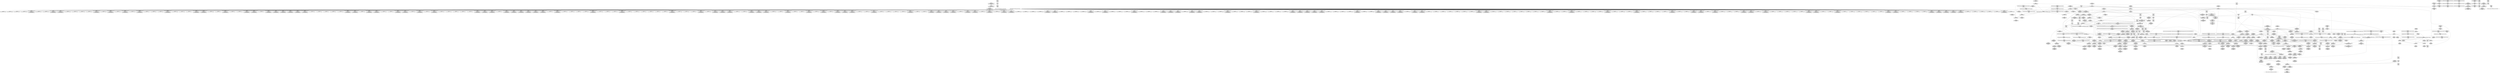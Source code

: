 digraph {
	CE0x491bf20 [shape=record,shape=Mrecord,label="{CE0x491bf20|i32_4|*Constant*}"]
	CE0x48eb4c0 [shape=record,shape=Mrecord,label="{CE0x48eb4c0|864:_%struct.xfrm_sec_ctx*,_:_CRE_152,156_|*MultipleSource*|security/selinux/xfrm.c,394|Function::selinux_xfrm_state_delete&Arg::x::}"]
	CE0x493d0e0 [shape=record,shape=Mrecord,label="{CE0x493d0e0|selinux_xfrm_delete:tmp31|*LoadInst*|security/selinux/xfrm.c,147|*SummSink*}"]
	CE0x4900540 [shape=record,shape=Mrecord,label="{CE0x4900540|i32_1|*Constant*|*SummSink*}"]
	CE0x48eb400 [shape=record,shape=Mrecord,label="{CE0x48eb400|864:_%struct.xfrm_sec_ctx*,_:_CRE_160,161_}"]
	CE0x492f350 [shape=record,shape=Mrecord,label="{CE0x492f350|selinux_xfrm_delete:tmp21|security/selinux/xfrm.c,142|*SummSource*}"]
	CE0x48d1200 [shape=record,shape=Mrecord,label="{CE0x48d1200|864:_%struct.xfrm_sec_ctx*,_:_CRE_16,17_}"]
	CE0x48ec9a0 [shape=record,shape=Mrecord,label="{CE0x48ec9a0|864:_%struct.xfrm_sec_ctx*,_:_CRE_65,66_}"]
	CE0x48fa0a0 [shape=record,shape=Mrecord,label="{CE0x48fa0a0|GLOBAL:lockdep_rcu_suspicious|*Constant*}"]
	CE0x4917950 [shape=record,shape=Mrecord,label="{CE0x4917950|selinux_xfrm_delete:call4|security/selinux/xfrm.c,142|*SummSource*}"]
	CE0x49071e0 [shape=record,shape=Mrecord,label="{CE0x49071e0|_ret_i32_%retval.0,_!dbg_!27751|security/selinux/xfrm.c,150|*SummSink*}"]
	CE0x4919670 [shape=record,shape=Mrecord,label="{CE0x4919670|4:_i32,_:_CR_0,4_|*MultipleSource*|security/selinux/xfrm.c,142|security/selinux/xfrm.c,142|security/selinux/xfrm.c,147}"]
	CE0x49588f0 [shape=record,shape=Mrecord,label="{CE0x49588f0|get_current227:tmp2|*SummSink*}"]
	CE0x4901f00 [shape=record,shape=Mrecord,label="{CE0x4901f00|864:_%struct.xfrm_sec_ctx*,_:_CRE_824,832_|*MultipleSource*|security/selinux/xfrm.c,394|Function::selinux_xfrm_state_delete&Arg::x::}"]
	CE0x48e97d0 [shape=record,shape=Mrecord,label="{CE0x48e97d0|864:_%struct.xfrm_sec_ctx*,_:_CRE_700,701_}"]
	CE0x493d930 [shape=record,shape=Mrecord,label="{CE0x493d930|selinux_xfrm_delete:call8|security/selinux/xfrm.c,147|*SummSource*}"]
	CE0x48d2380 [shape=record,shape=Mrecord,label="{CE0x48d2380|864:_%struct.xfrm_sec_ctx*,_:_CRE_66,67_}"]
	CE0x48ebf40 [shape=record,shape=Mrecord,label="{CE0x48ebf40|i32_0|*Constant*|*SummSource*}"]
	CE0x48dca10 [shape=record,shape=Mrecord,label="{CE0x48dca10|864:_%struct.xfrm_sec_ctx*,_:_CRE_187,188_}"]
	CE0x48fa1e0 [shape=record,shape=Mrecord,label="{CE0x48fa1e0|GLOBAL:lockdep_rcu_suspicious|*Constant*|*SummSource*}"]
	CE0x4918320 [shape=record,shape=Mrecord,label="{CE0x4918320|get_current227:entry|*SummSource*}"]
	CE0x48e8d20 [shape=record,shape=Mrecord,label="{CE0x48e8d20|864:_%struct.xfrm_sec_ctx*,_:_CRE_664,672_|*MultipleSource*|security/selinux/xfrm.c,394|Function::selinux_xfrm_state_delete&Arg::x::}"]
	CE0x48d3cf0 [shape=record,shape=Mrecord,label="{CE0x48d3cf0|i64*_getelementptr_inbounds_(_2_x_i64_,_2_x_i64_*___llvm_gcov_ctr13,_i64_0,_i64_0)|*Constant*}"]
	CE0x48e94c0 [shape=record,shape=Mrecord,label="{CE0x48e94c0|864:_%struct.xfrm_sec_ctx*,_:_CRE_697,698_}"]
	CE0x490e4e0 [shape=record,shape=Mrecord,label="{CE0x490e4e0|864:_%struct.xfrm_sec_ctx*,_:_CRE_140,141_}"]
	CE0x48f5180 [shape=record,shape=Mrecord,label="{CE0x48f5180|_call_void_mcount()_#3}"]
	CE0x4917c00 [shape=record,shape=Mrecord,label="{CE0x4917c00|GLOBAL:get_current227|*Constant*|*SummSource*}"]
	CE0x48e9fc0 [shape=record,shape=Mrecord,label="{CE0x48e9fc0|864:_%struct.xfrm_sec_ctx*,_:_CRE_709,710_}"]
	CE0x48fddd0 [shape=record,shape=Mrecord,label="{CE0x48fddd0|selinux_xfrm_delete:tmp16|security/selinux/xfrm.c,142|*SummSource*}"]
	CE0x48d6660 [shape=record,shape=Mrecord,label="{CE0x48d6660|864:_%struct.xfrm_sec_ctx*,_:_CRE_183,184_}"]
	CE0x678fcb0 [shape=record,shape=Mrecord,label="{CE0x678fcb0|864:_%struct.xfrm_sec_ctx*,_:_CRE_212,216_|*MultipleSource*|security/selinux/xfrm.c,394|Function::selinux_xfrm_state_delete&Arg::x::}"]
	CE0x4928390 [shape=record,shape=Mrecord,label="{CE0x4928390|selinux_xfrm_delete:tmp27|security/selinux/xfrm.c,145|*SummSink*}"]
	CE0x48e00b0 [shape=record,shape=Mrecord,label="{CE0x48e00b0|864:_%struct.xfrm_sec_ctx*,_:_CRE_368,376_|*MultipleSource*|security/selinux/xfrm.c,394|Function::selinux_xfrm_state_delete&Arg::x::}"]
	CE0x48e7400 [shape=record,shape=Mrecord,label="{CE0x48e7400|GLOBAL:__llvm_gcov_ctr25|Global_var:__llvm_gcov_ctr25}"]
	CE0x497c900 [shape=record,shape=Mrecord,label="{CE0x497c900|COLLAPSED:_GCMRE___llvm_gcov_ctr21_internal_global_2_x_i64_zeroinitializer:_elem_0:default:}"]
	CE0x48d8230 [shape=record,shape=Mrecord,label="{CE0x48d8230|864:_%struct.xfrm_sec_ctx*,_:_CRE_384,392_|*MultipleSource*|security/selinux/xfrm.c,394|Function::selinux_xfrm_state_delete&Arg::x::}"]
	CE0x48ec930 [shape=record,shape=Mrecord,label="{CE0x48ec930|864:_%struct.xfrm_sec_ctx*,_:_CRE_40,48_|*MultipleSource*|security/selinux/xfrm.c,394|Function::selinux_xfrm_state_delete&Arg::x::}"]
	CE0x48f39c0 [shape=record,shape=Mrecord,label="{CE0x48f39c0|864:_%struct.xfrm_sec_ctx*,_:_CRE_194,196_|*MultipleSource*|security/selinux/xfrm.c,394|Function::selinux_xfrm_state_delete&Arg::x::}"]
	CE0x48fdd60 [shape=record,shape=Mrecord,label="{CE0x48fdd60|selinux_xfrm_delete:tmp16|security/selinux/xfrm.c,142}"]
	CE0x48eb770 [shape=record,shape=Mrecord,label="{CE0x48eb770|864:_%struct.xfrm_sec_ctx*,_:_CRE_81,82_}"]
	CE0x48ebd30 [shape=record,shape=Mrecord,label="{CE0x48ebd30|864:_%struct.xfrm_sec_ctx*,_:_CRE_93,94_}"]
	CE0x4911ac0 [shape=record,shape=Mrecord,label="{CE0x4911ac0|864:_%struct.xfrm_sec_ctx*,_:_CRE_107,108_}"]
	CE0x48faf90 [shape=record,shape=Mrecord,label="{CE0x48faf90|i8*_getelementptr_inbounds_(_45_x_i8_,_45_x_i8_*_.str1245,_i32_0,_i32_0)|*Constant*|*SummSource*}"]
	CE0x48f4640 [shape=record,shape=Mrecord,label="{CE0x48f4640|864:_%struct.xfrm_sec_ctx*,_:_CRE_163,164_}"]
	CE0x48ebbd0 [shape=record,shape=Mrecord,label="{CE0x48ebbd0|selinux_xfrm_delete:tmp}"]
	CE0x48d1790 [shape=record,shape=Mrecord,label="{CE0x48d1790|selinux_xfrm_state_delete:bb|*SummSource*}"]
	CE0x4966890 [shape=record,shape=Mrecord,label="{CE0x4966890|get_current227:tmp1}"]
	CE0x48f8550 [shape=record,shape=Mrecord,label="{CE0x48f8550|864:_%struct.xfrm_sec_ctx*,_:_CRE_608,612_|*MultipleSource*|security/selinux/xfrm.c,394|Function::selinux_xfrm_state_delete&Arg::x::}"]
	CE0x493de00 [shape=record,shape=Mrecord,label="{CE0x493de00|avc_has_perm:entry|*SummSource*}"]
	CE0x48e5600 [shape=record,shape=Mrecord,label="{CE0x48e5600|selinux_xfrm_delete:tobool|security/selinux/xfrm.c,142}"]
	CE0x48fdb60 [shape=record,shape=Mrecord,label="{CE0x48fdb60|selinux_xfrm_delete:tmp15|security/selinux/xfrm.c,142|*SummSink*}"]
	CE0x49167b0 [shape=record,shape=Mrecord,label="{CE0x49167b0|i64*_getelementptr_inbounds_(_15_x_i64_,_15_x_i64_*___llvm_gcov_ctr25,_i64_0,_i64_9)|*Constant*|*SummSource*}"]
	CE0x492a560 [shape=record,shape=Mrecord,label="{CE0x492a560|selinux_xfrm_delete:security|security/selinux/xfrm.c,142|*SummSource*}"]
	CE0x48fc350 [shape=record,shape=Mrecord,label="{CE0x48fc350|i64_2|*Constant*}"]
	CE0x48ee690 [shape=record,shape=Mrecord,label="{CE0x48ee690|864:_%struct.xfrm_sec_ctx*,_:_CRE_75,76_}"]
	CE0x48d6d80 [shape=record,shape=Mrecord,label="{CE0x48d6d80|_call_void_lockdep_rcu_suspicious(i8*_getelementptr_inbounds_(_24_x_i8_,_24_x_i8_*_.str244,_i32_0,_i32_0),_i32_142,_i8*_getelementptr_inbounds_(_45_x_i8_,_45_x_i8_*_.str1245,_i32_0,_i32_0))_#10,_!dbg_!27729|security/selinux/xfrm.c,142}"]
	CE0x491e760 [shape=record,shape=Mrecord,label="{CE0x491e760|i64_5|*Constant*|*SummSink*}"]
	CE0x4900b40 [shape=record,shape=Mrecord,label="{CE0x4900b40|selinux_xfrm_delete:sid|security/selinux/xfrm.c,147}"]
	CE0x49153b0 [shape=record,shape=Mrecord,label="{CE0x49153b0|selinux_xfrm_delete:tmp3}"]
	CE0x48f9e00 [shape=record,shape=Mrecord,label="{CE0x48f9e00|i8*_getelementptr_inbounds_(_24_x_i8_,_24_x_i8_*_.str244,_i32_0,_i32_0)|*Constant*|*SummSource*}"]
	CE0x4903070 [shape=record,shape=Mrecord,label="{CE0x4903070|selinux_xfrm_state_delete:call|security/selinux/xfrm.c,394|*SummSource*}"]
	CE0x48daff0 [shape=record,shape=Mrecord,label="{CE0x48daff0|864:_%struct.xfrm_sec_ctx*,_:_CRE_83,84_}"]
	CE0x48f5410 [shape=record,shape=Mrecord,label="{CE0x48f5410|864:_%struct.xfrm_sec_ctx*,_:_CRE_271,272_|*MultipleSource*|security/selinux/xfrm.c,394|Function::selinux_xfrm_state_delete&Arg::x::}"]
	CE0x48d43f0 [shape=record,shape=Mrecord,label="{CE0x48d43f0|864:_%struct.xfrm_sec_ctx*,_:_CRE_198,200_|*MultipleSource*|security/selinux/xfrm.c,394|Function::selinux_xfrm_state_delete&Arg::x::}"]
	CE0x48eab10 [shape=record,shape=Mrecord,label="{CE0x48eab10|864:_%struct.xfrm_sec_ctx*,_:_CRE_744,752_|*MultipleSource*|security/selinux/xfrm.c,394|Function::selinux_xfrm_state_delete&Arg::x::}"]
	CE0x493f7f0 [shape=record,shape=Mrecord,label="{CE0x493f7f0|selinux_xfrm_delete:tmp32|security/selinux/xfrm.c,150}"]
	CE0x4924f90 [shape=record,shape=Mrecord,label="{CE0x4924f90|i64*_getelementptr_inbounds_(_15_x_i64_,_15_x_i64_*___llvm_gcov_ctr25,_i64_0,_i64_12)|*Constant*|*SummSource*}"]
	CE0x48f6c10 [shape=record,shape=Mrecord,label="{CE0x48f6c10|selinux_xfrm_delete:tmp19|security/selinux/xfrm.c,142|*SummSink*}"]
	CE0x493da20 [shape=record,shape=Mrecord,label="{CE0x493da20|selinux_xfrm_delete:call8|security/selinux/xfrm.c,147|*SummSink*}"]
	CE0x491eb40 [shape=record,shape=Mrecord,label="{CE0x491eb40|i64_4|*Constant*}"]
	CE0x48e2b50 [shape=record,shape=Mrecord,label="{CE0x48e2b50|selinux_xfrm_delete:tmp29|security/selinux/xfrm.c,147|*SummSource*}"]
	CE0x48d49e0 [shape=record,shape=Mrecord,label="{CE0x48d49e0|864:_%struct.xfrm_sec_ctx*,_:_CRE_440,448_|*MultipleSource*|security/selinux/xfrm.c,394|Function::selinux_xfrm_state_delete&Arg::x::}"]
	CE0x48efaf0 [shape=record,shape=Mrecord,label="{CE0x48efaf0|864:_%struct.xfrm_sec_ctx*,_:_CRE_146,147_}"]
	CE0x49022e0 [shape=record,shape=Mrecord,label="{CE0x49022e0|864:_%struct.xfrm_sec_ctx*,_:_CRE_840,848_|*MultipleSource*|security/selinux/xfrm.c,394|Function::selinux_xfrm_state_delete&Arg::x::}"]
	CE0x48f7bc0 [shape=record,shape=Mrecord,label="{CE0x48f7bc0|864:_%struct.xfrm_sec_ctx*,_:_CRE_552,560_|*MultipleSource*|security/selinux/xfrm.c,394|Function::selinux_xfrm_state_delete&Arg::x::}"]
	CE0x48fbcd0 [shape=record,shape=Mrecord,label="{CE0x48fbcd0|_ret_i32_%call,_!dbg_!27714|security/selinux/xfrm.c,394|*SummSink*}"]
	CE0x48f1120 [shape=record,shape=Mrecord,label="{CE0x48f1120|864:_%struct.xfrm_sec_ctx*,_:_CRE_15,16_}"]
	CE0x48f30c0 [shape=record,shape=Mrecord,label="{CE0x48f30c0|864:_%struct.xfrm_sec_ctx*,_:_CRE_171,172_}"]
	CE0x48fcfd0 [shape=record,shape=Mrecord,label="{CE0x48fcfd0|%struct.common_audit_data.1017*_null|*Constant*}"]
	CE0x48de450 [shape=record,shape=Mrecord,label="{CE0x48de450|864:_%struct.xfrm_sec_ctx*,_:_CRE_70,71_}"]
	CE0x49280e0 [shape=record,shape=Mrecord,label="{CE0x49280e0|selinux_xfrm_delete:tmp27|security/selinux/xfrm.c,145}"]
	CE0x48fa6e0 [shape=record,shape=Mrecord,label="{CE0x48fa6e0|i32_142|*Constant*|*SummSource*}"]
	CE0x492ea10 [shape=record,shape=Mrecord,label="{CE0x492ea10|selinux_xfrm_delete:tmp23|security/selinux/xfrm.c,144|*SummSink*}"]
	CE0x48deab0 [shape=record,shape=Mrecord,label="{CE0x48deab0|i64*_getelementptr_inbounds_(_2_x_i64_,_2_x_i64_*___llvm_gcov_ctr21,_i64_0,_i64_1)|*Constant*|*SummSource*}"]
	CE0x48f1440 [shape=record,shape=Mrecord,label="{CE0x48f1440|864:_%struct.xfrm_sec_ctx*,_:_CRE_277,278_}"]
	CE0x48e7470 [shape=record,shape=Mrecord,label="{CE0x48e7470|GLOBAL:__llvm_gcov_ctr25|Global_var:__llvm_gcov_ctr25|*SummSource*}"]
	CE0x493f260 [shape=record,shape=Mrecord,label="{CE0x493f260|i64*_getelementptr_inbounds_(_15_x_i64_,_15_x_i64_*___llvm_gcov_ctr25,_i64_0,_i64_14)|*Constant*|*SummSource*}"]
	CE0x6851960 [shape=record,shape=Mrecord,label="{CE0x6851960|864:_%struct.xfrm_sec_ctx*,_:_CRE_90,91_}"]
	CE0x491a300 [shape=record,shape=Mrecord,label="{CE0x491a300|i64*_getelementptr_inbounds_(_15_x_i64_,_15_x_i64_*___llvm_gcov_ctr25,_i64_0,_i64_13)|*Constant*|*SummSource*}"]
	CE0x492ee30 [shape=record,shape=Mrecord,label="{CE0x492ee30|selinux_xfrm_delete:tobool5|security/selinux/xfrm.c,144|*SummSink*}"]
	CE0x493dc90 [shape=record,shape=Mrecord,label="{CE0x493dc90|avc_has_perm:entry}"]
	CE0x48f6590 [shape=record,shape=Mrecord,label="{CE0x48f6590|i8_1|*Constant*}"]
	CE0x48e7a20 [shape=record,shape=Mrecord,label="{CE0x48e7a20|selinux_xfrm_delete:tmp5|security/selinux/xfrm.c,142|*SummSink*}"]
	CE0x48d9460 [shape=record,shape=Mrecord,label="{CE0x48d9460|864:_%struct.xfrm_sec_ctx*,_:_CRE_291,292_}"]
	CE0x490ace0 [shape=record,shape=Mrecord,label="{CE0x490ace0|864:_%struct.xfrm_sec_ctx*,_:_CRE_125,126_}"]
	CE0x48e7580 [shape=record,shape=Mrecord,label="{CE0x48e7580|GLOBAL:__llvm_gcov_ctr25|Global_var:__llvm_gcov_ctr25|*SummSink*}"]
	CE0x4902aa0 [shape=record,shape=Mrecord,label="{CE0x4902aa0|864:_%struct.xfrm_sec_ctx*,_:_CRE_872,880_|*MultipleSource*|security/selinux/xfrm.c,394|Function::selinux_xfrm_state_delete&Arg::x::}"]
	"CONST[source:0(mediator),value:2(dynamic)][purpose:{subject}][SrcIdx:3]"
	CE0x4907090 [shape=record,shape=Mrecord,label="{CE0x4907090|selinux_xfrm_delete:bb|*SummSink*}"]
	CE0x48e2a40 [shape=record,shape=Mrecord,label="{CE0x48e2a40|selinux_xfrm_delete:tmp29|security/selinux/xfrm.c,147}"]
	CE0x49281f0 [shape=record,shape=Mrecord,label="{CE0x49281f0|selinux_xfrm_delete:tmp27|security/selinux/xfrm.c,145|*SummSource*}"]
	CE0x48d3ae0 [shape=record,shape=Mrecord,label="{CE0x48d3ae0|selinux_xfrm_state_delete:tmp|*SummSource*}"]
	CE0x48ee3d0 [shape=record,shape=Mrecord,label="{CE0x48ee3d0|864:_%struct.xfrm_sec_ctx*,_:_CRE_24,32_|*MultipleSource*|security/selinux/xfrm.c,394|Function::selinux_xfrm_state_delete&Arg::x::}"]
	CE0x491f690 [shape=record,shape=Mrecord,label="{CE0x491f690|selinux_xfrm_delete:if.end7|*SummSource*}"]
	CE0x4912c60 [shape=record,shape=Mrecord,label="{CE0x4912c60|864:_%struct.xfrm_sec_ctx*,_:_CRE_104,105_}"]
	CE0x48dbbd0 [shape=record,shape=Mrecord,label="{CE0x48dbbd0|864:_%struct.xfrm_sec_ctx*,_:_CRE_21,22_}"]
	CE0x48dc950 [shape=record,shape=Mrecord,label="{CE0x48dc950|864:_%struct.xfrm_sec_ctx*,_:_CRE_186,187_}"]
	CE0x48fa870 [shape=record,shape=Mrecord,label="{CE0x48fa870|i32_142|*Constant*|*SummSink*}"]
	CE0x48f1190 [shape=record,shape=Mrecord,label="{CE0x48f1190|864:_%struct.xfrm_sec_ctx*,_:_CRE_13,14_}"]
	CE0x48d3400 [shape=record,shape=Mrecord,label="{CE0x48d3400|i32_40|*Constant*|*SummSink*}"]
	CE0x493fae0 [shape=record,shape=Mrecord,label="{CE0x493fae0|selinux_xfrm_delete:tmp32|security/selinux/xfrm.c,150|*SummSink*}"]
	CE0x48ebc70 [shape=record,shape=Mrecord,label="{CE0x48ebc70|864:_%struct.xfrm_sec_ctx*,_:_CRE_92,93_}"]
	CE0x497cd30 [shape=record,shape=Mrecord,label="{CE0x497cd30|_call_void_mcount()_#3}"]
	CE0x6851a20 [shape=record,shape=Mrecord,label="{CE0x6851a20|864:_%struct.xfrm_sec_ctx*,_:_CRE_91,92_}"]
	CE0x4919980 [shape=record,shape=Mrecord,label="{CE0x4919980|4:_i32,_:_CR_8,12_|*MultipleSource*|security/selinux/xfrm.c,142|security/selinux/xfrm.c,142|security/selinux/xfrm.c,147}"]
	CE0x49403b0 [shape=record,shape=Mrecord,label="{CE0x49403b0|get_current227:bb|*SummSource*}"]
	CE0x48f47b0 [shape=record,shape=Mrecord,label="{CE0x48f47b0|864:_%struct.xfrm_sec_ctx*,_:_CRE_167,168_}"]
	CE0x48da610 [shape=record,shape=Mrecord,label="{CE0x48da610|selinux_xfrm_delete:tmp6|security/selinux/xfrm.c,142}"]
	CE0x48e7b90 [shape=record,shape=Mrecord,label="{CE0x48e7b90|GLOBAL:selinux_xfrm_delete.__warned|Global_var:selinux_xfrm_delete.__warned}"]
	CE0x48ed0d0 [shape=record,shape=Mrecord,label="{CE0x48ed0d0|864:_%struct.xfrm_sec_ctx*,_:_CRE_78,79_}"]
	CE0x48df590 [shape=record,shape=Mrecord,label="{CE0x48df590|864:_%struct.xfrm_sec_ctx*,_:_CRE_320,328_|*MultipleSource*|security/selinux/xfrm.c,394|Function::selinux_xfrm_state_delete&Arg::x::}"]
	CE0x49028b0 [shape=record,shape=Mrecord,label="{CE0x49028b0|864:_%struct.xfrm_sec_ctx*,_:_CRE_864,872_|*MultipleSource*|security/selinux/xfrm.c,394|Function::selinux_xfrm_state_delete&Arg::x::}"]
	CE0x48cd8b0 [shape=record,shape=Mrecord,label="{CE0x48cd8b0|selinux_xfrm_state_delete:tmp3}"]
	CE0x491aa70 [shape=record,shape=Mrecord,label="{CE0x491aa70|selinux_xfrm_delete:tmp28|security/selinux/xfrm.c,147}"]
	CE0x491b840 [shape=record,shape=Mrecord,label="{CE0x491b840|avc_has_perm:tsid|Function::avc_has_perm&Arg::tsid::|*SummSource*}"]
	CE0x48fd3d0 [shape=record,shape=Mrecord,label="{CE0x48fd3d0|%struct.common_audit_data.1017*_null|*Constant*|*SummSink*}"]
	CE0x492dc40 [shape=record,shape=Mrecord,label="{CE0x492dc40|selinux_xfrm_delete:tmp20|security/selinux/xfrm.c,142|*SummSource*}"]
	CE0x48dcb90 [shape=record,shape=Mrecord,label="{CE0x48dcb90|864:_%struct.xfrm_sec_ctx*,_:_CRE_189,190_}"]
	CE0x493e460 [shape=record,shape=Mrecord,label="{CE0x493e460|avc_has_perm:ssid|Function::avc_has_perm&Arg::ssid::|*SummSink*}"]
	CE0x490ae60 [shape=record,shape=Mrecord,label="{CE0x490ae60|864:_%struct.xfrm_sec_ctx*,_:_CRE_122,123_}"]
	CE0x48f8190 [shape=record,shape=Mrecord,label="{CE0x48f8190|864:_%struct.xfrm_sec_ctx*,_:_CRE_584,600_|*MultipleSource*|security/selinux/xfrm.c,394|Function::selinux_xfrm_state_delete&Arg::x::}"]
	CE0x48f1e90 [shape=record,shape=Mrecord,label="{CE0x48f1e90|i64*_getelementptr_inbounds_(_15_x_i64_,_15_x_i64_*___llvm_gcov_ctr25,_i64_0,_i64_1)|*Constant*|*SummSink*}"]
	CE0x493dbd0 [shape=record,shape=Mrecord,label="{CE0x493dbd0|i32_(i32,_i32,_i16,_i32,_%struct.common_audit_data.1017*)*_bitcast_(i32_(i32,_i32,_i16,_i32,_%struct.common_audit_data.495*)*_avc_has_perm_to_i32_(i32,_i32,_i16,_i32,_%struct.common_audit_data.1017*)*)|*Constant*|*SummSink*}"]
	CE0x48f7030 [shape=record,shape=Mrecord,label="{CE0x48f7030|i32_22|*Constant*|*SummSource*}"]
	CE0x48e9940 [shape=record,shape=Mrecord,label="{CE0x48e9940|864:_%struct.xfrm_sec_ctx*,_:_CRE_707,708_}"]
	CE0x490e420 [shape=record,shape=Mrecord,label="{CE0x490e420|864:_%struct.xfrm_sec_ctx*,_:_CRE_114,115_}"]
	CE0x491bc80 [shape=record,shape=Mrecord,label="{CE0x491bc80|i16_39|*Constant*|*SummSource*}"]
	CE0x48de4c0 [shape=record,shape=Mrecord,label="{CE0x48de4c0|864:_%struct.xfrm_sec_ctx*,_:_CRE_68,69_}"]
	CE0x4906e10 [shape=record,shape=Mrecord,label="{CE0x4906e10|selinux_xfrm_delete:land.lhs.true2}"]
	CE0x48d32a0 [shape=record,shape=Mrecord,label="{CE0x48d32a0|i64_1|*Constant*|*SummSource*}"]
	CE0x48f2780 [shape=record,shape=Mrecord,label="{CE0x48f2780|_call_void_mcount()_#3|*SummSink*}"]
	CE0x48fd120 [shape=record,shape=Mrecord,label="{CE0x48fd120|avc_has_perm:requested|Function::avc_has_perm&Arg::requested::|*SummSource*}"]
	CE0x48e01a0 [shape=record,shape=Mrecord,label="{CE0x48e01a0|COLLAPSED:_GCMRE___llvm_gcov_ctr25_internal_global_15_x_i64_zeroinitializer:_elem_0:default:}"]
	CE0x490d100 [shape=record,shape=Mrecord,label="{CE0x490d100|864:_%struct.xfrm_sec_ctx*,_:_CRE_120,121_}"]
	CE0x48fd520 [shape=record,shape=Mrecord,label="{CE0x48fd520|avc_has_perm:auditdata|Function::avc_has_perm&Arg::auditdata::|*SummSink*}"]
	CE0x48ecd30 [shape=record,shape=Mrecord,label="{CE0x48ecd30|selinux_xfrm_delete:tmp1|*SummSink*}"]
	CE0x48e5740 [shape=record,shape=Mrecord,label="{CE0x48e5740|selinux_xfrm_delete:tobool|security/selinux/xfrm.c,142|*SummSink*}"]
	CE0x4901130 [shape=record,shape=Mrecord,label="{CE0x4901130|GLOBAL:selinux_xfrm_delete|*Constant*|*SummSource*}"]
	CE0x48dccf0 [shape=record,shape=Mrecord,label="{CE0x48dccf0|selinux_xfrm_delete:tmp1}"]
	CE0x493fda0 [shape=record,shape=Mrecord,label="{CE0x493fda0|selinux_xfrm_delete:tmp33|security/selinux/xfrm.c,150}"]
	CE0x4918120 [shape=record,shape=Mrecord,label="{CE0x4918120|get_current227:entry}"]
	CE0x48edf00 [shape=record,shape=Mrecord,label="{CE0x48edf00|864:_%struct.xfrm_sec_ctx*,_:_CRE_232,240_|*MultipleSource*|security/selinux/xfrm.c,394|Function::selinux_xfrm_state_delete&Arg::x::}"]
	CE0x48f2ed0 [shape=record,shape=Mrecord,label="{CE0x48f2ed0|864:_%struct.xfrm_sec_ctx*,_:_CRE_179,180_}"]
	CE0x48f8c60 [shape=record,shape=Mrecord,label="{CE0x48f8c60|selinux_xfrm_delete:if.then6|*SummSource*}"]
	CE0x48da890 [shape=record,shape=Mrecord,label="{CE0x48da890|selinux_xfrm_delete:tmp7|security/selinux/xfrm.c,142}"]
	CE0x493cfc0 [shape=record,shape=Mrecord,label="{CE0x493cfc0|selinux_xfrm_delete:tmp31|*LoadInst*|security/selinux/xfrm.c,147|*SummSource*}"]
	CE0x4915b60 [shape=record,shape=Mrecord,label="{CE0x4915b60|_call_void_mcount()_#3}"]
	CE0x492f100 [shape=record,shape=Mrecord,label="{CE0x492f100|i64_11|*Constant*|*SummSource*}"]
	"CONST[source:1(input),value:2(dynamic)][purpose:{object}][SrcIdx:1]"
	CE0x48e9840 [shape=record,shape=Mrecord,label="{CE0x48e9840|864:_%struct.xfrm_sec_ctx*,_:_CRE_699,700_}"]
	CE0x48dac50 [shape=record,shape=Mrecord,label="{CE0x48dac50|864:_%struct.xfrm_sec_ctx*,_:_CRE_161,162_}"]
	CE0x48d4890 [shape=record,shape=Mrecord,label="{CE0x48d4890|864:_%struct.xfrm_sec_ctx*,_:_CRE_432,436_|*MultipleSource*|security/selinux/xfrm.c,394|Function::selinux_xfrm_state_delete&Arg::x::}"]
	CE0x48eb6b0 [shape=record,shape=Mrecord,label="{CE0x48eb6b0|864:_%struct.xfrm_sec_ctx*,_:_CRE_80,81_}"]
	CE0x4927360 [shape=record,shape=Mrecord,label="{CE0x4927360|i32_3|*Constant*|*SummSource*}"]
	CE0x492dd50 [shape=record,shape=Mrecord,label="{CE0x492dd50|i64_11|*Constant*|*SummSink*}"]
	CE0x6615570 [shape=record,shape=Mrecord,label="{CE0x6615570|864:_%struct.xfrm_sec_ctx*,_:_CRE_98,99_}"]
	CE0x493efd0 [shape=record,shape=Mrecord,label="{CE0x493efd0|selinux_xfrm_delete:retval.0|*SummSink*}"]
	CE0x48cb920 [shape=record,shape=Mrecord,label="{CE0x48cb920|i32_40|*Constant*}"]
	CE0x4907250 [shape=record,shape=Mrecord,label="{CE0x4907250|_ret_i32_%call,_!dbg_!27714|security/selinux/xfrm.c,394}"]
	CE0x491a0b0 [shape=record,shape=Mrecord,label="{CE0x491a0b0|%struct.task_struct.1015*_(%struct.task_struct.1015**)*_asm_movq_%gs:$_1:P_,$0_,_r,im,_dirflag_,_fpsr_,_flags_|*SummSink*}"]
	CE0x490e310 [shape=record,shape=Mrecord,label="{CE0x490e310|864:_%struct.xfrm_sec_ctx*,_:_CRE_113,114_}"]
	CE0x4924900 [shape=record,shape=Mrecord,label="{CE0x4924900|selinux_xfrm_delete:tmp24|security/selinux/xfrm.c,144|*SummSink*}"]
	CE0x48fbea0 [shape=record,shape=Mrecord,label="{CE0x48fbea0|selinux_xfrm_delete:land.lhs.true|*SummSource*}"]
	CE0x48d40a0 [shape=record,shape=Mrecord,label="{CE0x48d40a0|864:_%struct.xfrm_sec_ctx*,_:_CRE_174,175_}"]
	CE0x48df760 [shape=record,shape=Mrecord,label="{CE0x48df760|864:_%struct.xfrm_sec_ctx*,_:_CRE_328,336_|*MultipleSource*|security/selinux/xfrm.c,394|Function::selinux_xfrm_state_delete&Arg::x::}"]
	CE0x491dbf0 [shape=record,shape=Mrecord,label="{CE0x491dbf0|%struct.task_struct.1015**_bitcast_(%struct.task_struct**_current_task_to_%struct.task_struct.1015**)|*Constant*}"]
	CE0x48d67e0 [shape=record,shape=Mrecord,label="{CE0x48d67e0|864:_%struct.xfrm_sec_ctx*,_:_CRE_185,186_}"]
	CE0x48f5e40 [shape=record,shape=Mrecord,label="{CE0x48f5e40|864:_%struct.xfrm_sec_ctx*,_:_CRE_19,20_}"]
	CE0x48d2b10 [shape=record,shape=Mrecord,label="{CE0x48d2b10|i64_1|*Constant*}"]
	CE0x48d5930 [shape=record,shape=Mrecord,label="{CE0x48d5930|864:_%struct.xfrm_sec_ctx*,_:_CRE_528,536_|*MultipleSource*|security/selinux/xfrm.c,394|Function::selinux_xfrm_state_delete&Arg::x::}"]
	CE0x48d3610 [shape=record,shape=Mrecord,label="{CE0x48d3610|864:_%struct.xfrm_sec_ctx*,_:_CRE_56,60_|*MultipleSource*|security/selinux/xfrm.c,394|Function::selinux_xfrm_state_delete&Arg::x::}"]
	CE0x5de4b10 [shape=record,shape=Mrecord,label="{CE0x5de4b10|864:_%struct.xfrm_sec_ctx*,_:_CRE_18,19_}"]
	CE0x48e7910 [shape=record,shape=Mrecord,label="{CE0x48e7910|i64_0|*Constant*|*SummSink*}"]
	CE0x48e8940 [shape=record,shape=Mrecord,label="{CE0x48e8940|864:_%struct.xfrm_sec_ctx*,_:_CRE_648,656_|*MultipleSource*|security/selinux/xfrm.c,394|Function::selinux_xfrm_state_delete&Arg::x::}"]
	CE0x48ee7b0 [shape=record,shape=Mrecord,label="{CE0x48ee7b0|864:_%struct.xfrm_sec_ctx*,_:_CRE_282,283_}"]
	CE0x491e220 [shape=record,shape=Mrecord,label="{CE0x491e220|selinux_xfrm_delete:tobool1|security/selinux/xfrm.c,142|*SummSink*}"]
	CE0x492e150 [shape=record,shape=Mrecord,label="{CE0x492e150|i64_10|*Constant*|*SummSource*}"]
	CE0x491aae0 [shape=record,shape=Mrecord,label="{CE0x491aae0|selinux_xfrm_delete:tmp28|security/selinux/xfrm.c,147|*SummSource*}"]
	CE0x48fc570 [shape=record,shape=Mrecord,label="{CE0x48fc570|i64_0|*Constant*}"]
	CE0x48d75e0 [shape=record,shape=Mrecord,label="{CE0x48d75e0|selinux_xfrm_delete:tmp7|security/selinux/xfrm.c,142|*SummSink*}"]
	CE0x4930260 [shape=record,shape=Mrecord,label="{CE0x4930260|selinux_xfrm_delete:tobool5|security/selinux/xfrm.c,144}"]
	CE0x4914c40 [shape=record,shape=Mrecord,label="{CE0x4914c40|GLOBAL:selinux_xfrm_delete|*Constant*|*SummSink*}"]
	CE0x492def0 [shape=record,shape=Mrecord,label="{CE0x492def0|i64_10|*Constant*|*SummSink*}"]
	CE0x4909ad0 [shape=record,shape=Mrecord,label="{CE0x4909ad0|864:_%struct.xfrm_sec_ctx*,_:_CRE_123,124_}"]
	CE0x49272f0 [shape=record,shape=Mrecord,label="{CE0x49272f0|i32_3|*Constant*|*SummSink*}"]
	CE0x48dbb60 [shape=record,shape=Mrecord,label="{CE0x48dbb60|864:_%struct.xfrm_sec_ctx*,_:_CRE_20,21_}"]
	CE0x4917370 [shape=record,shape=Mrecord,label="{CE0x4917370|selinux_xfrm_delete:tmp18|security/selinux/xfrm.c,142|*SummSource*}"]
	CE0x48ece50 [shape=record,shape=Mrecord,label="{CE0x48ece50|i64*_getelementptr_inbounds_(_15_x_i64_,_15_x_i64_*___llvm_gcov_ctr25,_i64_0,_i64_1)|*Constant*|*SummSource*}"]
	CE0x49191c0 [shape=record,shape=Mrecord,label="{CE0x49191c0|COLLAPSED:_GCMRE_current_task_external_global_%struct.task_struct*:_elem_0::|security/selinux/xfrm.c,142}"]
	CE0x48e5c30 [shape=record,shape=Mrecord,label="{CE0x48e5c30|i64_3|*Constant*|*SummSource*}"]
	CE0x48e3410 [shape=record,shape=Mrecord,label="{CE0x48e3410|selinux_xfrm_delete:tmp13|security/selinux/xfrm.c,142|*SummSink*}"]
	CE0x491a040 [shape=record,shape=Mrecord,label="{CE0x491a040|%struct.task_struct.1015**_bitcast_(%struct.task_struct**_current_task_to_%struct.task_struct.1015**)|*Constant*|*SummSource*}"]
	CE0x48e7ea0 [shape=record,shape=Mrecord,label="{CE0x48e7ea0|selinux_xfrm_delete:tmp6|security/selinux/xfrm.c,142|*SummSource*}"]
	CE0x48fe0d0 [shape=record,shape=Mrecord,label="{CE0x48fe0d0|i8_1|*Constant*|*SummSource*}"]
	CE0x48fcf60 [shape=record,shape=Mrecord,label="{CE0x48fcf60|i64*_getelementptr_inbounds_(_15_x_i64_,_15_x_i64_*___llvm_gcov_ctr25,_i64_0,_i64_8)|*Constant*|*SummSource*}"]
	CE0x48f7840 [shape=record,shape=Mrecord,label="{CE0x48f7840|864:_%struct.xfrm_sec_ctx*,_:_CRE_544,548_|*MultipleSource*|security/selinux/xfrm.c,394|Function::selinux_xfrm_state_delete&Arg::x::}"]
	CE0x4917300 [shape=record,shape=Mrecord,label="{CE0x4917300|selinux_xfrm_delete:tmp18|security/selinux/xfrm.c,142}"]
	CE0x4926fc0 [shape=record,shape=Mrecord,label="{CE0x4926fc0|selinux_xfrm_delete:tmp30|security/selinux/xfrm.c,147}"]
	CE0x4907740 [shape=record,shape=Mrecord,label="{CE0x4907740|selinux_xfrm_delete:tmp5|security/selinux/xfrm.c,142|*SummSource*}"]
	CE0x4927190 [shape=record,shape=Mrecord,label="{CE0x4927190|selinux_xfrm_delete:tmp30|security/selinux/xfrm.c,147|*SummSource*}"]
	CE0x4915db0 [shape=record,shape=Mrecord,label="{CE0x4915db0|_call_void_mcount()_#3|*SummSource*}"]
	CE0x48e9100 [shape=record,shape=Mrecord,label="{CE0x48e9100|864:_%struct.xfrm_sec_ctx*,_:_CRE_680,688_|*MultipleSource*|security/selinux/xfrm.c,394|Function::selinux_xfrm_state_delete&Arg::x::}"]
	CE0x48d1030 [shape=record,shape=Mrecord,label="{CE0x48d1030|selinux_xfrm_state_delete:bb|*SummSink*}"]
	CE0x48cb510 [shape=record,shape=Mrecord,label="{CE0x48cb510|864:_%struct.xfrm_sec_ctx*,_:_CRE_100,101_}"]
	CE0x48f7db0 [shape=record,shape=Mrecord,label="{CE0x48f7db0|864:_%struct.xfrm_sec_ctx*,_:_CRE_560,576_|*MultipleSource*|security/selinux/xfrm.c,394|Function::selinux_xfrm_state_delete&Arg::x::}"]
	CE0x48e3180 [shape=record,shape=Mrecord,label="{CE0x48e3180|selinux_xfrm_delete:tmp13|security/selinux/xfrm.c,142|*SummSource*}"]
	CE0x48cbde0 [shape=record,shape=Mrecord,label="{CE0x48cbde0|i64*_getelementptr_inbounds_(_2_x_i64_,_2_x_i64_*___llvm_gcov_ctr13,_i64_0,_i64_1)|*Constant*|*SummSource*}"]
	CE0x49303f0 [shape=record,shape=Mrecord,label="{CE0x49303f0|selinux_xfrm_delete:tobool5|security/selinux/xfrm.c,144|*SummSource*}"]
	CE0x4926e00 [shape=record,shape=Mrecord,label="{CE0x4926e00|4:_i32,_:_CR_20,24_|*MultipleSource*|security/selinux/xfrm.c,142|security/selinux/xfrm.c,142|security/selinux/xfrm.c,147}"]
	CE0x4906ef0 [shape=record,shape=Mrecord,label="{CE0x4906ef0|selinux_xfrm_delete:land.lhs.true2|*SummSink*}"]
	CE0x48dada0 [shape=record,shape=Mrecord,label="{CE0x48dada0|864:_%struct.xfrm_sec_ctx*,_:_CRE_162,163_}"]
	CE0x48e9b20 [shape=record,shape=Mrecord,label="{CE0x48e9b20|864:_%struct.xfrm_sec_ctx*,_:_CRE_704,705_}"]
	CE0x4916f50 [shape=record,shape=Mrecord,label="{CE0x4916f50|selinux_xfrm_delete:tmp17|security/selinux/xfrm.c,142}"]
	CE0x492e280 [shape=record,shape=Mrecord,label="{CE0x492e280|selinux_xfrm_delete:tmp22|security/selinux/xfrm.c,144|*SummSink*}"]
	CE0x492d0e0 [shape=record,shape=Mrecord,label="{CE0x492d0e0|128:_i8*,_:_CR_128,136_|*MultipleSource*|security/selinux/xfrm.c,142|security/selinux/xfrm.c,142}"]
	CE0x48cb5d0 [shape=record,shape=Mrecord,label="{CE0x48cb5d0|864:_%struct.xfrm_sec_ctx*,_:_CRE_101,102_}"]
	CE0x4902e80 [shape=record,shape=Mrecord,label="{CE0x4902e80|selinux_xfrm_state_delete:tmp4|*LoadInst*|security/selinux/xfrm.c,394|*SummSink*}"]
	CE0x48e9e10 [shape=record,shape=Mrecord,label="{CE0x48e9e10|864:_%struct.xfrm_sec_ctx*,_:_CRE_708,709_}"]
	CE0x48f8e90 [shape=record,shape=Mrecord,label="{CE0x48f8e90|864:_%struct.xfrm_sec_ctx*,_:_CRE_64,65_}"]
	CE0x48fb3e0 [shape=record,shape=Mrecord,label="{CE0x48fb3e0|selinux_xfrm_delete:call|security/selinux/xfrm.c,142}"]
	CE0x48e2cf0 [shape=record,shape=Mrecord,label="{CE0x48e2cf0|selinux_xfrm_delete:tmp29|security/selinux/xfrm.c,147|*SummSink*}"]
	CE0x491b690 [shape=record,shape=Mrecord,label="{CE0x491b690|selinux_xfrm_delete:tmp7|security/selinux/xfrm.c,142|*SummSource*}"]
	CE0x492dcb0 [shape=record,shape=Mrecord,label="{CE0x492dcb0|selinux_xfrm_delete:tmp20|security/selinux/xfrm.c,142}"]
	CE0x4916ee0 [shape=record,shape=Mrecord,label="{CE0x4916ee0|GLOBAL:get_current227|*Constant*}"]
	CE0x48f8380 [shape=record,shape=Mrecord,label="{CE0x48f8380|864:_%struct.xfrm_sec_ctx*,_:_CRE_600,608_|*MultipleSource*|security/selinux/xfrm.c,394|Function::selinux_xfrm_state_delete&Arg::x::}"]
	CE0x678f960 [shape=record,shape=Mrecord,label="{CE0x678f960|864:_%struct.xfrm_sec_ctx*,_:_CRE_204,205_|*MultipleSource*|security/selinux/xfrm.c,394|Function::selinux_xfrm_state_delete&Arg::x::}"]
	CE0x48de770 [shape=record,shape=Mrecord,label="{CE0x48de770|864:_%struct.xfrm_sec_ctx*,_:_CRE_147,148_}"]
	CE0x5f8d010 [shape=record,shape=Mrecord,label="{CE0x5f8d010|864:_%struct.xfrm_sec_ctx*,_:_CRE_88,89_}"]
	CE0x48cc4d0 [shape=record,shape=Mrecord,label="{CE0x48cc4d0|i32_40|*Constant*|*SummSource*}"]
	CE0x4918ff0 [shape=record,shape=Mrecord,label="{CE0x4918ff0|i32_78|*Constant*|*SummSink*}"]
	CE0x48e8b30 [shape=record,shape=Mrecord,label="{CE0x48e8b30|864:_%struct.xfrm_sec_ctx*,_:_CRE_656,664_|*MultipleSource*|security/selinux/xfrm.c,394|Function::selinux_xfrm_state_delete&Arg::x::}"]
	CE0x490d1c0 [shape=record,shape=Mrecord,label="{CE0x490d1c0|864:_%struct.xfrm_sec_ctx*,_:_CRE_116,117_}"]
	CE0x48eee50 [shape=record,shape=Mrecord,label="{CE0x48eee50|864:_%struct.xfrm_sec_ctx*,_:_CRE_289,290_}"]
	CE0x48f7470 [shape=record,shape=Mrecord,label="{CE0x48f7470|selinux_xfrm_delete:security|security/selinux/xfrm.c,142}"]
	CE0x495f740 [shape=record,shape=Mrecord,label="{CE0x495f740|i64*_getelementptr_inbounds_(_2_x_i64_,_2_x_i64_*___llvm_gcov_ctr21,_i64_0,_i64_1)|*Constant*}"]
	CE0x48eed10 [shape=record,shape=Mrecord,label="{CE0x48eed10|864:_%struct.xfrm_sec_ctx*,_:_CRE_288,289_}"]
	CE0x48d9fc0 [shape=record,shape=Mrecord,label="{CE0x48d9fc0|864:_%struct.xfrm_sec_ctx*,_:_CRE_130,131_}"]
	CE0x4926ad0 [shape=record,shape=Mrecord,label="{CE0x4926ad0|4:_i32,_:_CR_12,16_|*MultipleSource*|security/selinux/xfrm.c,142|security/selinux/xfrm.c,142|security/selinux/xfrm.c,147}"]
	CE0x48e5d40 [shape=record,shape=Mrecord,label="{CE0x48e5d40|i64_3|*Constant*|*SummSink*}"]
	"CONST[source:0(mediator),value:2(dynamic)][purpose:{subject}][SnkIdx:0]"
	CE0x48db750 [shape=record,shape=Mrecord,label="{CE0x48db750|selinux_xfrm_delete:do.end|*SummSource*}"]
	CE0x4900310 [shape=record,shape=Mrecord,label="{CE0x4900310|selinux_xfrm_delete:tobool1|security/selinux/xfrm.c,142}"]
	CE0x48fb450 [shape=record,shape=Mrecord,label="{CE0x48fb450|selinux_xfrm_delete:call|security/selinux/xfrm.c,142|*SummSource*}"]
	CE0x48fd040 [shape=record,shape=Mrecord,label="{CE0x48fd040|avc_has_perm:requested|Function::avc_has_perm&Arg::requested::}"]
	CE0x4958880 [shape=record,shape=Mrecord,label="{CE0x4958880|get_current227:tmp2|*SummSource*}"]
	CE0x492f270 [shape=record,shape=Mrecord,label="{CE0x492f270|selinux_xfrm_delete:tmp20|security/selinux/xfrm.c,142|*SummSink*}"]
	CE0x4917110 [shape=record,shape=Mrecord,label="{CE0x4917110|selinux_xfrm_delete:tmp17|security/selinux/xfrm.c,142|*SummSink*}"]
	CE0x48ddcc0 [shape=record,shape=Mrecord,label="{CE0x48ddcc0|selinux_xfrm_state_delete:tmp3|*SummSource*}"]
	CE0x4903b10 [shape=record,shape=Mrecord,label="{CE0x4903b10|selinux_xfrm_delete:tmp11|security/selinux/xfrm.c,142|*SummSource*}"]
	CE0x4915670 [shape=record,shape=Mrecord,label="{CE0x4915670|get_current227:tmp4|./arch/x86/include/asm/current.h,14|*SummSource*}"]
	CE0x48f15c0 [shape=record,shape=Mrecord,label="{CE0x48f15c0|864:_%struct.xfrm_sec_ctx*,_:_CRE_281,282_}"]
	CE0x48dd4e0 [shape=record,shape=Mrecord,label="{CE0x48dd4e0|864:_%struct.xfrm_sec_ctx*,_:_CRE_182,183_}"]
	CE0x48faed0 [shape=record,shape=Mrecord,label="{CE0x48faed0|i8*_getelementptr_inbounds_(_45_x_i8_,_45_x_i8_*_.str1245,_i32_0,_i32_0)|*Constant*}"]
	CE0x48db590 [shape=record,shape=Mrecord,label="{CE0x48db590|864:_%struct.xfrm_sec_ctx*,_:_CRE_220,224_|*MultipleSource*|security/selinux/xfrm.c,394|Function::selinux_xfrm_state_delete&Arg::x::}"]
	CE0x4906e80 [shape=record,shape=Mrecord,label="{CE0x4906e80|selinux_xfrm_delete:land.lhs.true2|*SummSource*}"]
	CE0x4904000 [shape=record,shape=Mrecord,label="{CE0x4904000|selinux_xfrm_delete:tmp12|security/selinux/xfrm.c,142|*SummSource*}"]
	CE0x48f4c20 [shape=record,shape=Mrecord,label="{CE0x48f4c20|864:_%struct.xfrm_sec_ctx*,_:_CRE_264,268_|*MultipleSource*|security/selinux/xfrm.c,394|Function::selinux_xfrm_state_delete&Arg::x::}"]
	CE0x491a480 [shape=record,shape=Mrecord,label="{CE0x491a480|i64*_getelementptr_inbounds_(_15_x_i64_,_15_x_i64_*___llvm_gcov_ctr25,_i64_0,_i64_13)|*Constant*|*SummSink*}"]
	CE0x490f5e0 [shape=record,shape=Mrecord,label="{CE0x490f5e0|864:_%struct.xfrm_sec_ctx*,_:_CRE_111,112_}"]
	CE0x48d6580 [shape=record,shape=Mrecord,label="{CE0x48d6580|864:_%struct.xfrm_sec_ctx*,_:_CRE_181,182_}"]
	CE0x49188e0 [shape=record,shape=Mrecord,label="{CE0x49188e0|_ret_%struct.task_struct.1015*_%tmp4,_!dbg_!27714|./arch/x86/include/asm/current.h,14}"]
	CE0x490ada0 [shape=record,shape=Mrecord,label="{CE0x490ada0|864:_%struct.xfrm_sec_ctx*,_:_CRE_121,122_}"]
	CE0x48daf30 [shape=record,shape=Mrecord,label="{CE0x48daf30|864:_%struct.xfrm_sec_ctx*,_:_CRE_82,83_}"]
	CE0x48cf080 [shape=record,shape=Mrecord,label="{CE0x48cf080|selinux_xfrm_state_delete:entry}"]
	CE0x48edbe0 [shape=record,shape=Mrecord,label="{CE0x48edbe0|864:_%struct.xfrm_sec_ctx*,_:_CRE_224,228_|*MultipleSource*|security/selinux/xfrm.c,394|Function::selinux_xfrm_state_delete&Arg::x::}"]
	CE0x48f5330 [shape=record,shape=Mrecord,label="{CE0x48f5330|864:_%struct.xfrm_sec_ctx*,_:_CRE_270,271_|*MultipleSource*|security/selinux/xfrm.c,394|Function::selinux_xfrm_state_delete&Arg::x::}"]
	CE0x48fc670 [shape=record,shape=Mrecord,label="{CE0x48fc670|selinux_xfrm_delete:tmp4|security/selinux/xfrm.c,142}"]
	CE0x48eaef0 [shape=record,shape=Mrecord,label="{CE0x48eaef0|864:_%struct.xfrm_sec_ctx*,_:_CRE_768,776_|*MultipleSource*|security/selinux/xfrm.c,394|Function::selinux_xfrm_state_delete&Arg::x::}"]
	CE0x48d7140 [shape=record,shape=Mrecord,label="{CE0x48d7140|864:_%struct.xfrm_sec_ctx*,_:_CRE_252,256_|*MultipleSource*|security/selinux/xfrm.c,394|Function::selinux_xfrm_state_delete&Arg::x::}"]
	CE0x48dec20 [shape=record,shape=Mrecord,label="{CE0x48dec20|864:_%struct.xfrm_sec_ctx*,_:_CRE_0,8_|*MultipleSource*|security/selinux/xfrm.c,394|Function::selinux_xfrm_state_delete&Arg::x::}"]
	CE0x48e9da0 [shape=record,shape=Mrecord,label="{CE0x48e9da0|864:_%struct.xfrm_sec_ctx*,_:_CRE_706,707_}"]
	CE0x48fdf30 [shape=record,shape=Mrecord,label="{CE0x48fdf30|selinux_xfrm_delete:tmp16|security/selinux/xfrm.c,142|*SummSink*}"]
	CE0x48d3f20 [shape=record,shape=Mrecord,label="{CE0x48d3f20|864:_%struct.xfrm_sec_ctx*,_:_CRE_172,173_}"]
	CE0x48d6720 [shape=record,shape=Mrecord,label="{CE0x48d6720|864:_%struct.xfrm_sec_ctx*,_:_CRE_184,185_}"]
	CE0x48d29b0 [shape=record,shape=Mrecord,label="{CE0x48d29b0|selinux_xfrm_state_delete:x|Function::selinux_xfrm_state_delete&Arg::x::|*SummSink*}"]
	CE0x493e6a0 [shape=record,shape=Mrecord,label="{CE0x493e6a0|avc_has_perm:auditdata|Function::avc_has_perm&Arg::auditdata::}"]
	CE0x4915710 [shape=record,shape=Mrecord,label="{CE0x4915710|get_current227:tmp4|./arch/x86/include/asm/current.h,14|*SummSink*}"]
	CE0x4904760 [shape=record,shape=Mrecord,label="{CE0x4904760|i64*_getelementptr_inbounds_(_15_x_i64_,_15_x_i64_*___llvm_gcov_ctr25,_i64_0,_i64_6)|*Constant*|*SummSink*}"]
	CE0x493c680 [shape=record,shape=Mrecord,label="{CE0x493c680|i32_(i32,_i32,_i16,_i32,_%struct.common_audit_data.1017*)*_bitcast_(i32_(i32,_i32,_i16,_i32,_%struct.common_audit_data.495*)*_avc_has_perm_to_i32_(i32,_i32,_i16,_i32,_%struct.common_audit_data.1017*)*)|*Constant*}"]
	CE0x48d3fe0 [shape=record,shape=Mrecord,label="{CE0x48d3fe0|864:_%struct.xfrm_sec_ctx*,_:_CRE_173,174_}"]
	CE0x492e410 [shape=record,shape=Mrecord,label="{CE0x492e410|selinux_xfrm_delete:tmp22|security/selinux/xfrm.c,144}"]
	CE0x48ef900 [shape=record,shape=Mrecord,label="{CE0x48ef900|864:_%struct.xfrm_sec_ctx*,_:_CRE_144,145_}"]
	CE0x48f5790 [shape=record,shape=Mrecord,label="{CE0x48f5790|864:_%struct.xfrm_sec_ctx*,_:_CRE_273,274_|*MultipleSource*|security/selinux/xfrm.c,394|Function::selinux_xfrm_state_delete&Arg::x::}"]
	CE0x4902c90 [shape=record,shape=Mrecord,label="{CE0x4902c90|selinux_xfrm_state_delete:tmp4|*LoadInst*|security/selinux/xfrm.c,394|*SummSource*}"]
	CE0x4940420 [shape=record,shape=Mrecord,label="{CE0x4940420|get_current227:bb|*SummSink*}"]
	CE0x48e3930 [shape=record,shape=Mrecord,label="{CE0x48e3930|i1_true|*Constant*|*SummSource*}"]
	CE0x48ec1c0 [shape=record,shape=Mrecord,label="{CE0x48ec1c0|864:_%struct.xfrm_sec_ctx*,_:_CRE_14,15_}"]
	CE0x48dee80 [shape=record,shape=Mrecord,label="{CE0x48dee80|864:_%struct.xfrm_sec_ctx*,_:_CRE_8,9_}"]
	CE0x492f540 [shape=record,shape=Mrecord,label="{CE0x492f540|%struct.xfrm_sec_ctx*_null|*Constant*|*SummSource*}"]
	CE0x493e3c0 [shape=record,shape=Mrecord,label="{CE0x493e3c0|avc_has_perm:ssid|Function::avc_has_perm&Arg::ssid::|*SummSource*}"]
	CE0x41cf030 [shape=record,shape=Mrecord,label="{CE0x41cf030|864:_%struct.xfrm_sec_ctx*,_:_CRE_95,96_}"]
	CE0x48e9a20 [shape=record,shape=Mrecord,label="{CE0x48e9a20|864:_%struct.xfrm_sec_ctx*,_:_CRE_703,704_}"]
	CE0x491b970 [shape=record,shape=Mrecord,label="{CE0x491b970|avc_has_perm:tsid|Function::avc_has_perm&Arg::tsid::|*SummSink*}"]
	CE0x48f1920 [shape=record,shape=Mrecord,label="{CE0x48f1920|864:_%struct.xfrm_sec_ctx*,_:_CRE_284,285_}"]
	CE0x4926c40 [shape=record,shape=Mrecord,label="{CE0x4926c40|4:_i32,_:_CR_16,20_|*MultipleSource*|security/selinux/xfrm.c,142|security/selinux/xfrm.c,142|security/selinux/xfrm.c,147}"]
	CE0x48dc250 [shape=record,shape=Mrecord,label="{CE0x48dc250|864:_%struct.xfrm_sec_ctx*,_:_CRE_488,492_|*MultipleSource*|security/selinux/xfrm.c,394|Function::selinux_xfrm_state_delete&Arg::x::}"]
	CE0x48e5350 [shape=record,shape=Mrecord,label="{CE0x48e5350|864:_%struct.xfrm_sec_ctx*,_:_CRE_143,144_}"]
	CE0x491e940 [shape=record,shape=Mrecord,label="{CE0x491e940|selinux_xfrm_delete:tmp9|security/selinux/xfrm.c,142|*SummSink*}"]
	CE0x49196e0 [shape=record,shape=Mrecord,label="{CE0x49196e0|4:_i32,_:_CR_4,8_|*MultipleSource*|security/selinux/xfrm.c,142|security/selinux/xfrm.c,142|security/selinux/xfrm.c,147}"]
	CE0x48de8f0 [shape=record,shape=Mrecord,label="{CE0x48de8f0|864:_%struct.xfrm_sec_ctx*,_:_CRE_149,150_}"]
	CE0x48d7750 [shape=record,shape=Mrecord,label="{CE0x48d7750|GLOBAL:selinux_xfrm_delete.__warned|Global_var:selinux_xfrm_delete.__warned|*SummSource*}"]
	CE0x4925440 [shape=record,shape=Mrecord,label="{CE0x4925440|i64*_getelementptr_inbounds_(_15_x_i64_,_15_x_i64_*___llvm_gcov_ctr25,_i64_0,_i64_12)|*Constant*|*SummSink*}"]
	CE0x498aba0 [shape=record,shape=Mrecord,label="{CE0x498aba0|get_current227:tmp|*SummSink*}"]
	CE0x48ea8d0 [shape=record,shape=Mrecord,label="{CE0x48ea8d0|864:_%struct.xfrm_sec_ctx*,_:_CRE_736,740_|*MultipleSource*|security/selinux/xfrm.c,394|Function::selinux_xfrm_state_delete&Arg::x::}"]
	CE0x48f4fa0 [shape=record,shape=Mrecord,label="{CE0x48f4fa0|864:_%struct.xfrm_sec_ctx*,_:_CRE_269,270_|*MultipleSource*|security/selinux/xfrm.c,394|Function::selinux_xfrm_state_delete&Arg::x::}"]
	CE0x48ee950 [shape=record,shape=Mrecord,label="{CE0x48ee950|864:_%struct.xfrm_sec_ctx*,_:_CRE_285,286_}"]
	CE0x49168f0 [shape=record,shape=Mrecord,label="{CE0x49168f0|i64*_getelementptr_inbounds_(_15_x_i64_,_15_x_i64_*___llvm_gcov_ctr25,_i64_0,_i64_9)|*Constant*|*SummSink*}"]
	CE0x48ec460 [shape=record,shape=Mrecord,label="{CE0x48ec460|selinux_xfrm_state_delete:tmp1}"]
	CE0x49037d0 [shape=record,shape=Mrecord,label="{CE0x49037d0|selinux_xfrm_delete:tmp11|security/selinux/xfrm.c,142}"]
	CE0x48d7c90 [shape=record,shape=Mrecord,label="{CE0x48d7c90|864:_%struct.xfrm_sec_ctx*,_:_CRE_139,140_}"]
	CE0x48ed190 [shape=record,shape=Mrecord,label="{CE0x48ed190|864:_%struct.xfrm_sec_ctx*,_:_CRE_79,80_}"]
	CE0x48f7190 [shape=record,shape=Mrecord,label="{CE0x48f7190|i32_22|*Constant*|*SummSink*}"]
	CE0x48f1630 [shape=record,shape=Mrecord,label="{CE0x48f1630|864:_%struct.xfrm_sec_ctx*,_:_CRE_278,279_}"]
	CE0x491f4e0 [shape=record,shape=Mrecord,label="{CE0x491f4e0|selinux_xfrm_delete:do.body|*SummSink*}"]
	CE0x48da720 [shape=record,shape=Mrecord,label="{CE0x48da720|selinux_xfrm_delete:tmp6|security/selinux/xfrm.c,142|*SummSink*}"]
	CE0x49026c0 [shape=record,shape=Mrecord,label="{CE0x49026c0|864:_%struct.xfrm_sec_ctx*,_:_CRE_856,864_|*MultipleSource*|security/selinux/xfrm.c,394|Function::selinux_xfrm_state_delete&Arg::x::}"]
	CE0x5cb1f50 [shape=record,shape=Mrecord,label="{CE0x5cb1f50|864:_%struct.xfrm_sec_ctx*,_:_CRE_84,85_}"]
	CE0x48f5910 [shape=record,shape=Mrecord,label="{CE0x48f5910|864:_%struct.xfrm_sec_ctx*,_:_CRE_274,276_|*MultipleSource*|security/selinux/xfrm.c,394|Function::selinux_xfrm_state_delete&Arg::x::}"]
	CE0x48ea380 [shape=record,shape=Mrecord,label="{CE0x48ea380|selinux_xfrm_state_delete:tmp4|*LoadInst*|security/selinux/xfrm.c,394}"]
	CE0x48ef4e0 [shape=record,shape=Mrecord,label="{CE0x48ef4e0|864:_%struct.xfrm_sec_ctx*,_:_CRE_131,132_}"]
	CE0x48d8610 [shape=record,shape=Mrecord,label="{CE0x48d8610|864:_%struct.xfrm_sec_ctx*,_:_CRE_400,408_|*MultipleSource*|security/selinux/xfrm.c,394|Function::selinux_xfrm_state_delete&Arg::x::}"]
	CE0x48e5270 [shape=record,shape=Mrecord,label="{CE0x48e5270|864:_%struct.xfrm_sec_ctx*,_:_CRE_138,139_}"]
	CE0x492f460 [shape=record,shape=Mrecord,label="{CE0x492f460|selinux_xfrm_delete:tmp21|security/selinux/xfrm.c,142|*SummSink*}"]
	CE0x4915820 [shape=record,shape=Mrecord,label="{CE0x4915820|%struct.task_struct.1015*_(%struct.task_struct.1015**)*_asm_movq_%gs:$_1:P_,$0_,_r,im,_dirflag_,_fpsr_,_flags_}"]
	CE0x48d4560 [shape=record,shape=Mrecord,label="{CE0x48d4560|864:_%struct.xfrm_sec_ctx*,_:_CRE_200,202_|*MultipleSource*|security/selinux/xfrm.c,394|Function::selinux_xfrm_state_delete&Arg::x::}"]
	CE0x497ee50 [shape=record,shape=Mrecord,label="{CE0x497ee50|get_current227:tmp3}"]
	CE0x493ee70 [shape=record,shape=Mrecord,label="{CE0x493ee70|selinux_xfrm_delete:retval.0}"]
	CE0x48df270 [shape=record,shape=Mrecord,label="{CE0x48df270|selinux_xfrm_state_delete:security|security/selinux/xfrm.c,394|*SummSink*}"]
	CE0x48eefe0 [shape=record,shape=Mrecord,label="{CE0x48eefe0|864:_%struct.xfrm_sec_ctx*,_:_CRE_72,73_}"]
	CE0x48de530 [shape=record,shape=Mrecord,label="{CE0x48de530|864:_%struct.xfrm_sec_ctx*,_:_CRE_69,70_}"]
	CE0x66154b0 [shape=record,shape=Mrecord,label="{CE0x66154b0|864:_%struct.xfrm_sec_ctx*,_:_CRE_97,98_}"]
	CE0x492f2e0 [shape=record,shape=Mrecord,label="{CE0x492f2e0|selinux_xfrm_delete:tmp21|security/selinux/xfrm.c,142}"]
	CE0x4957f90 [shape=record,shape=Mrecord,label="{CE0x4957f90|i64*_getelementptr_inbounds_(_2_x_i64_,_2_x_i64_*___llvm_gcov_ctr21,_i64_0,_i64_1)|*Constant*|*SummSink*}"]
	CE0x48de090 [shape=record,shape=Mrecord,label="{CE0x48de090|0:_i8,_:_GCMR_selinux_xfrm_delete.__warned_internal_global_i8_0,_section_.data.unlikely_,_align_1:_elem_0:default:}"]
	CE0x48cecd0 [shape=record,shape=Mrecord,label="{CE0x48cecd0|selinux_xfrm_state_delete:tmp2|*SummSink*}"]
	CE0x497efb0 [shape=record,shape=Mrecord,label="{CE0x497efb0|get_current227:tmp3|*SummSource*}"]
	CE0x48ef370 [shape=record,shape=Mrecord,label="{CE0x48ef370|i32_0|*Constant*}"]
	CE0x4915500 [shape=record,shape=Mrecord,label="{CE0x4915500|selinux_xfrm_delete:tmp3|*SummSource*}"]
	"CONST[source:0(mediator),value:2(dynamic)][purpose:{object}][SnkIdx:1]"
	CE0x492db00 [shape=record,shape=Mrecord,label="{CE0x492db00|%struct.xfrm_sec_ctx*_null|*Constant*}"]
	CE0x4906f60 [shape=record,shape=Mrecord,label="{CE0x4906f60|selinux_xfrm_delete:bb}"]
	CE0x48d1f60 [shape=record,shape=Mrecord,label="{CE0x48d1f60|i64*_getelementptr_inbounds_(_2_x_i64_,_2_x_i64_*___llvm_gcov_ctr13,_i64_0,_i64_0)|*Constant*|*SummSource*}"]
	CE0x48db3a0 [shape=record,shape=Mrecord,label="{CE0x48db3a0|864:_%struct.xfrm_sec_ctx*,_:_CRE_216,220_|*MultipleSource*|security/selinux/xfrm.c,394|Function::selinux_xfrm_state_delete&Arg::x::}"]
	CE0x48e9650 [shape=record,shape=Mrecord,label="{CE0x48e9650|864:_%struct.xfrm_sec_ctx*,_:_CRE_698,699_}"]
	CE0x41cf0f0 [shape=record,shape=Mrecord,label="{CE0x41cf0f0|864:_%struct.xfrm_sec_ctx*,_:_CRE_96,97_}"]
	CE0x491bae0 [shape=record,shape=Mrecord,label="{CE0x491bae0|i16_39|*Constant*}"]
	CE0x490d280 [shape=record,shape=Mrecord,label="{CE0x490d280|864:_%struct.xfrm_sec_ctx*,_:_CRE_117,118_}"]
	CE0x48dd000 [shape=record,shape=Mrecord,label="{CE0x48dd000|selinux_xfrm_delete:tmp|*SummSink*}"]
	CE0x48d4900 [shape=record,shape=Mrecord,label="{CE0x48d4900|864:_%struct.xfrm_sec_ctx*,_:_CRE_436,440_|*MultipleSource*|security/selinux/xfrm.c,394|Function::selinux_xfrm_state_delete&Arg::x::}"]
	CE0x48f6630 [shape=record,shape=Mrecord,label="{CE0x48f6630|_call_void_mcount()_#3|*SummSource*}"]
	CE0x48d9960 [shape=record,shape=Mrecord,label="{CE0x48d9960|864:_%struct.xfrm_sec_ctx*,_:_CRE_300,304_|*MultipleSource*|security/selinux/xfrm.c,394|Function::selinux_xfrm_state_delete&Arg::x::}"]
	CE0x4919f20 [shape=record,shape=Mrecord,label="{CE0x4919f20|%struct.task_struct.1015*_(%struct.task_struct.1015**)*_asm_movq_%gs:$_1:P_,$0_,_r,im,_dirflag_,_fpsr_,_flags_|*SummSource*}"]
	CE0x48d95a0 [shape=record,shape=Mrecord,label="{CE0x48d95a0|864:_%struct.xfrm_sec_ctx*,_:_CRE_696,697_}"]
	CE0x490f6a0 [shape=record,shape=Mrecord,label="{CE0x490f6a0|864:_%struct.xfrm_sec_ctx*,_:_CRE_112,113_}"]
	CE0x48d1580 [shape=record,shape=Mrecord,label="{CE0x48d1580|864:_%struct.xfrm_sec_ctx*,_:_CRE_48,56_|*MultipleSource*|security/selinux/xfrm.c,394|Function::selinux_xfrm_state_delete&Arg::x::}"]
	CE0x48e3ec0 [shape=record,shape=Mrecord,label="{CE0x48e3ec0|i64*_getelementptr_inbounds_(_15_x_i64_,_15_x_i64_*___llvm_gcov_ctr25,_i64_0,_i64_8)|*Constant*}"]
	CE0x4924a70 [shape=record,shape=Mrecord,label="{CE0x4924a70|selinux_xfrm_delete:tmp25|security/selinux/xfrm.c,144}"]
	CE0x48ee5d0 [shape=record,shape=Mrecord,label="{CE0x48ee5d0|864:_%struct.xfrm_sec_ctx*,_:_CRE_74,75_}"]
	CE0x48fb000 [shape=record,shape=Mrecord,label="{CE0x48fb000|i8*_getelementptr_inbounds_(_45_x_i8_,_45_x_i8_*_.str1245,_i32_0,_i32_0)|*Constant*|*SummSink*}"]
	CE0x4909be0 [shape=record,shape=Mrecord,label="{CE0x4909be0|864:_%struct.xfrm_sec_ctx*,_:_CRE_124,125_}"]
	CE0x48e6e40 [shape=record,shape=Mrecord,label="{CE0x48e6e40|selinux_xfrm_delete:land.lhs.true|*SummSink*}"]
	CE0x48fc780 [shape=record,shape=Mrecord,label="{CE0x48fc780|selinux_xfrm_delete:tmp4|security/selinux/xfrm.c,142|*SummSource*}"]
	CE0x48d9820 [shape=record,shape=Mrecord,label="{CE0x48d9820|864:_%struct.xfrm_sec_ctx*,_:_CRE_296,300_|*MultipleSource*|security/selinux/xfrm.c,394|Function::selinux_xfrm_state_delete&Arg::x::}"]
	CE0x48e5db0 [shape=record,shape=Mrecord,label="{CE0x48e5db0|_call_void_mcount()_#3|*SummSink*}"]
	CE0x48d5610 [shape=record,shape=Mrecord,label="{CE0x48d5610|864:_%struct.xfrm_sec_ctx*,_:_CRE_512,520_|*MultipleSource*|security/selinux/xfrm.c,394|Function::selinux_xfrm_state_delete&Arg::x::}"]
	CE0x48dd340 [shape=record,shape=Mrecord,label="{CE0x48dd340|864:_%struct.xfrm_sec_ctx*,_:_CRE_177,178_}"]
	CE0x48de100 [shape=record,shape=Mrecord,label="{CE0x48de100|selinux_xfrm_delete:tmp8|security/selinux/xfrm.c,142}"]
	CE0x48e1230 [shape=record,shape=Mrecord,label="{CE0x48e1230|864:_%struct.xfrm_sec_ctx*,_:_CRE_248,249_|*MultipleSource*|security/selinux/xfrm.c,394|Function::selinux_xfrm_state_delete&Arg::x::}"]
	CE0x49034e0 [shape=record,shape=Mrecord,label="{CE0x49034e0|selinux_xfrm_delete:tmp10|security/selinux/xfrm.c,142}"]
	CE0x48f2b70 [shape=record,shape=Mrecord,label="{CE0x48f2b70|COLLAPSED:_GCMRE___llvm_gcov_ctr13_internal_global_2_x_i64_zeroinitializer:_elem_0:default:}"]
	CE0x49638c0 [shape=record,shape=Mrecord,label="{CE0x49638c0|selinux_xfrm_delete:retval.0|*SummSource*}"]
	CE0x48f79d0 [shape=record,shape=Mrecord,label="{CE0x48f79d0|864:_%struct.xfrm_sec_ctx*,_:_CRE_548,552_|*MultipleSource*|security/selinux/xfrm.c,394|Function::selinux_xfrm_state_delete&Arg::x::}"]
	CE0x48dc440 [shape=record,shape=Mrecord,label="{CE0x48dc440|864:_%struct.xfrm_sec_ctx*,_:_CRE_496,504_|*MultipleSource*|security/selinux/xfrm.c,394|Function::selinux_xfrm_state_delete&Arg::x::}"]
	CE0x4918e60 [shape=record,shape=Mrecord,label="{CE0x4918e60|i32_78|*Constant*|*SummSource*}"]
	CE0x48d0590 [shape=record,shape=Mrecord,label="{CE0x48d0590|selinux_xfrm_state_delete:tmp2|*SummSource*}"]
	CE0x48dc060 [shape=record,shape=Mrecord,label="{CE0x48dc060|864:_%struct.xfrm_sec_ctx*,_:_CRE_484,488_|*MultipleSource*|security/selinux/xfrm.c,394|Function::selinux_xfrm_state_delete&Arg::x::}"]
	CE0x4901320 [shape=record,shape=Mrecord,label="{CE0x4901320|864:_%struct.xfrm_sec_ctx*,_:_CRE_776,784_|*MultipleSource*|security/selinux/xfrm.c,394|Function::selinux_xfrm_state_delete&Arg::x::}"]
	CE0x48e8750 [shape=record,shape=Mrecord,label="{CE0x48e8750|864:_%struct.xfrm_sec_ctx*,_:_CRE_640,648_|*MultipleSource*|security/selinux/xfrm.c,394|Function::selinux_xfrm_state_delete&Arg::x::}"]
	CE0x491df70 [shape=record,shape=Mrecord,label="{CE0x491df70|selinux_xfrm_delete:tmp8|security/selinux/xfrm.c,142|*SummSource*}"]
	CE0x48e0740 [shape=record,shape=Mrecord,label="{CE0x48e0740|selinux_xfrm_delete:return}"]
	CE0x48dd610 [shape=record,shape=Mrecord,label="{CE0x48dd610|selinux_xfrm_delete:if.end|*SummSource*}"]
	CE0x4911a00 [shape=record,shape=Mrecord,label="{CE0x4911a00|864:_%struct.xfrm_sec_ctx*,_:_CRE_106,107_}"]
	CE0x48e0b50 [shape=record,shape=Mrecord,label="{CE0x48e0b50|864:_%struct.xfrm_sec_ctx*,_:_CRE_23,24_}"]
	CE0x48ecf80 [shape=record,shape=Mrecord,label="{CE0x48ecf80|864:_%struct.xfrm_sec_ctx*,_:_CRE_71,72_}"]
	CE0x493e170 [shape=record,shape=Mrecord,label="{CE0x493e170|avc_has_perm:ssid|Function::avc_has_perm&Arg::ssid::}"]
	CE0x492e8b0 [shape=record,shape=Mrecord,label="{CE0x492e8b0|selinux_xfrm_delete:tmp23|security/selinux/xfrm.c,144|*SummSource*}"]
	CE0x48ef5a0 [shape=record,shape=Mrecord,label="{CE0x48ef5a0|864:_%struct.xfrm_sec_ctx*,_:_CRE_126,127_}"]
	CE0x48f2e60 [shape=record,shape=Mrecord,label="{CE0x48f2e60|864:_%struct.xfrm_sec_ctx*,_:_CRE_168,169_}"]
	CE0x491a120 [shape=record,shape=Mrecord,label="{CE0x491a120|%struct.task_struct.1015**_bitcast_(%struct.task_struct**_current_task_to_%struct.task_struct.1015**)|*Constant*|*SummSink*}"]
	CE0x493ec30 [shape=record,shape=Mrecord,label="{CE0x493ec30|i64*_getelementptr_inbounds_(_15_x_i64_,_15_x_i64_*___llvm_gcov_ctr25,_i64_0,_i64_14)|*Constant*}"]
	CE0x492a5d0 [shape=record,shape=Mrecord,label="{CE0x492a5d0|selinux_xfrm_delete:security|security/selinux/xfrm.c,142|*SummSink*}"]
	CE0x4927e40 [shape=record,shape=Mrecord,label="{CE0x4927e40|selinux_xfrm_delete:tmp26|security/selinux/xfrm.c,145|*SummSink*}"]
	CE0x4917a60 [shape=record,shape=Mrecord,label="{CE0x4917a60|selinux_xfrm_delete:call4|security/selinux/xfrm.c,142|*SummSink*}"]
	CE0x491eef0 [shape=record,shape=Mrecord,label="{CE0x491eef0|selinux_xfrm_delete:tmp9|security/selinux/xfrm.c,142}"]
	CE0x48f4db0 [shape=record,shape=Mrecord,label="{CE0x48f4db0|864:_%struct.xfrm_sec_ctx*,_:_CRE_268,269_|*MultipleSource*|security/selinux/xfrm.c,394|Function::selinux_xfrm_state_delete&Arg::x::}"]
	CE0x49024d0 [shape=record,shape=Mrecord,label="{CE0x49024d0|864:_%struct.xfrm_sec_ctx*,_:_CRE_848,856_|*MultipleSource*|security/selinux/xfrm.c,394|Function::selinux_xfrm_state_delete&Arg::x::}"]
	CE0x5f8d0d0 [shape=record,shape=Mrecord,label="{CE0x5f8d0d0|864:_%struct.xfrm_sec_ctx*,_:_CRE_89,90_}"]
	CE0x493dff0 [shape=record,shape=Mrecord,label="{CE0x493dff0|avc_has_perm:entry|*SummSink*}"]
	CE0x48e3c10 [shape=record,shape=Mrecord,label="{CE0x48e3c10|i1_true|*Constant*|*SummSink*}"]
	CE0x4924ce0 [shape=record,shape=Mrecord,label="{CE0x4924ce0|selinux_xfrm_delete:tmp25|security/selinux/xfrm.c,144|*SummSource*}"]
	CE0x48dfae0 [shape=record,shape=Mrecord,label="{CE0x48dfae0|864:_%struct.xfrm_sec_ctx*,_:_CRE_344,352_|*MultipleSource*|security/selinux/xfrm.c,394|Function::selinux_xfrm_state_delete&Arg::x::}"]
	CE0x48f8b80 [shape=record,shape=Mrecord,label="{CE0x48f8b80|selinux_xfrm_delete:if.then6}"]
	CE0x4965f70 [shape=record,shape=Mrecord,label="{CE0x4965f70|i64*_getelementptr_inbounds_(_2_x_i64_,_2_x_i64_*___llvm_gcov_ctr21,_i64_0,_i64_0)|*Constant*|*SummSink*}"]
	CE0x495d110 [shape=record,shape=Mrecord,label="{CE0x495d110|get_current227:tmp2}"]
	CE0x48d5480 [shape=record,shape=Mrecord,label="{CE0x48d5480|864:_%struct.xfrm_sec_ctx*,_:_CRE_504,512_|*MultipleSource*|security/selinux/xfrm.c,394|Function::selinux_xfrm_state_delete&Arg::x::}"]
	CE0x4901240 [shape=record,shape=Mrecord,label="{CE0x4901240|i64_1|*Constant*}"]
	CE0x491c080 [shape=record,shape=Mrecord,label="{CE0x491c080|avc_has_perm:tclass|Function::avc_has_perm&Arg::tclass::}"]
	CE0x48dcad0 [shape=record,shape=Mrecord,label="{CE0x48dcad0|864:_%struct.xfrm_sec_ctx*,_:_CRE_188,189_}"]
	CE0x48d0b60 [shape=record,shape=Mrecord,label="{CE0x48d0b60|864:_%struct.xfrm_sec_ctx*,_:_CRE_12,13_}"]
	CE0x48d57a0 [shape=record,shape=Mrecord,label="{CE0x48d57a0|864:_%struct.xfrm_sec_ctx*,_:_CRE_520,528_|*MultipleSource*|security/selinux/xfrm.c,394|Function::selinux_xfrm_state_delete&Arg::x::}"]
	CE0x48ff050 [shape=record,shape=Mrecord,label="{CE0x48ff050|i32_0|*Constant*}"]
	CE0x492e0e0 [shape=record,shape=Mrecord,label="{CE0x492e0e0|i64_10|*Constant*}"]
	CE0x48dbed0 [shape=record,shape=Mrecord,label="{CE0x48dbed0|864:_%struct.xfrm_sec_ctx*,_:_CRE_480,484_|*MultipleSource*|security/selinux/xfrm.c,394|Function::selinux_xfrm_state_delete&Arg::x::}"]
	CE0x48ee820 [shape=record,shape=Mrecord,label="{CE0x48ee820|864:_%struct.xfrm_sec_ctx*,_:_CRE_283,284_}"]
	CE0x48dd760 [shape=record,shape=Mrecord,label="{CE0x48dd760|selinux_xfrm_delete:if.end|*SummSink*}"]
	CE0x48d4b70 [shape=record,shape=Mrecord,label="{CE0x48d4b70|864:_%struct.xfrm_sec_ctx*,_:_CRE_448,452_|*MultipleSource*|security/selinux/xfrm.c,394|Function::selinux_xfrm_state_delete&Arg::x::}"]
	CE0x4910840 [shape=record,shape=Mrecord,label="{CE0x4910840|864:_%struct.xfrm_sec_ctx*,_:_CRE_109,110_}"]
	CE0x48e4900 [shape=record,shape=Mrecord,label="{CE0x48e4900|864:_%struct.xfrm_sec_ctx*,_:_CRE_203,204_|*MultipleSource*|security/selinux/xfrm.c,394|Function::selinux_xfrm_state_delete&Arg::x::}"]
	CE0x497cf90 [shape=record,shape=Mrecord,label="{CE0x497cf90|_call_void_mcount()_#3|*SummSource*}"]
	CE0x4918a60 [shape=record,shape=Mrecord,label="{CE0x4918a60|_ret_%struct.task_struct.1015*_%tmp4,_!dbg_!27714|./arch/x86/include/asm/current.h,14|*SummSink*}"]
	CE0x48dc610 [shape=record,shape=Mrecord,label="{CE0x48dc610|864:_%struct.xfrm_sec_ctx*,_:_CRE_133,134_}"]
	CE0x4910730 [shape=record,shape=Mrecord,label="{CE0x4910730|864:_%struct.xfrm_sec_ctx*,_:_CRE_108,109_}"]
	CE0x5f8cf50 [shape=record,shape=Mrecord,label="{CE0x5f8cf50|864:_%struct.xfrm_sec_ctx*,_:_CRE_87,88_}"]
	CE0x48e67f0 [shape=record,shape=Mrecord,label="{CE0x48e67f0|selinux_xfrm_delete:tmp2|*SummSource*}"]
	CE0x48ecaf0 [shape=record,shape=Mrecord,label="{CE0x48ecaf0|i64*_getelementptr_inbounds_(_15_x_i64_,_15_x_i64_*___llvm_gcov_ctr25,_i64_0,_i64_1)|*Constant*}"]
	CE0x48ea100 [shape=record,shape=Mrecord,label="{CE0x48ea100|864:_%struct.xfrm_sec_ctx*,_:_CRE_710,711_}"]
	CE0x48de660 [shape=record,shape=Mrecord,label="{CE0x48de660|get_current227:tmp1|*SummSource*}"]
	CE0x49406d0 [shape=record,shape=Mrecord,label="{CE0x49406d0|i64*_getelementptr_inbounds_(_2_x_i64_,_2_x_i64_*___llvm_gcov_ctr21,_i64_0,_i64_0)|*Constant*|*SummSource*}"]
	CE0x48ec350 [shape=record,shape=Mrecord,label="{CE0x48ec350|selinux_xfrm_state_delete:entry|*SummSink*}"]
	CE0x4916fc0 [shape=record,shape=Mrecord,label="{CE0x4916fc0|selinux_xfrm_delete:tmp17|security/selinux/xfrm.c,142|*SummSource*}"]
	CE0x48fd850 [shape=record,shape=Mrecord,label="{CE0x48fd850|selinux_xfrm_delete:tmp15|security/selinux/xfrm.c,142|*SummSource*}"]
	CE0x48d60b0 [shape=record,shape=Mrecord,label="{CE0x48d60b0|i32_0|*Constant*|*SummSink*}"]
	CE0x4911940 [shape=record,shape=Mrecord,label="{CE0x4911940|864:_%struct.xfrm_sec_ctx*,_:_CRE_110,111_}"]
	CE0x48d8040 [shape=record,shape=Mrecord,label="{CE0x48d8040|864:_%struct.xfrm_sec_ctx*,_:_CRE_376,384_|*MultipleSource*|security/selinux/xfrm.c,394|Function::selinux_xfrm_state_delete&Arg::x::}"]
	CE0x48df8f0 [shape=record,shape=Mrecord,label="{CE0x48df8f0|864:_%struct.xfrm_sec_ctx*,_:_CRE_336,344_|*MultipleSource*|security/selinux/xfrm.c,394|Function::selinux_xfrm_state_delete&Arg::x::}"]
	CE0x48dfcd0 [shape=record,shape=Mrecord,label="{CE0x48dfcd0|864:_%struct.xfrm_sec_ctx*,_:_CRE_352,360_|*MultipleSource*|security/selinux/xfrm.c,394|Function::selinux_xfrm_state_delete&Arg::x::}"]
	CE0x49400a0 [shape=record,shape=Mrecord,label="{CE0x49400a0|selinux_xfrm_delete:tmp33|security/selinux/xfrm.c,150|*SummSink*}"]
	CE0x4903d90 [shape=record,shape=Mrecord,label="{CE0x4903d90|selinux_xfrm_delete:tmp12|security/selinux/xfrm.c,142}"]
	CE0x493ff00 [shape=record,shape=Mrecord,label="{CE0x493ff00|selinux_xfrm_delete:tmp33|security/selinux/xfrm.c,150|*SummSource*}"]
	CE0x48e95e0 [shape=record,shape=Mrecord,label="{CE0x48e95e0|864:_%struct.xfrm_sec_ctx*,_:_CRE_701,702_}"]
	CE0x48d5120 [shape=record,shape=Mrecord,label="{CE0x48d5120|864:_%struct.xfrm_sec_ctx*,_:_CRE_464,472_|*MultipleSource*|security/selinux/xfrm.c,394|Function::selinux_xfrm_state_delete&Arg::x::}"]
	CE0x493e9e0 [shape=record,shape=Mrecord,label="{CE0x493e9e0|_ret_i32_%retval.0,_!dbg_!27728|security/selinux/avc.c,775|*SummSource*}"]
	CE0x48fc190 [shape=record,shape=Mrecord,label="{CE0x48fc190|selinux_xfrm_delete:tmp4|security/selinux/xfrm.c,142|*SummSink*}"]
	CE0x48df3a0 [shape=record,shape=Mrecord,label="{CE0x48df3a0|864:_%struct.xfrm_sec_ctx*,_:_CRE_312,320_|*MultipleSource*|security/selinux/xfrm.c,394|Function::selinux_xfrm_state_delete&Arg::x::}"]
	CE0x48ee080 [shape=record,shape=Mrecord,label="{CE0x48ee080|864:_%struct.xfrm_sec_ctx*,_:_CRE_240,248_|*MultipleSource*|security/selinux/xfrm.c,394|Function::selinux_xfrm_state_delete&Arg::x::}"]
	CE0x4915080 [shape=record,shape=Mrecord,label="{CE0x4915080|selinux_xfrm_delete:ctx|Function::selinux_xfrm_delete&Arg::ctx::}"]
	CE0x48f6a40 [shape=record,shape=Mrecord,label="{CE0x48f6a40|i32_22|*Constant*}"]
	CE0x4906fd0 [shape=record,shape=Mrecord,label="{CE0x4906fd0|selinux_xfrm_delete:bb|*SummSource*}"]
	CE0x48fd360 [shape=record,shape=Mrecord,label="{CE0x48fd360|%struct.common_audit_data.1017*_null|*Constant*|*SummSource*}"]
	CE0x48fc3c0 [shape=record,shape=Mrecord,label="{CE0x48fc3c0|i64_2|*Constant*|*SummSource*}"]
	CE0x48e8370 [shape=record,shape=Mrecord,label="{CE0x48e8370|864:_%struct.xfrm_sec_ctx*,_:_CRE_628,632_|*MultipleSource*|security/selinux/xfrm.c,394|Function::selinux_xfrm_state_delete&Arg::x::}"]
	CE0x48f7fa0 [shape=record,shape=Mrecord,label="{CE0x48f7fa0|864:_%struct.xfrm_sec_ctx*,_:_CRE_576,584_|*MultipleSource*|security/selinux/xfrm.c,394|Function::selinux_xfrm_state_delete&Arg::x::}"]
	CE0x48de170 [shape=record,shape=Mrecord,label="{CE0x48de170|selinux_xfrm_delete:tmp8|security/selinux/xfrm.c,142|*SummSink*}"]
	CE0x48e3610 [shape=record,shape=Mrecord,label="{CE0x48e3610|selinux_xfrm_delete:tmp14|security/selinux/xfrm.c,142}"]
	CE0x49186d0 [shape=record,shape=Mrecord,label="{CE0x49186d0|i32_78|*Constant*}"]
	CE0x48f55a0 [shape=record,shape=Mrecord,label="{CE0x48f55a0|864:_%struct.xfrm_sec_ctx*,_:_CRE_272,273_|*MultipleSource*|security/selinux/xfrm.c,394|Function::selinux_xfrm_state_delete&Arg::x::}"]
	CE0x48cb690 [shape=record,shape=Mrecord,label="{CE0x48cb690|864:_%struct.xfrm_sec_ctx*,_:_CRE_102,103_}"]
	CE0x48d24e0 [shape=record,shape=Mrecord,label="{CE0x48d24e0|selinux_xfrm_state_delete:tmp|*SummSink*}"]
	CE0x48d4f50 [shape=record,shape=Mrecord,label="{CE0x48d4f50|864:_%struct.xfrm_sec_ctx*,_:_CRE_456,460_|*MultipleSource*|security/selinux/xfrm.c,394|Function::selinux_xfrm_state_delete&Arg::x::}"]
	CE0x4903660 [shape=record,shape=Mrecord,label="{CE0x4903660|selinux_xfrm_delete:tmp10|security/selinux/xfrm.c,142|*SummSink*}"]
	CE0x48f8a80 [shape=record,shape=Mrecord,label="{CE0x48f8a80|selinux_xfrm_delete:if.end7|*SummSink*}"]
	CE0x48d7d00 [shape=record,shape=Mrecord,label="{CE0x48d7d00|864:_%struct.xfrm_sec_ctx*,_:_CRE_136,137_}"]
	CE0x48ebdf0 [shape=record,shape=Mrecord,label="{CE0x48ebdf0|864:_%struct.xfrm_sec_ctx*,_:_CRE_94,95_}"]
	CE0x48dc800 [shape=record,shape=Mrecord,label="{CE0x48dc800|864:_%struct.xfrm_sec_ctx*,_:_CRE_77,78_}"]
	CE0x48eea90 [shape=record,shape=Mrecord,label="{CE0x48eea90|864:_%struct.xfrm_sec_ctx*,_:_CRE_286,287_}"]
	CE0x48d7af0 [shape=record,shape=Mrecord,label="{CE0x48d7af0|GLOBAL:selinux_xfrm_delete.__warned|Global_var:selinux_xfrm_delete.__warned|*SummSink*}"]
	CE0x48d7330 [shape=record,shape=Mrecord,label="{CE0x48d7330|864:_%struct.xfrm_sec_ctx*,_:_CRE_256,264_|*MultipleSource*|security/selinux/xfrm.c,394|Function::selinux_xfrm_state_delete&Arg::x::}"]
	CE0x48e7cf0 [shape=record,shape=Mrecord,label="{CE0x48e7cf0|selinux_xfrm_delete:tmp5|security/selinux/xfrm.c,142}"]
	CE0x48e29d0 [shape=record,shape=Mrecord,label="{CE0x48e29d0|i32_1|*Constant*}"]
	CE0x48f17b0 [shape=record,shape=Mrecord,label="{CE0x48f17b0|864:_%struct.xfrm_sec_ctx*,_:_CRE_280,281_}"]
	CE0x490f520 [shape=record,shape=Mrecord,label="{CE0x490f520|864:_%struct.xfrm_sec_ctx*,_:_CRE_115,116_}"]
	CE0x497c890 [shape=record,shape=Mrecord,label="{CE0x497c890|get_current227:tmp}"]
	CE0x48d7dc0 [shape=record,shape=Mrecord,label="{CE0x48d7dc0|864:_%struct.xfrm_sec_ctx*,_:_CRE_137,138_}"]
	CE0x491f400 [shape=record,shape=Mrecord,label="{CE0x491f400|selinux_xfrm_delete:do.body}"]
	CE0x4927ac0 [shape=record,shape=Mrecord,label="{CE0x4927ac0|selinux_xfrm_delete:tmp26|security/selinux/xfrm.c,145}"]
	CE0x48d8fe0 [shape=record,shape=Mrecord,label="{CE0x48d8fe0|selinux_xfrm_state_delete:tmp2}"]
	CE0x48dbca0 [shape=record,shape=Mrecord,label="{CE0x48dbca0|selinux_xfrm_state_delete:tmp3|*SummSink*}"]
	CE0x491f470 [shape=record,shape=Mrecord,label="{CE0x491f470|selinux_xfrm_delete:do.body|*SummSource*}"]
	CE0x48dfec0 [shape=record,shape=Mrecord,label="{CE0x48dfec0|864:_%struct.xfrm_sec_ctx*,_:_CRE_360,368_|*MultipleSource*|security/selinux/xfrm.c,394|Function::selinux_xfrm_state_delete&Arg::x::}"]
	CE0x48fa440 [shape=record,shape=Mrecord,label="{CE0x48fa440|i32_142|*Constant*}"]
	CE0x48de9b0 [shape=record,shape=Mrecord,label="{CE0x48de9b0|864:_%struct.xfrm_sec_ctx*,_:_CRE_150,151_}"]
	CE0x48eebd0 [shape=record,shape=Mrecord,label="{CE0x48eebd0|864:_%struct.xfrm_sec_ctx*,_:_CRE_287,288_}"]
	CE0x48e76f0 [shape=record,shape=Mrecord,label="{CE0x48e76f0|i64_0|*Constant*|*SummSource*}"]
	CE0x491c0f0 [shape=record,shape=Mrecord,label="{CE0x491c0f0|avc_has_perm:tclass|Function::avc_has_perm&Arg::tclass::|*SummSource*}"]
	CE0x48d3e30 [shape=record,shape=Mrecord,label="{CE0x48d3e30|selinux_xfrm_state_delete:security|security/selinux/xfrm.c,394|*SummSource*}"]
	CE0x48cd7b0 [shape=record,shape=Mrecord,label="{CE0x48cd7b0|864:_%struct.xfrm_sec_ctx*,_:_CRE_22,23_}"]
	CE0x4904110 [shape=record,shape=Mrecord,label="{CE0x4904110|selinux_xfrm_delete:tmp12|security/selinux/xfrm.c,142|*SummSink*}"]
	CE0x48f9ed0 [shape=record,shape=Mrecord,label="{CE0x48f9ed0|i8*_getelementptr_inbounds_(_24_x_i8_,_24_x_i8_*_.str244,_i32_0,_i32_0)|*Constant*|*SummSink*}"]
	CE0x48e9c60 [shape=record,shape=Mrecord,label="{CE0x48e9c60|864:_%struct.xfrm_sec_ctx*,_:_CRE_705,706_}"]
	CE0x48e3d20 [shape=record,shape=Mrecord,label="{CE0x48e3d20|i64*_getelementptr_inbounds_(_15_x_i64_,_15_x_i64_*___llvm_gcov_ctr25,_i64_0,_i64_8)|*Constant*|*SummSink*}"]
	CE0x493fd30 [shape=record,shape=Mrecord,label="{CE0x493fd30|get_current227:bb}"]
	"CONST[source:0(mediator),value:2(dynamic)][purpose:{object}][SnkIdx:2]"
	CE0x49247f0 [shape=record,shape=Mrecord,label="{CE0x49247f0|selinux_xfrm_delete:tmp24|security/selinux/xfrm.c,144|*SummSource*}"]
	CE0x48efc80 [shape=record,shape=Mrecord,label="{CE0x48efc80|selinux_xfrm_state_delete:entry|*SummSource*}"]
	CE0x48dd090 [shape=record,shape=Mrecord,label="{CE0x48dd090|i64_1|*Constant*}"]
	CE0x4903c20 [shape=record,shape=Mrecord,label="{CE0x4903c20|selinux_xfrm_delete:tmp11|security/selinux/xfrm.c,142|*SummSink*}"]
	CE0x48d0ab0 [shape=record,shape=Mrecord,label="{CE0x48d0ab0|i64*_getelementptr_inbounds_(_2_x_i64_,_2_x_i64_*___llvm_gcov_ctr13,_i64_0,_i64_0)|*Constant*|*SummSink*}"]
	CE0x493c040 [shape=record,shape=Mrecord,label="{CE0x493c040|selinux_xfrm_delete:ctx_sid|security/selinux/xfrm.c,147|*SummSource*}"]
	CE0x48dc740 [shape=record,shape=Mrecord,label="{CE0x48dc740|864:_%struct.xfrm_sec_ctx*,_:_CRE_76,77_}"]
	CE0x48e99b0 [shape=record,shape=Mrecord,label="{CE0x48e99b0|864:_%struct.xfrm_sec_ctx*,_:_CRE_702,703_}"]
	CE0x48f3900 [shape=record,shape=Mrecord,label="{CE0x48f3900|864:_%struct.xfrm_sec_ctx*,_:_CRE_192,194_|*MultipleSource*|security/selinux/xfrm.c,394|Function::selinux_xfrm_state_delete&Arg::x::}"]
	CE0x5cb1fc0 [shape=record,shape=Mrecord,label="{CE0x5cb1fc0|864:_%struct.xfrm_sec_ctx*,_:_CRE_85,86_}"]
	CE0x48f4740 [shape=record,shape=Mrecord,label="{CE0x48f4740|864:_%struct.xfrm_sec_ctx*,_:_CRE_166,167_}"]
	CE0x4914f00 [shape=record,shape=Mrecord,label="{CE0x4914f00|selinux_xfrm_delete:entry|*SummSink*}"]
	CE0x48dd280 [shape=record,shape=Mrecord,label="{CE0x48dd280|864:_%struct.xfrm_sec_ctx*,_:_CRE_176,177_}"]
	CE0x48e6860 [shape=record,shape=Mrecord,label="{CE0x48e6860|selinux_xfrm_delete:tmp2|*SummSink*}"]
	CE0x493c0b0 [shape=record,shape=Mrecord,label="{CE0x493c0b0|selinux_xfrm_delete:ctx_sid|security/selinux/xfrm.c,147|*SummSink*}"]
	CE0x48fd6a0 [shape=record,shape=Mrecord,label="{CE0x48fd6a0|_ret_i32_%retval.0,_!dbg_!27728|security/selinux/avc.c,775}"]
	CE0x48f6760 [shape=record,shape=Mrecord,label="{CE0x48f6760|selinux_xfrm_delete:cred|security/selinux/xfrm.c,142|*SummSource*}"]
	CE0x48e5bc0 [shape=record,shape=Mrecord,label="{CE0x48e5bc0|i64_3|*Constant*}"]
	CE0x497f050 [shape=record,shape=Mrecord,label="{CE0x497f050|get_current227:tmp3|*SummSink*}"]
	CE0x48edd70 [shape=record,shape=Mrecord,label="{CE0x48edd70|864:_%struct.xfrm_sec_ctx*,_:_CRE_228,232_|*MultipleSource*|security/selinux/xfrm.c,394|Function::selinux_xfrm_state_delete&Arg::x::}"]
	CE0x491ecc0 [shape=record,shape=Mrecord,label="{CE0x491ecc0|i64_4|*Constant*|*SummSink*}"]
	CE0x6615630 [shape=record,shape=Mrecord,label="{CE0x6615630|864:_%struct.xfrm_sec_ctx*,_:_CRE_99,100_}"]
	CE0x493e520 [shape=record,shape=Mrecord,label="{CE0x493e520|avc_has_perm:tsid|Function::avc_has_perm&Arg::tsid::}"]
	CE0x48e1400 [shape=record,shape=Mrecord,label="{CE0x48e1400|864:_%struct.xfrm_sec_ctx*,_:_CRE_249,250_|*MultipleSource*|security/selinux/xfrm.c,394|Function::selinux_xfrm_state_delete&Arg::x::}"]
	CE0x48d4d60 [shape=record,shape=Mrecord,label="{CE0x48d4d60|864:_%struct.xfrm_sec_ctx*,_:_CRE_452,456_|*MultipleSource*|security/selinux/xfrm.c,394|Function::selinux_xfrm_state_delete&Arg::x::}"]
	CE0x4904900 [shape=record,shape=Mrecord,label="{CE0x4904900|i1_true|*Constant*}"]
	CE0x48ee490 [shape=record,shape=Mrecord,label="{CE0x48ee490|864:_%struct.xfrm_sec_ctx*,_:_CRE_32,40_|*MultipleSource*|security/selinux/xfrm.c,394|Function::selinux_xfrm_state_delete&Arg::x::}"]
	CE0x4902e10 [shape=record,shape=Mrecord,label="{CE0x4902e10|selinux_xfrm_state_delete:call|security/selinux/xfrm.c,394}"]
	CE0x48efa30 [shape=record,shape=Mrecord,label="{CE0x48efa30|864:_%struct.xfrm_sec_ctx*,_:_CRE_145,146_}"]
	CE0x48f2f40 [shape=record,shape=Mrecord,label="{CE0x48f2f40|864:_%struct.xfrm_sec_ctx*,_:_CRE_169,170_}"]
	CE0x49174d0 [shape=record,shape=Mrecord,label="{CE0x49174d0|selinux_xfrm_delete:tmp18|security/selinux/xfrm.c,142|*SummSink*}"]
	CE0x48ea600 [shape=record,shape=Mrecord,label="{CE0x48ea600|864:_%struct.xfrm_sec_ctx*,_:_CRE_720,728_|*MultipleSource*|security/selinux/xfrm.c,394|Function::selinux_xfrm_state_delete&Arg::x::}"]
	CE0x48e4790 [shape=record,shape=Mrecord,label="{CE0x48e4790|864:_%struct.xfrm_sec_ctx*,_:_CRE_202,203_|*MultipleSource*|security/selinux/xfrm.c,394|Function::selinux_xfrm_state_delete&Arg::x::}"]
	CE0x48f9bb0 [shape=record,shape=Mrecord,label="{CE0x48f9bb0|i8*_getelementptr_inbounds_(_24_x_i8_,_24_x_i8_*_.str244,_i32_0,_i32_0)|*Constant*}"]
	CE0x48d6420 [shape=record,shape=Mrecord,label="{CE0x48d6420|selinux_xfrm_state_delete:tmp1|*SummSource*}"]
	CE0x48d5b20 [shape=record,shape=Mrecord,label="{CE0x48d5b20|864:_%struct.xfrm_sec_ctx*,_:_CRE_536,544_|*MultipleSource*|security/selinux/xfrm.c,394|Function::selinux_xfrm_state_delete&Arg::x::}"]
	CE0x48e3790 [shape=record,shape=Mrecord,label="{CE0x48e3790|selinux_xfrm_delete:tmp14|security/selinux/xfrm.c,142|*SummSink*}"]
	CE0x48dad30 [shape=record,shape=Mrecord,label="{CE0x48dad30|864:_%struct.xfrm_sec_ctx*,_:_CRE_165,166_}"]
	CE0x4918f80 [shape=record,shape=Mrecord,label="{CE0x4918f80|selinux_xfrm_delete:cred|security/selinux/xfrm.c,142|*SummSink*}"]
	CE0x48f3000 [shape=record,shape=Mrecord,label="{CE0x48f3000|864:_%struct.xfrm_sec_ctx*,_:_CRE_170,171_}"]
	CE0x491e330 [shape=record,shape=Mrecord,label="{CE0x491e330|i64_5|*Constant*}"]
	CE0x48e8f10 [shape=record,shape=Mrecord,label="{CE0x48e8f10|864:_%struct.xfrm_sec_ctx*,_:_CRE_672,680_|*MultipleSource*|security/selinux/xfrm.c,394|Function::selinux_xfrm_state_delete&Arg::x::}"]
	CE0x48dd190 [shape=record,shape=Mrecord,label="{CE0x48dd190|864:_%struct.xfrm_sec_ctx*,_:_CRE_10,11_}"]
	CE0x48cc420 [shape=record,shape=Mrecord,label="{CE0x48cc420|864:_%struct.xfrm_sec_ctx*,_:_CRE_11,12_}"]
	CE0x48d8be0 [shape=record,shape=Mrecord,label="{CE0x48d8be0|864:_%struct.xfrm_sec_ctx*,_:_CRE_424,428_|*MultipleSource*|security/selinux/xfrm.c,394|Function::selinux_xfrm_state_delete&Arg::x::}"]
	CE0x48f45d0 [shape=record,shape=Mrecord,label="{CE0x48f45d0|864:_%struct.xfrm_sec_ctx*,_:_CRE_164,165_}"]
	CE0x4901550 [shape=record,shape=Mrecord,label="{CE0x4901550|864:_%struct.xfrm_sec_ctx*,_:_CRE_784,788_|*MultipleSource*|security/selinux/xfrm.c,394|Function::selinux_xfrm_state_delete&Arg::x::}"]
	CE0x49042b0 [shape=record,shape=Mrecord,label="{CE0x49042b0|i64*_getelementptr_inbounds_(_15_x_i64_,_15_x_i64_*___llvm_gcov_ctr25,_i64_0,_i64_6)|*Constant*|*SummSource*}"]
	CE0x48fb5a0 [shape=record,shape=Mrecord,label="{CE0x48fb5a0|selinux_xfrm_delete:call|security/selinux/xfrm.c,142|*SummSink*}"]
	CE0x48e6eb0 [shape=record,shape=Mrecord,label="{CE0x48e6eb0|selinux_xfrm_delete:if.then}"]
	CE0x48d62c0 [shape=record,shape=Mrecord,label="{CE0x48d62c0|864:_%struct.xfrm_sec_ctx*,_:_CRE_67,68_}"]
	CE0x48d89f0 [shape=record,shape=Mrecord,label="{CE0x48d89f0|864:_%struct.xfrm_sec_ctx*,_:_CRE_416,424_|*MultipleSource*|security/selinux/xfrm.c,394|Function::selinux_xfrm_state_delete&Arg::x::}"]
	CE0x48fe740 [shape=record,shape=Mrecord,label="{CE0x48fe740|_call_void_lockdep_rcu_suspicious(i8*_getelementptr_inbounds_(_24_x_i8_,_24_x_i8_*_.str244,_i32_0,_i32_0),_i32_142,_i8*_getelementptr_inbounds_(_45_x_i8_,_45_x_i8_*_.str1245,_i32_0,_i32_0))_#10,_!dbg_!27729|security/selinux/xfrm.c,142|*SummSink*}"]
	CE0x4903000 [shape=record,shape=Mrecord,label="{CE0x4903000|selinux_xfrm_state_delete:call|security/selinux/xfrm.c,394|*SummSink*}"]
	CE0x4900650 [shape=record,shape=Mrecord,label="{CE0x4900650|selinux_xfrm_delete:sid|security/selinux/xfrm.c,147|*SummSink*}"]
	CE0x48e8180 [shape=record,shape=Mrecord,label="{CE0x48e8180|864:_%struct.xfrm_sec_ctx*,_:_CRE_624,628_|*MultipleSource*|security/selinux/xfrm.c,394|Function::selinux_xfrm_state_delete&Arg::x::}"]
	CE0x48d1ca0 [shape=record,shape=Mrecord,label="{CE0x48d1ca0|i64_1|*Constant*|*SummSink*}"]
	CE0x48d8dd0 [shape=record,shape=Mrecord,label="{CE0x48d8dd0|864:_%struct.xfrm_sec_ctx*,_:_CRE_428,432_|*MultipleSource*|security/selinux/xfrm.c,394|Function::selinux_xfrm_state_delete&Arg::x::}"]
	CE0x48fe690 [shape=record,shape=Mrecord,label="{CE0x48fe690|_call_void_lockdep_rcu_suspicious(i8*_getelementptr_inbounds_(_24_x_i8_,_24_x_i8_*_.str244,_i32_0,_i32_0),_i32_142,_i8*_getelementptr_inbounds_(_45_x_i8_,_45_x_i8_*_.str1245,_i32_0,_i32_0))_#10,_!dbg_!27729|security/selinux/xfrm.c,142|*SummSource*}"]
	CE0x48dcd60 [shape=record,shape=Mrecord,label="{CE0x48dcd60|selinux_xfrm_delete:tmp1|*SummSource*}"]
	CE0x48f3730 [shape=record,shape=Mrecord,label="{CE0x48f3730|864:_%struct.xfrm_sec_ctx*,_:_CRE_191,192_}"]
	CE0x493cea0 [shape=record,shape=Mrecord,label="{CE0x493cea0|selinux_xfrm_delete:tmp31|*LoadInst*|security/selinux/xfrm.c,147}"]
	CE0x4914fc0 [shape=record,shape=Mrecord,label="{CE0x4914fc0|_ret_i32_%retval.0,_!dbg_!27751|security/selinux/xfrm.c,150}"]
	CE0x493e810 [shape=record,shape=Mrecord,label="{CE0x493e810|avc_has_perm:auditdata|Function::avc_has_perm&Arg::auditdata::|*SummSource*}"]
	CE0x48f1820 [shape=record,shape=Mrecord,label="{CE0x48f1820|864:_%struct.xfrm_sec_ctx*,_:_CRE_279,280_}"]
	CE0x48fef00 [shape=record,shape=Mrecord,label="{CE0x48fef00|_call_void_mcount()_#3|*SummSink*}"]
	CE0x4901740 [shape=record,shape=Mrecord,label="{CE0x4901740|864:_%struct.xfrm_sec_ctx*,_:_CRE_792,800_|*MultipleSource*|security/selinux/xfrm.c,394|Function::selinux_xfrm_state_delete&Arg::x::}"]
	CE0x492f790 [shape=record,shape=Mrecord,label="{CE0x492f790|%struct.xfrm_sec_ctx*_null|*Constant*|*SummSink*}"]
	CE0x493be60 [shape=record,shape=Mrecord,label="{CE0x493be60|selinux_xfrm_delete:ctx_sid|security/selinux/xfrm.c,147}"]
	CE0x48d4160 [shape=record,shape=Mrecord,label="{CE0x48d4160|864:_%struct.xfrm_sec_ctx*,_:_CRE_175,176_}"]
	CE0x492e2f0 [shape=record,shape=Mrecord,label="{CE0x492e2f0|i64*_getelementptr_inbounds_(_15_x_i64_,_15_x_i64_*___llvm_gcov_ctr25,_i64_0,_i64_12)|*Constant*}"]
	CE0x48e0ab0 [shape=record,shape=Mrecord,label="{CE0x48e0ab0|selinux_xfrm_delete:if.end}"]
	CE0x48fe3b0 [shape=record,shape=Mrecord,label="{CE0x48fe3b0|i8_1|*Constant*|*SummSink*}"]
	CE0x49031e0 [shape=record,shape=Mrecord,label="{CE0x49031e0|selinux_xfrm_delete:tmp9|security/selinux/xfrm.c,142|*SummSource*}"]
	CE0x48de830 [shape=record,shape=Mrecord,label="{CE0x48de830|864:_%struct.xfrm_sec_ctx*,_:_CRE_148,149_}"]
	CE0x48ecf10 [shape=record,shape=Mrecord,label="{CE0x48ecf10|864:_%struct.xfrm_sec_ctx*,_:_CRE_105,106_}"]
	CE0x48e08c0 [shape=record,shape=Mrecord,label="{CE0x48e08c0|selinux_xfrm_delete:return|*SummSource*}"]
	CE0x48cb9c0 [shape=record,shape=Mrecord,label="{CE0x48cb9c0|selinux_xfrm_state_delete:tmp}"]
	CE0x4903550 [shape=record,shape=Mrecord,label="{CE0x4903550|selinux_xfrm_delete:tmp10|security/selinux/xfrm.c,142|*SummSource*}"]
	CE0x48f6d80 [shape=record,shape=Mrecord,label="{CE0x48f6d80|selinux_xfrm_delete:tmp19|security/selinux/xfrm.c,142|*SummSource*}"]
	CE0x491c160 [shape=record,shape=Mrecord,label="{CE0x491c160|avc_has_perm:tclass|Function::avc_has_perm&Arg::tclass::|*SummSink*}"]
	CE0x4915a40 [shape=record,shape=Mrecord,label="{CE0x4915a40|selinux_xfrm_delete:tmp3|*SummSink*}"]
	CE0x4912ba0 [shape=record,shape=Mrecord,label="{CE0x4912ba0|864:_%struct.xfrm_sec_ctx*,_:_CRE_103,104_}"]
	CE0x4927120 [shape=record,shape=Mrecord,label="{CE0x4927120|selinux_xfrm_delete:tmp30|security/selinux/xfrm.c,147|*SummSink*}"]
	CE0x48f6ab0 [shape=record,shape=Mrecord,label="{CE0x48f6ab0|selinux_xfrm_delete:tmp19|security/selinux/xfrm.c,142}"]
	CE0x48e5e70 [shape=record,shape=Mrecord,label="{CE0x48e5e70|get_current227:tmp4|./arch/x86/include/asm/current.h,14}"]
	CE0x493f860 [shape=record,shape=Mrecord,label="{CE0x493f860|selinux_xfrm_delete:tmp32|security/selinux/xfrm.c,150|*SummSource*}"]
	CE0x48e0990 [shape=record,shape=Mrecord,label="{CE0x48e0990|selinux_xfrm_delete:return|*SummSink*}"]
	CE0x49007f0 [shape=record,shape=Mrecord,label="{CE0x49007f0|i32_3|*Constant*}"]
	CE0x48e1520 [shape=record,shape=Mrecord,label="{CE0x48e1520|864:_%struct.xfrm_sec_ctx*,_:_CRE_250,251_|*MultipleSource*|security/selinux/xfrm.c,394|Function::selinux_xfrm_state_delete&Arg::x::}"]
	CE0x493f510 [shape=record,shape=Mrecord,label="{CE0x493f510|i64*_getelementptr_inbounds_(_15_x_i64_,_15_x_i64_*___llvm_gcov_ctr25,_i64_0,_i64_14)|*Constant*|*SummSink*}"]
	CE0x4940530 [shape=record,shape=Mrecord,label="{CE0x4940530|i64*_getelementptr_inbounds_(_2_x_i64_,_2_x_i64_*___llvm_gcov_ctr21,_i64_0,_i64_0)|*Constant*}"]
	CE0x4906d30 [shape=record,shape=Mrecord,label="{CE0x4906d30|selinux_xfrm_delete:if.then|*SummSource*}"]
	CE0x493db60 [shape=record,shape=Mrecord,label="{CE0x493db60|i32_(i32,_i32,_i16,_i32,_%struct.common_audit_data.1017*)*_bitcast_(i32_(i32,_i32,_i16,_i32,_%struct.common_audit_data.495*)*_avc_has_perm_to_i32_(i32,_i32,_i16,_i32,_%struct.common_audit_data.1017*)*)|*Constant*|*SummSource*}"]
	CE0x48ef0f0 [shape=record,shape=Mrecord,label="{CE0x48ef0f0|864:_%struct.xfrm_sec_ctx*,_:_CRE_73,74_}"]
	CE0x48d3820 [shape=record,shape=Mrecord,label="{CE0x48d3820|selinux_xfrm_state_delete:security|security/selinux/xfrm.c,394}"]
	CE0x48d1bc0 [shape=record,shape=Mrecord,label="{CE0x48d1bc0|864:_%struct.xfrm_sec_ctx*,_:_CRE_17,18_}"]
	CE0x48e92f0 [shape=record,shape=Mrecord,label="{CE0x48e92f0|864:_%struct.xfrm_sec_ctx*,_:_CRE_688,696_|*MultipleSource*|security/selinux/xfrm.c,394|Function::selinux_xfrm_state_delete&Arg::x::}"]
	CE0x48e8560 [shape=record,shape=Mrecord,label="{CE0x48e8560|864:_%struct.xfrm_sec_ctx*,_:_CRE_632,636_|*MultipleSource*|security/selinux/xfrm.c,394|Function::selinux_xfrm_state_delete&Arg::x::}"]
	CE0x48fc470 [shape=record,shape=Mrecord,label="{CE0x48fc470|i64_2|*Constant*|*SummSink*}"]
	CE0x491c420 [shape=record,shape=Mrecord,label="{CE0x491c420|i32_4|*Constant*|*SummSource*}"]
	CE0x491b5b0 [shape=record,shape=Mrecord,label="{CE0x491b5b0|selinux_xfrm_delete:sid|security/selinux/xfrm.c,147|*SummSource*}"]
	CE0x48d9af0 [shape=record,shape=Mrecord,label="{CE0x48d9af0|864:_%struct.xfrm_sec_ctx*,_:_CRE_304,312_|*MultipleSource*|security/selinux/xfrm.c,394|Function::selinux_xfrm_state_delete&Arg::x::}"]
	CE0x48d3350 [shape=record,shape=Mrecord,label="{CE0x48d3350|i64*_getelementptr_inbounds_(_2_x_i64_,_2_x_i64_*___llvm_gcov_ctr13,_i64_0,_i64_1)|*Constant*|*SummSink*}"]
	CE0x48d8420 [shape=record,shape=Mrecord,label="{CE0x48d8420|864:_%struct.xfrm_sec_ctx*,_:_CRE_392,400_|*MultipleSource*|security/selinux/xfrm.c,394|Function::selinux_xfrm_state_delete&Arg::x::}"]
	CE0x48e3680 [shape=record,shape=Mrecord,label="{CE0x48e3680|selinux_xfrm_delete:tmp14|security/selinux/xfrm.c,142|*SummSource*}"]
	CE0x490bef0 [shape=record,shape=Mrecord,label="{CE0x490bef0|864:_%struct.xfrm_sec_ctx*,_:_CRE_118,119_}"]
	CE0x4906da0 [shape=record,shape=Mrecord,label="{CE0x4906da0|selinux_xfrm_delete:if.then|*SummSink*}"]
	CE0x48e27d0 [shape=record,shape=Mrecord,label="{CE0x48e27d0|selinux_xfrm_delete:tmp28|security/selinux/xfrm.c,147|*SummSink*}"]
	CE0x491e440 [shape=record,shape=Mrecord,label="{CE0x491e440|i64_5|*Constant*|*SummSource*}"]
	CE0x48d42a0 [shape=record,shape=Mrecord,label="{CE0x48d42a0|864:_%struct.xfrm_sec_ctx*,_:_CRE_196,198_|*MultipleSource*|security/selinux/xfrm.c,394|Function::selinux_xfrm_state_delete&Arg::x::}"]
	CE0x48d96e0 [shape=record,shape=Mrecord,label="{CE0x48d96e0|864:_%struct.xfrm_sec_ctx*,_:_CRE_292,296_|*MultipleSource*|security/selinux/xfrm.c,394|Function::selinux_xfrm_state_delete&Arg::x::}"]
	CE0x48dba60 [shape=record,shape=Mrecord,label="{CE0x48dba60|i64*_getelementptr_inbounds_(_15_x_i64_,_15_x_i64_*___llvm_gcov_ctr25,_i64_0,_i64_0)|*Constant*|*SummSource*}"]
	CE0x48db820 [shape=record,shape=Mrecord,label="{CE0x48db820|selinux_xfrm_delete:do.end|*SummSink*}"]
	CE0x491bdb0 [shape=record,shape=Mrecord,label="{CE0x491bdb0|i16_39|*Constant*|*SummSink*}"]
	CE0x48d9f00 [shape=record,shape=Mrecord,label="{CE0x48d9f00|864:_%struct.xfrm_sec_ctx*,_:_CRE_129,130_}"]
	CE0x4907170 [shape=record,shape=Mrecord,label="{CE0x4907170|_ret_i32_%retval.0,_!dbg_!27751|security/selinux/xfrm.c,150|*SummSource*}"]
	CE0x491f5a0 [shape=record,shape=Mrecord,label="{CE0x491f5a0|selinux_xfrm_delete:if.end7}"]
	CE0x48d0a00 [shape=record,shape=Mrecord,label="{CE0x48d0a00|i64*_getelementptr_inbounds_(_2_x_i64_,_2_x_i64_*___llvm_gcov_ctr13,_i64_0,_i64_1)|*Constant*}"]
	CE0x48d8800 [shape=record,shape=Mrecord,label="{CE0x48d8800|864:_%struct.xfrm_sec_ctx*,_:_CRE_408,416_|*MultipleSource*|security/selinux/xfrm.c,394|Function::selinux_xfrm_state_delete&Arg::x::}"]
	CE0x4916740 [shape=record,shape=Mrecord,label="{CE0x4916740|i64*_getelementptr_inbounds_(_15_x_i64_,_15_x_i64_*___llvm_gcov_ctr25,_i64_0,_i64_9)|*Constant*}"]
	CE0x48e6780 [shape=record,shape=Mrecord,label="{CE0x48e6780|selinux_xfrm_delete:tmp2}"]
	CE0x491ebb0 [shape=record,shape=Mrecord,label="{CE0x491ebb0|i64_4|*Constant*|*SummSource*}"]
	CE0x49300e0 [shape=record,shape=Mrecord,label="{CE0x49300e0|i64_11|*Constant*}"]
	CE0x48d9320 [shape=record,shape=Mrecord,label="{CE0x48d9320|864:_%struct.xfrm_sec_ctx*,_:_CRE_290,291_}"]
	CE0x4914d90 [shape=record,shape=Mrecord,label="{CE0x4914d90|selinux_xfrm_delete:entry}"]
	CE0x4918010 [shape=record,shape=Mrecord,label="{CE0x4918010|GLOBAL:get_current227|*Constant*|*SummSink*}"]
	CE0x493ea50 [shape=record,shape=Mrecord,label="{CE0x493ea50|_ret_i32_%retval.0,_!dbg_!27728|security/selinux/avc.c,775|*SummSink*}"]
	CE0x4914e90 [shape=record,shape=Mrecord,label="{CE0x4914e90|selinux_xfrm_delete:entry|*SummSource*}"]
	CE0x48ead00 [shape=record,shape=Mrecord,label="{CE0x48ead00|864:_%struct.xfrm_sec_ctx*,_:_CRE_752,768_|*MultipleSource*|security/selinux/xfrm.c,394|Function::selinux_xfrm_state_delete&Arg::x::}"]
	CE0x48d6160 [shape=record,shape=Mrecord,label="{CE0x48d6160|selinux_xfrm_state_delete:tmp1|*SummSink*}"]
	CE0x48ef970 [shape=record,shape=Mrecord,label="{CE0x48ef970|864:_%struct.xfrm_sec_ctx*,_:_CRE_156,157_|*MultipleSource*|security/selinux/xfrm.c,394|Function::selinux_xfrm_state_delete&Arg::x::}"]
	CE0x4918950 [shape=record,shape=Mrecord,label="{CE0x4918950|_ret_%struct.task_struct.1015*_%tmp4,_!dbg_!27714|./arch/x86/include/asm/current.h,14|*SummSource*}"]
	CE0x48dcc50 [shape=record,shape=Mrecord,label="{CE0x48dcc50|864:_%struct.xfrm_sec_ctx*,_:_CRE_190,191_}"]
	CE0x48ea240 [shape=record,shape=Mrecord,label="{CE0x48ea240|864:_%struct.xfrm_sec_ctx*,_:_CRE_711,712_}"]
	CE0x48d6210 [shape=record,shape=Mrecord,label="{CE0x48d6210|selinux_xfrm_state_delete:bb}"]
	CE0x4924df0 [shape=record,shape=Mrecord,label="{CE0x4924df0|selinux_xfrm_delete:tmp25|security/selinux/xfrm.c,144|*SummSink*}"]
	CE0x48e53c0 [shape=record,shape=Mrecord,label="{CE0x48e53c0|864:_%struct.xfrm_sec_ctx*,_:_CRE_142,143_}"]
	CE0x48db930 [shape=record,shape=Mrecord,label="{CE0x48db930|i64*_getelementptr_inbounds_(_15_x_i64_,_15_x_i64_*___llvm_gcov_ctr25,_i64_0,_i64_0)|*Constant*}"]
	CE0x493d760 [shape=record,shape=Mrecord,label="{CE0x493d760|selinux_xfrm_delete:call8|security/selinux/xfrm.c,147}"]
	CE0x48fbf60 [shape=record,shape=Mrecord,label="{CE0x48fbf60|selinux_xfrm_delete:land.lhs.true}"]
	CE0x4966a30 [shape=record,shape=Mrecord,label="{CE0x4966a30|get_current227:tmp|*SummSource*}"]
	CE0x48eb2f0 [shape=record,shape=Mrecord,label="{CE0x48eb2f0|864:_%struct.xfrm_sec_ctx*,_:_CRE_151,152_}"]
	CE0x48e0210 [shape=record,shape=Mrecord,label="{CE0x48e0210|selinux_xfrm_delete:tmp|*SummSource*}"]
	CE0x4901930 [shape=record,shape=Mrecord,label="{CE0x4901930|864:_%struct.xfrm_sec_ctx*,_:_CRE_800,808_|*MultipleSource*|security/selinux/xfrm.c,394|Function::selinux_xfrm_state_delete&Arg::x::}"]
	CE0x4927b30 [shape=record,shape=Mrecord,label="{CE0x4927b30|selinux_xfrm_delete:tmp26|security/selinux/xfrm.c,145|*SummSource*}"]
	CE0x48f8d70 [shape=record,shape=Mrecord,label="{CE0x48f8d70|selinux_xfrm_delete:if.then6|*SummSink*}"]
	CE0x491edf0 [shape=record,shape=Mrecord,label="{CE0x491edf0|i64*_getelementptr_inbounds_(_15_x_i64_,_15_x_i64_*___llvm_gcov_ctr25,_i64_0,_i64_6)|*Constant*}"]
	CE0x48deef0 [shape=record,shape=Mrecord,label="{CE0x48deef0|get_current227:tmp1|*SummSink*}"]
	CE0x48eb980 [shape=record,shape=Mrecord,label="{CE0x48eb980|i64*_getelementptr_inbounds_(_15_x_i64_,_15_x_i64_*___llvm_gcov_ctr25,_i64_0,_i64_0)|*Constant*|*SummSink*}"]
	CE0x678fb40 [shape=record,shape=Mrecord,label="{CE0x678fb40|864:_%struct.xfrm_sec_ctx*,_:_CRE_208,212_|*MultipleSource*|security/selinux/xfrm.c,394|Function::selinux_xfrm_state_delete&Arg::x::}"]
	CE0x492e520 [shape=record,shape=Mrecord,label="{CE0x492e520|selinux_xfrm_delete:tmp22|security/selinux/xfrm.c,144|*SummSource*}"]
	CE0x48e0640 [shape=record,shape=Mrecord,label="{CE0x48e0640|864:_%struct.xfrm_sec_ctx*,_:_CRE_9,10_}"]
	CE0x49150f0 [shape=record,shape=Mrecord,label="{CE0x49150f0|selinux_xfrm_delete:ctx|Function::selinux_xfrm_delete&Arg::ctx::|*SummSource*}"]
	CE0x48f3840 [shape=record,shape=Mrecord,label="{CE0x48f3840|864:_%struct.xfrm_sec_ctx*,_:_CRE_276,277_}"]
	CE0x4901030 [shape=record,shape=Mrecord,label="{CE0x4901030|GLOBAL:selinux_xfrm_delete|*Constant*}"]
	CE0x493cb60 [shape=record,shape=Mrecord,label="{CE0x493cb60|4:_i32,_:_CRE_4,8_|*MultipleSource*|*LoadInst*|security/selinux/xfrm.c,394|security/selinux/xfrm.c,147|Function::selinux_xfrm_delete&Arg::ctx::}"]
	CE0x491d680 [shape=record,shape=Mrecord,label="{CE0x491d680|avc_has_perm:requested|Function::avc_has_perm&Arg::requested::|*SummSink*}"]
	CE0x48d08a0 [shape=record,shape=Mrecord,label="{CE0x48d08a0|selinux_xfrm_state_delete:x|Function::selinux_xfrm_state_delete&Arg::x::|*SummSource*}"]
	CE0x48dd400 [shape=record,shape=Mrecord,label="{CE0x48dd400|864:_%struct.xfrm_sec_ctx*,_:_CRE_178,179_}"]
	CE0x492e840 [shape=record,shape=Mrecord,label="{CE0x492e840|selinux_xfrm_delete:tmp23|security/selinux/xfrm.c,144}"]
	CE0x492eb80 [shape=record,shape=Mrecord,label="{CE0x492eb80|selinux_xfrm_delete:tmp24|security/selinux/xfrm.c,144}"]
	CE0x491e1b0 [shape=record,shape=Mrecord,label="{CE0x491e1b0|selinux_xfrm_delete:tobool1|security/selinux/xfrm.c,142|*SummSource*}"]
	CE0x49004d0 [shape=record,shape=Mrecord,label="{CE0x49004d0|i32_1|*Constant*|*SummSource*}"]
	CE0x48dd470 [shape=record,shape=Mrecord,label="{CE0x48dd470|864:_%struct.xfrm_sec_ctx*,_:_CRE_180,181_}"]
	CE0x48d52b0 [shape=record,shape=Mrecord,label="{CE0x48d52b0|864:_%struct.xfrm_sec_ctx*,_:_CRE_472,480_|*MultipleSource*|security/selinux/xfrm.c,394|Function::selinux_xfrm_state_delete&Arg::x::}"]
	CE0x48d7b60 [shape=record,shape=Mrecord,label="{CE0x48d7b60|864:_%struct.xfrm_sec_ctx*,_:_CRE_135,136_}"]
	CE0x4919150 [shape=record,shape=Mrecord,label="{CE0x4919150|selinux_xfrm_delete:cred|security/selinux/xfrm.c,142}"]
	CE0x4901d10 [shape=record,shape=Mrecord,label="{CE0x4901d10|864:_%struct.xfrm_sec_ctx*,_:_CRE_816,824_|*MultipleSource*|security/selinux/xfrm.c,394|Function::selinux_xfrm_state_delete&Arg::x::}"]
	CE0x48ef660 [shape=record,shape=Mrecord,label="{CE0x48ef660|864:_%struct.xfrm_sec_ctx*,_:_CRE_127,128_}"]
	CE0x4918570 [shape=record,shape=Mrecord,label="{CE0x4918570|get_current227:entry|*SummSink*}"]
	CE0x4928070 [shape=record,shape=Mrecord,label="{CE0x4928070|i64*_getelementptr_inbounds_(_15_x_i64_,_15_x_i64_*___llvm_gcov_ctr25,_i64_0,_i64_13)|*Constant*}"]
	CE0x491c500 [shape=record,shape=Mrecord,label="{CE0x491c500|i32_4|*Constant*|*SummSink*}"]
	CE0x490c000 [shape=record,shape=Mrecord,label="{CE0x490c000|864:_%struct.xfrm_sec_ctx*,_:_CRE_119,120_}"]
	CE0x48fd7e0 [shape=record,shape=Mrecord,label="{CE0x48fd7e0|selinux_xfrm_delete:tmp15|security/selinux/xfrm.c,142}"]
	CE0x48ddc10 [shape=record,shape=Mrecord,label="{CE0x48ddc10|864:_%struct.xfrm_sec_ctx*,_:_CRE_132,133_}"]
	CE0x49151b0 [shape=record,shape=Mrecord,label="{CE0x49151b0|selinux_xfrm_delete:ctx|Function::selinux_xfrm_delete&Arg::ctx::|*SummSink*}"]
	CE0x48d1370 [shape=record,shape=Mrecord,label="{CE0x48d1370|selinux_xfrm_state_delete:x|Function::selinux_xfrm_state_delete&Arg::x::}"]
	"CONST[source:0(mediator),value:0(static)][purpose:{operation}][SnkIdx:3]"
	CE0x49020f0 [shape=record,shape=Mrecord,label="{CE0x49020f0|864:_%struct.xfrm_sec_ctx*,_:_CRE_832,840_|*MultipleSource*|security/selinux/xfrm.c,394|Function::selinux_xfrm_state_delete&Arg::x::}"]
	CE0x48d7bd0 [shape=record,shape=Mrecord,label="{CE0x48d7bd0|864:_%struct.xfrm_sec_ctx*,_:_CRE_134,135_}"]
	CE0x48fa250 [shape=record,shape=Mrecord,label="{CE0x48fa250|GLOBAL:lockdep_rcu_suspicious|*Constant*|*SummSink*}"]
	CE0x48d9df0 [shape=record,shape=Mrecord,label="{CE0x48d9df0|864:_%struct.xfrm_sec_ctx*,_:_CRE_128,129_}"]
	CE0x48e5850 [shape=record,shape=Mrecord,label="{CE0x48e5850|selinux_xfrm_delete:tobool|security/selinux/xfrm.c,142|*SummSource*}"]
	CE0x48e52e0 [shape=record,shape=Mrecord,label="{CE0x48e52e0|864:_%struct.xfrm_sec_ctx*,_:_CRE_141,142_}"]
	CE0x4917670 [shape=record,shape=Mrecord,label="{CE0x4917670|selinux_xfrm_delete:call4|security/selinux/xfrm.c,142}"]
	CE0x48ea4c0 [shape=record,shape=Mrecord,label="{CE0x48ea4c0|864:_%struct.xfrm_sec_ctx*,_:_CRE_712,720_|*MultipleSource*|security/selinux/xfrm.c,394|Function::selinux_xfrm_state_delete&Arg::x::}"]
	CE0x48e3110 [shape=record,shape=Mrecord,label="{CE0x48e3110|selinux_xfrm_delete:tmp13|security/selinux/xfrm.c,142}"]
	CE0x48dd870 [shape=record,shape=Mrecord,label="{CE0x48dd870|selinux_xfrm_delete:do.end}"]
	CE0x4901b20 [shape=record,shape=Mrecord,label="{CE0x4901b20|864:_%struct.xfrm_sec_ctx*,_:_CRE_808,816_|*MultipleSource*|security/selinux/xfrm.c,394|Function::selinux_xfrm_state_delete&Arg::x::}"]
	CE0x48ea740 [shape=record,shape=Mrecord,label="{CE0x48ea740|864:_%struct.xfrm_sec_ctx*,_:_CRE_728,736_|*MultipleSource*|security/selinux/xfrm.c,394|Function::selinux_xfrm_state_delete&Arg::x::}"]
	CE0x5cb2080 [shape=record,shape=Mrecord,label="{CE0x5cb2080|864:_%struct.xfrm_sec_ctx*,_:_CRE_86,87_}"]
	CE0x48fbbd0 [shape=record,shape=Mrecord,label="{CE0x48fbbd0|_ret_i32_%call,_!dbg_!27714|security/selinux/xfrm.c,394|*SummSource*}"]
	CE0x48f8670 [shape=record,shape=Mrecord,label="{CE0x48f8670|864:_%struct.xfrm_sec_ctx*,_:_CRE_616,624_|*MultipleSource*|security/selinux/xfrm.c,394|Function::selinux_xfrm_state_delete&Arg::x::}"]
	CE0x491f400 -> CE0x491f4e0
	"CONST[source:1(input),value:2(dynamic)][purpose:{object}][SrcIdx:1]" -> CE0x48f30c0
	"CONST[source:1(input),value:2(dynamic)][purpose:{object}][SrcIdx:1]" -> CE0x48f4db0
	CE0x48fd120 -> CE0x48fd040
	CE0x492e150 -> CE0x492e0e0
	CE0x48fd6a0 -> CE0x493d760
	"CONST[source:1(input),value:2(dynamic)][purpose:{object}][SrcIdx:1]" -> CE0x48e9100
	"CONST[source:1(input),value:2(dynamic)][purpose:{object}][SrcIdx:1]" -> CE0x48d7dc0
	CE0x4958880 -> CE0x495d110
	CE0x4903d90 -> CE0x48e01a0
	CE0x492e8b0 -> CE0x492e840
	"CONST[source:1(input),value:2(dynamic)][purpose:{object}][SrcIdx:1]" -> CE0x48ddc10
	"CONST[source:1(input),value:2(dynamic)][purpose:{object}][SrcIdx:1]" -> CE0x48efaf0
	CE0x492e410 -> CE0x492e840
	"CONST[source:1(input),value:2(dynamic)][purpose:{object}][SrcIdx:1]" -> CE0x48f47b0
	"CONST[source:1(input),value:2(dynamic)][purpose:{object}][SrcIdx:1]" -> CE0x48df590
	CE0x48fc570 -> CE0x49034e0
	CE0x4917950 -> CE0x4917670
	CE0x492eb80 -> CE0x4924900
	"CONST[source:1(input),value:2(dynamic)][purpose:{object}][SrcIdx:1]" -> CE0x48ef660
	"CONST[source:1(input),value:2(dynamic)][purpose:{object}][SrcIdx:1]" -> CE0x6615570
	"CONST[source:1(input),value:2(dynamic)][purpose:{object}][SrcIdx:1]" -> CE0x48d4890
	"CONST[source:1(input),value:2(dynamic)][purpose:{object}][SrcIdx:1]" -> CE0x48d5930
	CE0x48e7b90 -> CE0x48d7af0
	CE0x497ee50 -> CE0x497c900
	CE0x492e2f0 -> CE0x4927ac0
	"CONST[source:1(input),value:2(dynamic)][purpose:{object}][SrcIdx:1]" -> CE0x48e8d20
	CE0x491f400 -> CE0x48fbf60
	CE0x48dd870 -> CE0x48db820
	CE0x48deab0 -> CE0x495f740
	CE0x4900310 -> CE0x48e6eb0
	"CONST[source:1(input),value:2(dynamic)][purpose:{object}][SrcIdx:1]" -> CE0x49020f0
	CE0x4902e10 -> CE0x4903000
	CE0x48dd610 -> CE0x48e0ab0
	CE0x4916fc0 -> CE0x4916f50
	CE0x493f260 -> CE0x493ec30
	"CONST[source:1(input),value:2(dynamic)][purpose:{object}][SrcIdx:1]" -> CE0x5f8d0d0
	CE0x48de100 -> CE0x48de170
	"CONST[source:1(input),value:2(dynamic)][purpose:{object}][SrcIdx:1]" -> CE0x48edbe0
	CE0x48fa6e0 -> CE0x48fa440
	"CONST[source:1(input),value:2(dynamic)][purpose:{object}][SrcIdx:1]" -> CE0x48dcc50
	"CONST[source:1(input),value:2(dynamic)][purpose:{object}][SrcIdx:1]" -> CE0x48e8180
	CE0x48d8fe0 -> CE0x48cecd0
	CE0x4914e90 -> CE0x4914d90
	CE0x491f5a0 -> CE0x48f8a80
	CE0x4915500 -> CE0x49153b0
	"CONST[source:1(input),value:2(dynamic)][purpose:{object}][SrcIdx:1]" -> CE0x48d8040
	"CONST[source:1(input),value:2(dynamic)][purpose:{object}][SrcIdx:1]" -> CE0x48e0640
	"CONST[source:1(input),value:2(dynamic)][purpose:{object}][SrcIdx:1]" -> CE0x48e9da0
	CE0x48fd850 -> CE0x48fd7e0
	"CONST[source:1(input),value:2(dynamic)][purpose:{object}][SrcIdx:1]" -> CE0x48d1580
	CE0x49186d0 -> CE0x4918ff0
	CE0x493ec30 -> CE0x493f7f0
	CE0x493ee70 -> CE0x493efd0
	CE0x48f6ab0 -> CE0x48f6c10
	"CONST[source:1(input),value:2(dynamic)][purpose:{object}][SrcIdx:1]" -> CE0x48dd280
	"CONST[source:1(input),value:2(dynamic)][purpose:{object}][SrcIdx:1]" -> CE0x48f8380
	CE0x48d3820 -> CE0x48ea380
	"CONST[source:1(input),value:2(dynamic)][purpose:{object}][SrcIdx:1]" -> CE0x48f5410
	CE0x4901240 -> CE0x4966890
	CE0x4914d90 -> CE0x48e0740
	"CONST[source:0(mediator),value:2(dynamic)][purpose:{subject}][SrcIdx:3]" -> CE0x4919670
	"CONST[source:1(input),value:2(dynamic)][purpose:{object}][SrcIdx:1]" -> CE0x48ef900
	CE0x48dd090 -> CE0x48e2a40
	"CONST[source:1(input),value:2(dynamic)][purpose:{object}][SrcIdx:1]" -> CE0x48de4c0
	CE0x48fc570 -> CE0x48e7910
	CE0x48dd090 -> CE0x4917300
	CE0x493be60 -> CE0x493cea0
	CE0x4915820 -> CE0x491a0b0
	"CONST[source:1(input),value:2(dynamic)][purpose:{object}][SrcIdx:1]" -> CE0x48d4900
	CE0x4916ee0 -> CE0x4918010
	"CONST[source:1(input),value:2(dynamic)][purpose:{object}][SrcIdx:1]" -> CE0x5f8cf50
	CE0x4901030 -> CE0x4914c40
	CE0x48fcf60 -> CE0x48e3ec0
	"CONST[source:1(input),value:2(dynamic)][purpose:{object}][SrcIdx:1]" -> CE0x48ef5a0
	"CONST[source:0(mediator),value:2(dynamic)][purpose:{subject}][SrcIdx:3]" -> CE0x4919980
	CE0x493de00 -> CE0x493dc90
	CE0x48e7cf0 -> CE0x48da610
	CE0x4914d90 -> CE0x491f400
	CE0x48fc570 -> CE0x48e7cf0
	CE0x493f7f0 -> CE0x493fae0
	CE0x48fc780 -> CE0x48fc670
	"CONST[source:1(input),value:2(dynamic)][purpose:{object}][SrcIdx:1]" -> CE0x48e9a20
	"CONST[source:1(input),value:2(dynamic)][purpose:{object}][SrcIdx:1]" -> CE0x48ee5d0
	CE0x4914d90 -> CE0x48e6eb0
	CE0x48fc350 -> CE0x48fc470
	CE0x48fcfd0 -> CE0x493e6a0
	CE0x48dcd60 -> CE0x48dccf0
	CE0x48f8b80 -> CE0x4927ac0
	CE0x48ea380 -> CE0x4902e80
	CE0x4906e10 -> CE0x48e01a0
	"CONST[source:1(input),value:2(dynamic)][purpose:{object}][SrcIdx:1]" -> CE0x48d8be0
	CE0x491a040 -> CE0x491dbf0
	CE0x493ec30 -> CE0x493f510
	"CONST[source:1(input),value:2(dynamic)][purpose:{object}][SrcIdx:1]" -> CE0x48f79d0
	"CONST[source:1(input),value:2(dynamic)][purpose:{object}][SrcIdx:1]" -> CE0x678fcb0
	CE0x48d08a0 -> CE0x48d1370
	"CONST[source:1(input),value:2(dynamic)][purpose:{object}][SrcIdx:1]" -> CE0x48eb400
	CE0x48f5180 -> CE0x48f2780
	CE0x4966890 -> CE0x48deef0
	CE0x48f8b80 -> CE0x48f8d70
	CE0x491bae0 -> CE0x491c080
	CE0x48d0a00 -> CE0x48d3350
	CE0x48dd870 -> CE0x48f6ab0
	CE0x493d760 -> CE0x493da20
	"CONST[source:1(input),value:2(dynamic)][purpose:{object}][SrcIdx:1]" -> CE0x490d100
	CE0x491f5a0 -> CE0x493be60
	"CONST[source:1(input),value:2(dynamic)][purpose:{object}][SrcIdx:1]" -> CE0x48f39c0
	CE0x48ecaf0 -> CE0x48f1e90
	CE0x49037d0 -> CE0x4903c20
	"CONST[source:1(input),value:2(dynamic)][purpose:{object}][SrcIdx:1]" -> CE0x48f2e60
	CE0x48d2b10 -> CE0x48cd8b0
	"CONST[source:1(input),value:2(dynamic)][purpose:{object}][SrcIdx:1]" -> CE0x48ea4c0
	CE0x4907170 -> CE0x4914fc0
	CE0x497cd30 -> CE0x48e5db0
	"CONST[source:1(input),value:2(dynamic)][purpose:{object}][SrcIdx:1]" -> CE0x48dcb90
	CE0x4906fd0 -> CE0x4906f60
	CE0x48cb9c0 -> CE0x48ec460
	CE0x48fd7e0 -> CE0x48fdb60
	"CONST[source:1(input),value:2(dynamic)][purpose:{object}][SrcIdx:1]" -> CE0x48eee50
	CE0x4914fc0 -> CE0x4902e10
	"CONST[source:1(input),value:2(dynamic)][purpose:{object}][SrcIdx:1]" -> CE0x490e420
	"CONST[source:1(input),value:2(dynamic)][purpose:{object}][SrcIdx:1]" -> CE0x48e1230
	"CONST[source:1(input),value:2(dynamic)][purpose:{object}][SrcIdx:1]" -> CE0x48d9320
	"CONST[source:1(input),value:2(dynamic)][purpose:{object}][SrcIdx:1]" -> CE0x48d1bc0
	CE0x4916740 -> CE0x49168f0
	CE0x48fddd0 -> CE0x48fdd60
	CE0x48d6210 -> CE0x48d1030
	CE0x491bc80 -> CE0x491bae0
	CE0x48fbf60 -> CE0x491eef0
	CE0x48e0740 -> CE0x493fda0
	CE0x493d0e0 -> "CONST[source:0(mediator),value:2(dynamic)][purpose:{object}][SnkIdx:1]"
	"CONST[source:1(input),value:2(dynamic)][purpose:{object}][SrcIdx:1]" -> CE0x48d6660
	CE0x49638c0 -> CE0x493ee70
	CE0x49153b0 -> CE0x48e01a0
	"CONST[source:1(input),value:2(dynamic)][purpose:{object}][SrcIdx:1]" -> CE0x48f5790
	CE0x4940530 -> CE0x497c900
	CE0x4914fc0 -> CE0x49071e0
	CE0x4918320 -> CE0x4918120
	CE0x4906f60 -> CE0x48e6780
	"CONST[source:1(input),value:2(dynamic)][purpose:{object}][SrcIdx:1]" -> CE0x48f55a0
	CE0x48fe0d0 -> CE0x48f6590
	CE0x48dd090 -> CE0x48dccf0
	CE0x49247f0 -> CE0x492eb80
	"CONST[source:1(input),value:2(dynamic)][purpose:{object}][SrcIdx:1]" -> CE0x48dc740
	CE0x4924a70 -> CE0x4924df0
	"CONST[source:1(input),value:2(dynamic)][purpose:{object}][SrcIdx:1]" -> CE0x48e1400
	"CONST[source:1(input),value:2(dynamic)][purpose:{object}][SrcIdx:1]" -> CE0x48f1440
	CE0x4918120 -> CE0x4918570
	CE0x492dcb0 -> CE0x492f2e0
	CE0x491bf20 -> CE0x491c500
	CE0x48e7b90 -> CE0x48de100
	CE0x48d1f60 -> CE0x48d3cf0
	"CONST[source:1(input),value:2(dynamic)][purpose:{object}][SrcIdx:1]" -> CE0x48de450
	"CONST[source:1(input),value:2(dynamic)][purpose:{object}][SrcIdx:1]" -> CE0x48f15c0
	CE0x4914d90 -> CE0x48fbf60
	"CONST[source:1(input),value:2(dynamic)][purpose:{object}][SrcIdx:1]" -> CE0x48d9460
	CE0x48e7400 -> CE0x492e840
	"CONST[source:1(input),value:2(dynamic)][purpose:{object}][SrcIdx:1]" -> CE0x48e9650
	CE0x4940530 -> CE0x4965f70
	CE0x4915080 -> CE0x493be60
	CE0x493fd30 -> CE0x48e5e70
	"CONST[source:1(input),value:2(dynamic)][purpose:{object}][SrcIdx:1]" -> CE0x48db3a0
	"CONST[source:1(input),value:2(dynamic)][purpose:{object}][SrcIdx:1]" -> CE0x48f1630
	CE0x48fc3c0 -> CE0x48fc350
	"CONST[source:1(input),value:2(dynamic)][purpose:{object}][SrcIdx:1]" -> CE0x48d5120
	CE0x495f740 -> CE0x497c900
	CE0x49007f0 -> CE0x493be60
	CE0x4930260 -> CE0x492e410
	"CONST[source:1(input),value:2(dynamic)][purpose:{object}][SrcIdx:1]" -> CE0x48daff0
	"CONST[source:1(input),value:2(dynamic)][purpose:{object}][SrcIdx:1]" -> CE0x48d5b20
	"CONST[source:1(input),value:2(dynamic)][purpose:{object}][SrcIdx:1]" -> CE0x48f3000
	"CONST[source:1(input),value:2(dynamic)][purpose:{object}][SrcIdx:1]" -> CE0x4911ac0
	"CONST[source:1(input),value:2(dynamic)][purpose:{object}][SrcIdx:1]" -> CE0x48cd7b0
	"CONST[source:1(input),value:2(dynamic)][purpose:{object}][SrcIdx:1]" -> CE0x48d8800
	CE0x48cb9c0 -> CE0x48d24e0
	CE0x48e5c30 -> CE0x48e5bc0
	"CONST[source:1(input),value:2(dynamic)][purpose:{object}][SrcIdx:1]" -> CE0x48dd400
	CE0x493d760 -> CE0x493ee70
	CE0x48e0210 -> CE0x48ebbd0
	CE0x48e6780 -> CE0x48e6860
	CE0x48faf90 -> CE0x48faed0
	CE0x492e0e0 -> CE0x492def0
	CE0x4966890 -> CE0x497c900
	"CONST[source:1(input),value:2(dynamic)][purpose:{object}][SrcIdx:1]" -> CE0x4909be0
	CE0x4904000 -> CE0x4903d90
	CE0x48db930 -> CE0x48ebbd0
	CE0x497efb0 -> CE0x497ee50
	CE0x48ff050 -> CE0x48f7470
	CE0x48d6210 -> CE0x4907250
	CE0x493ec30 -> CE0x48e01a0
	CE0x492f540 -> CE0x492db00
	"CONST[source:1(input),value:2(dynamic)][purpose:{object}][SrcIdx:1]" -> CE0x48ec9a0
	"CONST[source:1(input),value:2(dynamic)][purpose:{object}][SrcIdx:1]" -> CE0x49024d0
	CE0x491f400 -> CE0x48fb3e0
	CE0x48e3930 -> CE0x4904900
	"CONST[source:1(input),value:2(dynamic)][purpose:{object}][SrcIdx:1]" -> CE0x48ef4e0
	CE0x497c890 -> CE0x498aba0
	CE0x4915080 -> CE0x49151b0
	CE0x493fda0 -> CE0x48e01a0
	"CONST[source:1(input),value:2(dynamic)][purpose:{object}][SrcIdx:1]" -> CE0x48f1820
	"CONST[source:1(input),value:2(dynamic)][purpose:{object}][SrcIdx:1]" -> CE0x48d6580
	"CONST[source:1(input),value:2(dynamic)][purpose:{object}][SrcIdx:1]" -> CE0x48dad30
	"CONST[source:1(input),value:2(dynamic)][purpose:{object}][SrcIdx:1]" -> CE0x48ee490
	CE0x4927ac0 -> CE0x4927e40
	CE0x497cf90 -> CE0x497cd30
	"CONST[source:0(mediator),value:2(dynamic)][purpose:{subject}][SrcIdx:3]" -> CE0x492f350
	"CONST[source:1(input),value:2(dynamic)][purpose:{object}][SrcIdx:1]" -> CE0x66154b0
	"CONST[source:1(input),value:2(dynamic)][purpose:{object}][SrcIdx:1]" -> CE0x48dada0
	CE0x48ece50 -> CE0x48ecaf0
	CE0x4903b10 -> CE0x49037d0
	CE0x491c500 -> "CONST[source:0(mediator),value:0(static)][purpose:{operation}][SnkIdx:3]"
	"CONST[source:1(input),value:2(dynamic)][purpose:{object}][SrcIdx:1]" -> CE0x48eb6b0
	CE0x48dd870 -> CE0x492eb80
	"CONST[source:1(input),value:2(dynamic)][purpose:{object}][SrcIdx:1]" -> CE0x48eebd0
	"CONST[source:1(input),value:2(dynamic)][purpose:{object}][SrcIdx:1]" -> CE0x48e4790
	CE0x48e29d0 -> CE0x4900b40
	CE0x48d8fe0 -> CE0x48cd8b0
	CE0x48e5bc0 -> CE0x48fc670
	CE0x48e5600 -> CE0x48fbf60
	CE0x4918950 -> CE0x49188e0
	CE0x492e840 -> CE0x48e01a0
	CE0x48da890 -> CE0x48e01a0
	CE0x48ff050 -> CE0x48e5600
	CE0x491f400 -> CE0x48da610
	CE0x4916f50 -> CE0x4917300
	"CONST[source:1(input),value:2(dynamic)][purpose:{object}][SrcIdx:1]" -> CE0x5cb2080
	CE0x48dd870 -> CE0x491f5a0
	CE0x48fbf60 -> CE0x49034e0
	"CONST[source:1(input),value:2(dynamic)][purpose:{object}][SrcIdx:1]" -> CE0x48e8940
	CE0x4918e60 -> CE0x49186d0
	"CONST[source:1(input),value:2(dynamic)][purpose:{object}][SrcIdx:1]" -> CE0x48e95e0
	"CONST[source:1(input),value:2(dynamic)][purpose:{object}][SrcIdx:1]" -> CE0x48f4fa0
	CE0x491c420 -> CE0x491bf20
	"CONST[source:1(input),value:2(dynamic)][purpose:{object}][SrcIdx:1]" -> CE0x4909ad0
	CE0x493ee70 -> CE0x4914fc0
	CE0x48fb3e0 -> CE0x48fb5a0
	"CONST[source:1(input),value:2(dynamic)][purpose:{object}][SrcIdx:1]" -> CE0x48de770
	CE0x49037d0 -> CE0x4903d90
	CE0x4914d90 -> CE0x491f5a0
	CE0x4906f60 -> CE0x49153b0
	"CONST[source:1(input),value:2(dynamic)][purpose:{object}][SrcIdx:1]" -> CE0x48d62c0
	CE0x4916ee0 -> CE0x4918120
	CE0x493c680 -> CE0x493dc90
	"CONST[source:1(input),value:2(dynamic)][purpose:{object}][SrcIdx:1]" -> CE0x48d9f00
	"CONST[source:1(input),value:2(dynamic)][purpose:{object}][SrcIdx:1]" -> CE0x48f8550
	CE0x48e6eb0 -> CE0x48e01a0
	CE0x48dd870 -> CE0x4924a70
	"CONST[source:1(input),value:2(dynamic)][purpose:{object}][SrcIdx:1]" -> CE0x48df3a0
	"CONST[source:1(input),value:2(dynamic)][purpose:{object}][SrcIdx:1]" -> CE0x490bef0
	CE0x4966a30 -> CE0x497c890
	CE0x48cf080 -> CE0x48cb9c0
	CE0x492d0e0 -> CE0x492dcb0
	CE0x491e330 -> CE0x491eef0
	CE0x4917300 -> CE0x48e01a0
	CE0x491edf0 -> CE0x48e3110
	CE0x48d3ae0 -> CE0x48cb9c0
	"CONST[source:1(input),value:2(dynamic)][purpose:{object}][SrcIdx:1]" -> CE0x48dbed0
	CE0x48dd870 -> CE0x492e410
	CE0x493f7f0 -> CE0x493fda0
	CE0x4906f60 -> CE0x4907090
	CE0x495d110 -> CE0x497ee50
	CE0x4930260 -> CE0x491f5a0
	CE0x4906e10 -> CE0x4906ef0
	CE0x48e5e70 -> CE0x49188e0
	CE0x48e0740 -> CE0x4914fc0
	CE0x48e0ab0 -> CE0x48dd760
	CE0x4919150 -> CE0x48f6ab0
	CE0x4914d90 -> CE0x48ebbd0
	"CONST[source:1(input),value:2(dynamic)][purpose:{object}][SrcIdx:1]" -> CE0x4910840
	CE0x48d3cf0 -> CE0x48cb9c0
	CE0x491c080 -> CE0x491c160
	CE0x48fd040 -> CE0x491d680
	"CONST[source:1(input),value:2(dynamic)][purpose:{object}][SrcIdx:1]" -> CE0x4901b20
	"CONST[source:1(input),value:2(dynamic)][purpose:{object}][SrcIdx:1]" -> CE0x48e8560
	"CONST[source:1(input),value:2(dynamic)][purpose:{object}][SrcIdx:1]" -> CE0x48ecf80
	"CONST[source:1(input),value:2(dynamic)][purpose:{object}][SrcIdx:1]" -> CE0x4912c60
	"CONST[source:1(input),value:2(dynamic)][purpose:{object}][SrcIdx:1]" -> CE0x48f3840
	CE0x49028b0 -> CE0x48ea380
	CE0x48ecaf0 -> CE0x48e6780
	CE0x48f6a40 -> CE0x48f7470
	"CONST[source:1(input),value:2(dynamic)][purpose:{object}][SrcIdx:1]" -> CE0x48ee7b0
	"CONST[source:1(input),value:2(dynamic)][purpose:{object}][SrcIdx:1]" -> CE0x48e9b20
	"CONST[source:1(input),value:2(dynamic)][purpose:{object}][SrcIdx:1]" -> CE0x490c000
	CE0x491f400 -> CE0x4906e10
	"CONST[source:1(input),value:2(dynamic)][purpose:{object}][SrcIdx:1]" -> CE0x48e4900
	CE0x48dd870 -> CE0x4930260
	CE0x48ff050 -> CE0x4900b40
	CE0x4901130 -> CE0x4901030
	"CONST[source:1(input),value:2(dynamic)][purpose:{object}][SrcIdx:1]" -> CE0x48e53c0
	CE0x48dccf0 -> CE0x48e01a0
	"CONST[source:1(input),value:2(dynamic)][purpose:{object}][SrcIdx:1]" -> CE0x48d7140
	CE0x48d32a0 -> CE0x48d2b10
	CE0x48ec460 -> CE0x48d6160
	"CONST[source:1(input),value:2(dynamic)][purpose:{object}][SrcIdx:1]" -> CE0x48dc250
	CE0x493fd30 -> CE0x495d110
	"CONST[source:1(input),value:2(dynamic)][purpose:{object}][SrcIdx:1]" -> CE0x48d9960
	"CONST[source:1(input),value:2(dynamic)][purpose:{object}][SrcIdx:1]" -> CE0x48e8370
	CE0x48f6590 -> CE0x48fe3b0
	CE0x4924f90 -> CE0x492e2f0
	CE0x495d110 -> CE0x49588f0
	CE0x49300e0 -> CE0x492dd50
	CE0x48dd870 -> CE0x4918120
	"CONST[source:1(input),value:2(dynamic)][purpose:{object}][SrcIdx:1]" -> CE0x48daf30
	"CONST[source:1(input),value:2(dynamic)][purpose:{object}][SrcIdx:1]" -> CE0x48eaef0
	CE0x48f9e00 -> CE0x48f9bb0
	"CONST[source:1(input),value:2(dynamic)][purpose:{object}][SrcIdx:1]" -> CE0x48e9c60
	"CONST[source:0(mediator),value:2(dynamic)][purpose:{subject}][SrcIdx:3]" -> CE0x4926c40
	CE0x491aa70 -> CE0x48e27d0
	"CONST[source:1(input),value:2(dynamic)][purpose:{object}][SrcIdx:1]" -> CE0x48ee080
	CE0x48fbbd0 -> CE0x4907250
	CE0x491f5a0 -> CE0x48e2a40
	CE0x48e5600 -> CE0x48e6eb0
	CE0x48e2b50 -> CE0x48e2a40
	"CONST[source:1(input),value:2(dynamic)][purpose:{object}][SrcIdx:1]" -> CE0x48ea740
	CE0x48fe690 -> CE0x48d6d80
	CE0x4900310 -> CE0x491eef0
	"CONST[source:1(input),value:2(dynamic)][purpose:{object}][SrcIdx:1]" -> CE0x48e9840
	CE0x48ec460 -> CE0x48f2b70
	CE0x4915db0 -> CE0x4915b60
	CE0x492e0e0 -> CE0x492e410
	CE0x48ff050 -> CE0x493ee70
	"CONST[source:1(input),value:2(dynamic)][purpose:{object}][SrcIdx:1]" -> CE0x6615630
	"CONST[source:1(input),value:2(dynamic)][purpose:{object}][SrcIdx:1]" -> CE0x41cf0f0
	CE0x4902c90 -> CE0x48ea380
	CE0x48cf080 -> CE0x48d6210
	CE0x48f9bb0 -> CE0x48f9ed0
	CE0x48e2a40 -> CE0x48e01a0
	CE0x4901030 -> CE0x4914d90
	CE0x48d6d80 -> CE0x48fe740
	CE0x4918120 -> CE0x497c890
	CE0x491f400 -> CE0x48da890
	CE0x492e520 -> CE0x492e410
	"CONST[source:1(input),value:2(dynamic)][purpose:{object}][SrcIdx:1]" -> CE0x490ada0
	CE0x4917370 -> CE0x4917300
	CE0x491edf0 -> CE0x4904760
	CE0x492f2e0 -> CE0x492f460
	CE0x4900b40 -> CE0x4926fc0
	CE0x48db930 -> CE0x48eb980
	CE0x48dd870 -> CE0x4917670
	CE0x48f8b80 -> CE0x49280e0
	CE0x48e7cf0 -> CE0x48e7a20
	"CONST[source:1(input),value:2(dynamic)][purpose:{object}][SrcIdx:1]" -> CE0x48f3730
	CE0x48d1370 -> CE0x48d29b0
	CE0x48cf080 -> CE0x48ec350
	CE0x48d3cf0 -> CE0x48d0ab0
	CE0x48e6780 -> CE0x49153b0
	CE0x493e6a0 -> CE0x48fd520
	CE0x4924a70 -> CE0x48e01a0
	CE0x48e0740 -> CE0x493f7f0
	"CONST[source:1(input),value:2(dynamic)][purpose:{object}][SrcIdx:1]" -> CE0x48e8b30
	"CONST[source:1(input),value:2(dynamic)][purpose:{object}][SrcIdx:1]" -> CE0x48d8610
	"CONST[source:1(input),value:2(dynamic)][purpose:{object}][SrcIdx:1]" -> CE0x48f5e40
	"CONST[source:1(input),value:2(dynamic)][purpose:{object}][SrcIdx:1]" -> CE0x48e1520
	CE0x493c040 -> CE0x493be60
	"CONST[source:1(input),value:2(dynamic)][purpose:{object}][SrcIdx:1]" -> CE0x48d57a0
	CE0x4924ce0 -> CE0x4924a70
	CE0x48d0590 -> CE0x48d8fe0
	CE0x48e2a40 -> CE0x48e2cf0
	CE0x493e520 -> CE0x491b970
	"CONST[source:1(input),value:2(dynamic)][purpose:{object}][SrcIdx:1]" -> CE0x48dee80
	CE0x4914d90 -> CE0x4914f00
	"CONST[source:1(input),value:2(dynamic)][purpose:{object}][SrcIdx:1]" -> CE0x48f1190
	"CONST[source:1(input),value:2(dynamic)][purpose:{object}][SrcIdx:1]" -> CE0x48f5330
	"CONST[source:1(input),value:2(dynamic)][purpose:{object}][SrcIdx:1]" -> CE0x48df760
	CE0x495f740 -> CE0x4957f90
	"CONST[source:1(input),value:2(dynamic)][purpose:{object}][SrcIdx:1]" -> CE0x48e00b0
	"CONST[source:1(input),value:2(dynamic)][purpose:{object}][SrcIdx:1]" -> CE0x48d49e0
	CE0x48e0740 -> CE0x48e0990
	CE0x48ebbd0 -> CE0x48dd000
	CE0x4915b60 -> CE0x48fef00
	CE0x48da610 -> CE0x48da890
	CE0x492dcb0 -> CE0x492f270
	CE0x48e01a0 -> CE0x4927ac0
	CE0x48ecaf0 -> CE0x48e01a0
	"CONST[source:1(input),value:2(dynamic)][purpose:{object}][SrcIdx:1]" -> CE0x48de8f0
	"CONST[source:1(input),value:2(dynamic)][purpose:{object}][SrcIdx:1]" -> CE0x48ebdf0
	CE0x48faed0 -> CE0x48fb000
	CE0x48efc80 -> CE0x48cf080
	"CONST[source:1(input),value:2(dynamic)][purpose:{object}][SrcIdx:1]" -> CE0x48e97d0
	CE0x48e3680 -> CE0x48e3610
	CE0x49034e0 -> CE0x49037d0
	"CONST[source:1(input),value:2(dynamic)][purpose:{object}][SrcIdx:1]" -> CE0x48eed10
	CE0x48dd870 -> CE0x48e01a0
	CE0x4906e80 -> CE0x4906e10
	"CONST[source:1(input),value:2(dynamic)][purpose:{object}][SrcIdx:1]" -> CE0x48efa30
	CE0x492db00 -> CE0x492f790
	"CONST[source:1(input),value:2(dynamic)][purpose:{object}][SrcIdx:1]" -> CE0x4901f00
	"CONST[source:1(input),value:2(dynamic)][purpose:{object}][SrcIdx:1]" -> CE0x48d52b0
	CE0x48cc4d0 -> CE0x48cb920
	CE0x48e01a0 -> CE0x4916f50
	"CONST[source:1(input),value:2(dynamic)][purpose:{object}][SrcIdx:1]" -> CE0x48f17b0
	"CONST[source:1(input),value:2(dynamic)][purpose:{object}][SrcIdx:1]" -> CE0x4911a00
	CE0x48dd870 -> CE0x492f2e0
	CE0x493fd30 -> CE0x497cd30
	CE0x48e7400 -> CE0x49034e0
	CE0x48fa0a0 -> CE0x48fa250
	CE0x48fc350 -> CE0x48fc670
	CE0x48e6eb0 -> CE0x4906da0
	"CONST[source:1(input),value:2(dynamic)][purpose:{object}][SrcIdx:1]" -> CE0x48edf00
	CE0x48f8b80 -> CE0x48e01a0
	"CONST[source:1(input),value:2(dynamic)][purpose:{object}][SrcIdx:1]" -> CE0x41cf030
	CE0x48cd8b0 -> CE0x48f2b70
	CE0x49034e0 -> CE0x4903660
	CE0x491f400 -> CE0x48e7cf0
	"CONST[source:1(input),value:2(dynamic)][purpose:{object}][SrcIdx:1]" -> CE0x48d7c90
	"CONST[source:1(input),value:2(dynamic)][purpose:{object}][SrcIdx:1]" -> CE0x48ee3d0
	CE0x4930260 -> CE0x492ee30
	CE0x48e08c0 -> CE0x48e0740
	"CONST[source:1(input),value:2(dynamic)][purpose:{object}][SrcIdx:1]" -> CE0x4902aa0
	"CONST[source:1(input),value:2(dynamic)][purpose:{object}][SrcIdx:1]" -> CE0x48e5350
	CE0x4904900 -> CE0x48e3c10
	"CONST[source:1(input),value:2(dynamic)][purpose:{object}][SrcIdx:1]" -> CE0x48ee950
	"CONST[source:1(input),value:2(dynamic)][purpose:{object}][SrcIdx:1]" -> CE0x5de4b10
	CE0x48cb920 -> CE0x48d3820
	"CONST[source:1(input),value:2(dynamic)][purpose:{object}][SrcIdx:1]" -> CE0x48ee690
	"CONST[source:1(input),value:2(dynamic)][purpose:{object}][SrcIdx:1]" -> CE0x48e9940
	CE0x48e3ec0 -> CE0x48fd7e0
	CE0x4930260 -> CE0x48f8b80
	CE0x49196e0 -> CE0x4926fc0
	CE0x48fc570 -> CE0x492e840
	CE0x492eb80 -> CE0x4924a70
	CE0x49034e0 -> CE0x48e01a0
	"CONST[source:1(input),value:2(dynamic)][purpose:{object}][SrcIdx:1]" -> CE0x48f7840
	CE0x48e0ab0 -> CE0x4916f50
	"CONST[source:1(input),value:2(dynamic)][purpose:{object}][SrcIdx:1]" -> CE0x4901550
	"CONST[source:1(input),value:2(dynamic)][purpose:{object}][SrcIdx:1]" -> CE0x6851a20
	CE0x493c680 -> CE0x493dbd0
	"CONST[source:1(input),value:2(dynamic)][purpose:{object}][SrcIdx:1]" -> CE0x48f4c20
	CE0x491bdb0 -> "CONST[source:0(mediator),value:2(dynamic)][purpose:{object}][SnkIdx:2]"
	CE0x491f5a0 -> CE0x48e01a0
	"CONST[source:1(input),value:2(dynamic)][purpose:{object}][SrcIdx:1]" -> CE0x48d7b60
	CE0x492e2f0 -> CE0x4925440
	CE0x48e01a0 -> CE0x491aa70
	CE0x48e6eb0 -> CE0x48fdd60
	"CONST[source:1(input),value:2(dynamic)][purpose:{object}][SrcIdx:1]" -> CE0x48f2ed0
	CE0x493fd30 -> CE0x497c900
	"CONST[source:1(input),value:2(dynamic)][purpose:{object}][SrcIdx:1]" -> CE0x48d7d00
	CE0x492e2f0 -> CE0x48e01a0
	CE0x4916f50 -> CE0x4917110
	"CONST[source:1(input),value:2(dynamic)][purpose:{object}][SrcIdx:1]" -> CE0x48d43f0
	"CONST[source:1(input),value:2(dynamic)][purpose:{object}][SrcIdx:1]" -> CE0x48ea100
	CE0x4919150 -> CE0x4918f80
	CE0x492f350 -> CE0x492f2e0
	"CONST[source:1(input),value:2(dynamic)][purpose:{object}][SrcIdx:1]" -> CE0x48d08a0
	CE0x48ff050 -> CE0x4919150
	"CONST[source:1(input),value:2(dynamic)][purpose:{object}][SrcIdx:1]" -> CE0x48d67e0
	"CONST[source:1(input),value:2(dynamic)][purpose:{object}][SrcIdx:1]" -> CE0x48dc440
	CE0x4926fc0 -> CE0x493e170
	CE0x4901240 -> CE0x497ee50
	"CONST[source:1(input),value:2(dynamic)][purpose:{object}][SrcIdx:1]" -> CE0x4901d10
	CE0x48e01a0 -> CE0x48da610
	CE0x48e3610 -> CE0x48e01a0
	CE0x491f5a0 -> CE0x493cea0
	CE0x491aae0 -> CE0x491aa70
	CE0x491dbf0 -> CE0x48e5e70
	"CONST[source:1(input),value:2(dynamic)][purpose:{object}][SrcIdx:1]" -> CE0x48d7330
	"CONST[source:1(input),value:2(dynamic)][purpose:{object}][SrcIdx:1]" -> CE0x48d4f50
	CE0x493f860 -> CE0x493f7f0
	CE0x491f400 -> CE0x48e6eb0
	CE0x49188e0 -> CE0x4918a60
	CE0x491f690 -> CE0x491f5a0
	CE0x48e3ec0 -> CE0x48e01a0
	CE0x491eef0 -> CE0x49034e0
	CE0x493be60 -> CE0x493c0b0
	CE0x48fbf60 -> CE0x48de100
	CE0x492e840 -> CE0x492eb80
	CE0x48de660 -> CE0x4966890
	CE0x48e01a0 -> CE0x48fd7e0
	CE0x492f2e0 -> CE0x4900b40
	CE0x4917c00 -> CE0x4916ee0
	CE0x49188e0 -> CE0x4917670
	CE0x48d6210 -> CE0x4902e10
	"CONST[source:1(input),value:2(dynamic)][purpose:{object}][SrcIdx:1]" -> CE0x48dd4e0
	CE0x48e5bc0 -> CE0x48e5d40
	CE0x491f5a0 -> CE0x4926fc0
	"CONST[source:1(input),value:2(dynamic)][purpose:{object}][SrcIdx:1]" -> CE0x48dd470
	CE0x48e01a0 -> CE0x493f7f0
	"CONST[source:1(input),value:2(dynamic)][purpose:{object}][SrcIdx:1]" -> CE0x48ed0d0
	CE0x4903070 -> CE0x4902e10
	CE0x48d6210 -> CE0x48d8fe0
	"CONST[source:1(input),value:2(dynamic)][purpose:{object}][SrcIdx:1]" -> CE0x490ace0
	CE0x4903d90 -> CE0x4904110
	CE0x48d32a0 -> CE0x4901240
	CE0x48e0740 -> CE0x48e01a0
	CE0x48f7470 -> CE0x492dcb0
	CE0x492a560 -> CE0x48f7470
	CE0x48e3180 -> CE0x48e3110
	CE0x4906e10 -> CE0x48e3610
	"CONST[source:1(input),value:2(dynamic)][purpose:{object}][SrcIdx:1]" -> CE0x48dac50
	CE0x48e7ea0 -> CE0x48da610
	"CONST[source:1(input),value:2(dynamic)][purpose:{object}][SrcIdx:1]" -> CE0x4912ba0
	"CONST[source:1(input),value:2(dynamic)][purpose:{object}][SrcIdx:1]" -> CE0x678fb40
	CE0x491bf20 -> CE0x48fd040
	CE0x48f6760 -> CE0x4919150
	"CONST[source:1(input),value:2(dynamic)][purpose:{object}][SrcIdx:1]" -> CE0x48d40a0
	"CONST[source:1(input),value:2(dynamic)][purpose:{object}][SrcIdx:1]" -> CE0x48f7db0
	CE0x49186d0 -> CE0x4919150
	"CONST[source:1(input),value:2(dynamic)][purpose:{object}][SrcIdx:1]" -> CE0x48dfcd0
	CE0x4914d90 -> CE0x48f8b80
	"CONST[source:1(input),value:2(dynamic)][purpose:{object}][SrcIdx:1]" -> CE0x48f4740
	CE0x48dd090 -> CE0x48d1ca0
	CE0x48cf080 -> CE0x48f2b70
	"CONST[source:1(input),value:2(dynamic)][purpose:{object}][SrcIdx:1]" -> CE0x48d3fe0
	CE0x49300e0 -> CE0x492e410
	CE0x48db750 -> CE0x48dd870
	CE0x48ddcc0 -> CE0x48cd8b0
	"CONST[source:1(input),value:2(dynamic)][purpose:{object}][SrcIdx:1]" -> CE0x48eb2f0
	"CONST[source:1(input),value:2(dynamic)][purpose:{object}][SrcIdx:1]" -> CE0x48eb770
	CE0x48f6a40 -> CE0x48f7190
	CE0x4918120 -> CE0x4966890
	CE0x48e01a0 -> CE0x48e3110
	"CONST[source:1(input),value:2(dynamic)][purpose:{object}][SrcIdx:1]" -> CE0x490d1c0
	CE0x4928070 -> CE0x491aa70
	CE0x491c0f0 -> CE0x491c080
	CE0x497c900 -> CE0x495d110
	"CONST[source:1(input),value:2(dynamic)][purpose:{object}][SrcIdx:1]" -> CE0x48ea8d0
	CE0x49191c0 -> CE0x48f6ab0
	CE0x491dbf0 -> CE0x491a120
	CE0x49042b0 -> CE0x491edf0
	CE0x4914d90 -> CE0x48dccf0
	"CONST[source:1(input),value:2(dynamic)][purpose:{object}][SrcIdx:1]" -> CE0x490d280
	"CONST[source:1(input),value:2(dynamic)][purpose:{object}][SrcIdx:1]" -> CE0x48ed190
	CE0x48d3820 -> CE0x48df270
	CE0x493fd30 -> CE0x49188e0
	"CONST[source:1(input),value:2(dynamic)][purpose:{object}][SrcIdx:1]" -> CE0x490ae60
	"CONST[source:1(input),value:2(dynamic)][purpose:{object}][SrcIdx:1]" -> CE0x48d7bd0
	CE0x49031e0 -> CE0x491eef0
	CE0x48e3110 -> CE0x48e3410
	"CONST[source:1(input),value:2(dynamic)][purpose:{object}][SrcIdx:1]" -> CE0x48d2380
	CE0x48fbf60 -> CE0x48e01a0
	CE0x48dccf0 -> CE0x48ecd30
	CE0x49004d0 -> CE0x48e29d0
	CE0x49191c0 -> CE0x492dcb0
	"CONST[source:1(input),value:2(dynamic)][purpose:{object}][SrcIdx:1]" -> CE0x48d9af0
	"CONST[source:1(input),value:2(dynamic)][purpose:{object}][SrcIdx:1]" -> CE0x48ef0f0
	CE0x48e7470 -> CE0x48e7400
	"CONST[source:1(input),value:2(dynamic)][purpose:{object}][SrcIdx:1]" -> CE0x48d0b60
	CE0x48f2b70 -> CE0x48d8fe0
	"CONST[source:1(input),value:2(dynamic)][purpose:{object}][SrcIdx:1]" -> CE0x48d42a0
	"CONST[source:1(input),value:2(dynamic)][purpose:{object}][SrcIdx:1]" -> CE0x48dfae0
	CE0x491f5a0 -> CE0x493dc90
	"CONST[source:1(input),value:2(dynamic)][purpose:{object}][SrcIdx:1]" -> CE0x48dc800
	CE0x48fdd60 -> CE0x48fdf30
	"CONST[source:1(input),value:2(dynamic)][purpose:{object}][SrcIdx:1]" -> CE0x49026c0
	CE0x48fa440 -> CE0x48fa870
	CE0x48d2b10 -> CE0x48d1ca0
	CE0x48e5600 -> CE0x48fc670
	"CONST[source:1(input),value:2(dynamic)][purpose:{object}][SrcIdx:1]" -> CE0x48d6720
	"CONST[source:1(input),value:2(dynamic)][purpose:{object}][SrcIdx:1]" -> CE0x48f7bc0
	"CONST[source:1(input),value:2(dynamic)][purpose:{object}][SrcIdx:1]" -> CE0x49028b0
	CE0x48dd090 -> CE0x48da890
	CE0x493cb60 -> CE0x493cea0
	CE0x48ff050 -> CE0x48d60b0
	"CONST[source:1(input),value:2(dynamic)][purpose:{object}][SrcIdx:1]" -> CE0x48dec20
	"CONST[source:1(input),value:2(dynamic)][purpose:{object}][SrcIdx:1]" -> CE0x48f1120
	CE0x4906f60 -> CE0x4915b60
	CE0x48d6210 -> CE0x48f2b70
	"CONST[source:1(input),value:2(dynamic)][purpose:{object}][SrcIdx:1]" -> CE0x48dfec0
	CE0x4902e10 -> CE0x4907250
	"CONST[source:1(input),value:2(dynamic)][purpose:{object}][SrcIdx:1]" -> CE0x490f6a0
	CE0x49281f0 -> CE0x49280e0
	CE0x48e0ab0 -> CE0x4917300
	CE0x48fdd60 -> CE0x48e01a0
	CE0x48de100 -> CE0x4900310
	"CONST[source:1(input),value:2(dynamic)][purpose:{object}][SrcIdx:1]" -> CE0x48edd70
	CE0x48d3cf0 -> CE0x48f2b70
	CE0x48fbf60 -> CE0x4900310
	CE0x48fbf60 -> CE0x48e6e40
	CE0x48fc670 -> CE0x48e7cf0
	CE0x493e810 -> CE0x493e6a0
	CE0x4915080 -> CE0x4930260
	CE0x49406d0 -> CE0x4940530
	CE0x491f5a0 -> CE0x4900b40
	CE0x4906e10 -> CE0x48e6eb0
	CE0x49167b0 -> CE0x4916740
	"CONST[source:1(input),value:2(dynamic)][purpose:{object}][SrcIdx:1]" -> CE0x48cb5d0
	CE0x4900b40 -> CE0x4900650
	CE0x49191c0 -> CE0x48e5e70
	CE0x493db60 -> CE0x493c680
	CE0x48fd6a0 -> CE0x493ea50
	"CONST[source:1(input),value:2(dynamic)][purpose:{object}][SrcIdx:1]" -> CE0x48f7fa0
	"CONST[source:1(input),value:2(dynamic)][purpose:{object}][SrcIdx:1]" -> CE0x48e9fc0
	CE0x48dd090 -> CE0x4924a70
	"CONST[source:0(mediator),value:2(dynamic)][purpose:{subject}][SrcIdx:3]" -> CE0x49196e0
	CE0x4914d90 -> CE0x48dd870
	"CONST[source:1(input),value:2(dynamic)][purpose:{object}][SrcIdx:1]" -> CE0x48ecf10
	CE0x48e29d0 -> CE0x4900540
	CE0x493fd30 -> CE0x4940420
	CE0x48d3e30 -> CE0x48d3820
	CE0x491e330 -> CE0x491e760
	CE0x48d1370 -> CE0x48d3820
	CE0x48e3ec0 -> CE0x48e3d20
	CE0x48ff050 -> CE0x493be60
	CE0x48e01a0 -> CE0x48ebbd0
	CE0x4900310 -> CE0x491e220
	CE0x49191c0 -> CE0x49191c0
	CE0x4926fc0 -> CE0x4927120
	CE0x4915670 -> CE0x48e5e70
	CE0x49007f0 -> CE0x49272f0
	"CONST[source:1(input),value:2(dynamic)][purpose:{object}][SrcIdx:1]" -> CE0x48d4560
	"CONST[source:1(input),value:2(dynamic)][purpose:{object}][SrcIdx:1]" -> CE0x48e9e10
	CE0x497c890 -> CE0x4966890
	CE0x48dd090 -> CE0x48e3610
	"CONST[source:1(input),value:2(dynamic)][purpose:{object}][SrcIdx:1]" -> CE0x48d3f20
	"CONST[source:1(input),value:2(dynamic)][purpose:{object}][SrcIdx:1]" -> CE0x490f5e0
	"CONST[source:1(input),value:2(dynamic)][purpose:{object}][SrcIdx:1]" -> CE0x48ead00
	CE0x4914d90 -> CE0x4906f60
	CE0x4927b30 -> CE0x4927ac0
	CE0x493d930 -> CE0x493d760
	CE0x48fbf60 -> CE0x48e6eb0
	CE0x48f2b70 -> CE0x48cb9c0
	CE0x491f400 -> CE0x48fc670
	"CONST[source:1(input),value:2(dynamic)][purpose:{object}][SrcIdx:1]" -> CE0x48d3610
	"CONST[source:1(input),value:2(dynamic)][purpose:{object}][SrcIdx:1]" -> CE0x48f8e90
	"CONST[source:1(input),value:2(dynamic)][purpose:{object}][SrcIdx:1]" -> CE0x48d96e0
	CE0x48e3610 -> CE0x48e3790
	CE0x493e9e0 -> CE0x48fd6a0
	CE0x491eef0 -> CE0x491e940
	CE0x491f400 -> CE0x48e01a0
	CE0x497c900 -> CE0x497c890
	CE0x491dbf0 -> CE0x49191c0
	"CONST[source:1(input),value:2(dynamic)][purpose:{object}][SrcIdx:1]" -> CE0x48e52e0
	"CONST[source:1(input),value:2(dynamic)][purpose:{object}][SrcIdx:1]" -> CE0x49022e0
	CE0x48ef370 -> CE0x48d60b0
	CE0x492dc40 -> CE0x492dcb0
	CE0x48dd870 -> CE0x48f8b80
	CE0x4914d90 -> CE0x4906e10
	"CONST[source:1(input),value:2(dynamic)][purpose:{object}][SrcIdx:1]" -> CE0x48eab10
	"CONST[source:1(input),value:2(dynamic)][purpose:{object}][SrcIdx:1]" -> CE0x490e310
	"CONST[source:1(input),value:2(dynamic)][purpose:{object}][SrcIdx:1]" -> CE0x48cb690
	CE0x49150f0 -> CE0x4915080
	CE0x49280e0 -> CE0x48e01a0
	CE0x48f7470 -> CE0x492a5d0
	"CONST[source:1(input),value:2(dynamic)][purpose:{object}][SrcIdx:1]" -> CE0x48d9fc0
	CE0x48ebf40 -> CE0x48ff050
	CE0x492e840 -> CE0x492ea10
	CE0x4940530 -> CE0x497c890
	CE0x48d6210 -> CE0x48ea380
	CE0x48fb3e0 -> CE0x48e5600
	CE0x491f5a0 -> CE0x493d760
	"CONST[source:1(input),value:2(dynamic)][purpose:{object}][SrcIdx:1]" -> CE0x48db590
	CE0x4917670 -> CE0x4919150
	CE0x48fbf60 -> CE0x4906e10
	CE0x4900310 -> CE0x4906e10
	"CONST[source:1(input),value:2(dynamic)][purpose:{object}][SrcIdx:1]" -> CE0x48ea600
	"CONST[source:1(input),value:2(dynamic)][purpose:{object}][SrcIdx:1]" -> CE0x48ebd30
	"CONST[source:1(input),value:2(dynamic)][purpose:{object}][SrcIdx:1]" -> CE0x5f8d010
	"CONST[source:1(input),value:2(dynamic)][purpose:{object}][SrcIdx:1]" -> CE0x48f2f40
	CE0x497ee50 -> CE0x497f050
	CE0x492e410 -> CE0x492e280
	CE0x48fd7e0 -> CE0x48fdd60
	"CONST[source:1(input),value:2(dynamic)][purpose:{object}][SrcIdx:1]" -> CE0x48e0b50
	"CONST[source:1(input),value:2(dynamic)][purpose:{object}][SrcIdx:1]" -> CE0x48d9820
	"CONST[source:0(mediator),value:2(dynamic)][purpose:{subject}][SrcIdx:3]" -> CE0x4926ad0
	CE0x48f6590 -> CE0x48de090
	CE0x48d6210 -> CE0x4914d90
	CE0x48fb450 -> CE0x48fb3e0
	"CONST[source:1(input),value:2(dynamic)][purpose:{object}][SrcIdx:1]" -> CE0x48df8f0
	CE0x48f6ab0 -> CE0x48f7470
	CE0x4907740 -> CE0x48e7cf0
	CE0x48cd8b0 -> CE0x48dbca0
	CE0x48d0a00 -> CE0x48d8fe0
	CE0x491e1b0 -> CE0x4900310
	CE0x48ea380 -> CE0x4915080
	CE0x491df70 -> CE0x48de100
	CE0x4906e10 -> CE0x48e3110
	CE0x48e5850 -> CE0x48e5600
	"CONST[source:0(mediator),value:2(dynamic)][purpose:{subject}][SrcIdx:3]" -> CE0x4926e00
	CE0x493cfc0 -> CE0x493cea0
	CE0x491b5b0 -> CE0x4900b40
	"CONST[source:1(input),value:2(dynamic)][purpose:{object}][SrcIdx:1]" -> CE0x48dc060
	CE0x48cf080 -> CE0x48ec460
	CE0x48cbde0 -> CE0x48d0a00
	"CONST[source:1(input),value:2(dynamic)][purpose:{object}][SrcIdx:1]" -> CE0x490f520
	CE0x4917670 -> CE0x4917a60
	CE0x48e5e70 -> CE0x4915710
	"CONST[source:1(input),value:2(dynamic)][purpose:{object}][SrcIdx:1]" -> CE0x4911940
	CE0x48ebf40 -> CE0x48ef370
	"CONST[source:1(input),value:2(dynamic)][purpose:{object}][SrcIdx:1]" -> CE0x48eb4c0
	"CONST[source:1(input),value:2(dynamic)][purpose:{object}][SrcIdx:1]" -> CE0x48f3900
	CE0x48e7cf0 -> CE0x48e01a0
	"CONST[source:1(input),value:2(dynamic)][purpose:{object}][SrcIdx:1]" -> CE0x48ec930
	CE0x493fda0 -> CE0x49400a0
	"CONST[source:1(input),value:2(dynamic)][purpose:{object}][SrcIdx:1]" -> CE0x48dca10
	CE0x48fcfd0 -> CE0x48fd3d0
	CE0x48f6630 -> CE0x48f5180
	CE0x48dd870 -> CE0x492e840
	CE0x48e0ab0 -> CE0x48e01a0
	CE0x48d6420 -> CE0x48ec460
	"CONST[source:1(input),value:2(dynamic)][purpose:{object}][SrcIdx:1]" -> CE0x48d8dd0
	"CONST[source:1(input),value:2(dynamic)][purpose:{object}][SrcIdx:1]" -> CE0x48de9b0
	CE0x48e6eb0 -> CE0x48de090
	CE0x4906d30 -> CE0x48e6eb0
	"CONST[source:1(input),value:2(dynamic)][purpose:{object}][SrcIdx:1]" -> CE0x5cb1f50
	CE0x48d0a00 -> CE0x48f2b70
	CE0x4904900 -> CE0x48e6eb0
	CE0x491f5a0 -> CE0x491aa70
	"CONST[source:1(input),value:2(dynamic)][purpose:{object}][SrcIdx:1]" -> CE0x48dd190
	CE0x492db00 -> CE0x4930260
	"CONST[source:1(input),value:2(dynamic)][purpose:{object}][SrcIdx:1]" -> CE0x48d89f0
	CE0x48dd090 -> CE0x48fdd60
	CE0x493dc90 -> CE0x493dff0
	CE0x491ebb0 -> CE0x491eb40
	"CONST[source:1(input),value:2(dynamic)][purpose:{object}][SrcIdx:1]" -> CE0x48dc950
	"CONST[source:1(input),value:2(dynamic)][purpose:{object}][SrcIdx:1]" -> CE0x48de830
	"CONST[source:1(input),value:2(dynamic)][purpose:{object}][SrcIdx:1]" -> CE0x4910730
	"CONST[source:1(input),value:2(dynamic)][purpose:{object}][SrcIdx:1]" -> CE0x5cb1fc0
	CE0x491a300 -> CE0x4928070
	CE0x4917300 -> CE0x49174d0
	CE0x48dba60 -> CE0x48db930
	"CONST[source:1(input),value:2(dynamic)][purpose:{object}][SrcIdx:1]" -> CE0x48e92f0
	"CONST[source:1(input),value:2(dynamic)][purpose:{object}][SrcIdx:1]" -> CE0x48ee820
	CE0x48fbf60 -> CE0x4903d90
	CE0x49303f0 -> CE0x4930260
	CE0x48fd360 -> CE0x48fcfd0
	CE0x48db930 -> CE0x48e01a0
	CE0x4927120 -> "CONST[source:0(mediator),value:2(dynamic)][purpose:{subject}][SnkIdx:0]"
	CE0x4927190 -> CE0x4926fc0
	"CONST[source:1(input),value:2(dynamic)][purpose:{object}][SrcIdx:1]" -> CE0x48d9df0
	CE0x48fa1e0 -> CE0x48fa0a0
	CE0x48e3110 -> CE0x48e3610
	"CONST[source:1(input),value:2(dynamic)][purpose:{object}][SrcIdx:1]" -> CE0x48dbb60
	CE0x48e0740 -> CE0x493ee70
	CE0x48dd090 -> CE0x49153b0
	"CONST[source:1(input),value:2(dynamic)][purpose:{object}][SrcIdx:1]" -> CE0x48dcad0
	CE0x48d6210 -> CE0x48cd8b0
	"CONST[source:1(input),value:2(dynamic)][purpose:{object}][SrcIdx:1]" -> CE0x48d5480
	CE0x4928070 -> CE0x491a480
	"CONST[source:1(input),value:2(dynamic)][purpose:{object}][SrcIdx:1]" -> CE0x678f960
	CE0x49153b0 -> CE0x4915a40
	"CONST[source:1(input),value:2(dynamic)][purpose:{object}][SrcIdx:1]" -> CE0x48d4d60
	CE0x48e7b90 -> CE0x48de090
	CE0x4928070 -> CE0x48e01a0
	CE0x493fd30 -> CE0x497ee50
	CE0x4927360 -> CE0x49007f0
	CE0x491e440 -> CE0x491e330
	CE0x48fbea0 -> CE0x48fbf60
	CE0x48e01a0 -> CE0x48e6780
	CE0x493cea0 -> CE0x493d0e0
	CE0x48e5600 -> CE0x48e5740
	CE0x48f6d80 -> CE0x48f6ab0
	CE0x4915820 -> CE0x48e5e70
	"CONST[source:1(input),value:2(dynamic)][purpose:{object}][SrcIdx:1]" -> CE0x48d8230
	CE0x491f470 -> CE0x491f400
	CE0x4916740 -> CE0x48e01a0
	"CONST[source:1(input),value:2(dynamic)][purpose:{object}][SrcIdx:1]" -> CE0x6851960
	CE0x48d2b10 -> CE0x48ec460
	CE0x4903550 -> CE0x49034e0
	"CONST[source:1(input),value:2(dynamic)][purpose:{object}][SrcIdx:1]" -> CE0x48dd340
	"CONST[source:1(input),value:2(dynamic)][purpose:{object}][SrcIdx:1]" -> CE0x48ef970
	CE0x4916740 -> CE0x4916f50
	CE0x48e01a0 -> CE0x49037d0
	"CONST[source:1(input),value:2(dynamic)][purpose:{object}][SrcIdx:1]" -> CE0x48de530
	CE0x48d6210 -> CE0x48f5180
	"CONST[source:1(input),value:2(dynamic)][purpose:{object}][SrcIdx:1]" -> CE0x48f1920
	"CONST[source:1(input),value:2(dynamic)][purpose:{object}][SrcIdx:1]" -> CE0x48f45d0
	CE0x493ff00 -> CE0x493fda0
	"CONST[source:1(input),value:2(dynamic)][purpose:{object}][SrcIdx:1]" -> CE0x48f8670
	CE0x4906f60 -> CE0x48e01a0
	CE0x4914d90 -> CE0x48e0ab0
	CE0x491eb40 -> CE0x491ecc0
	CE0x48dd090 -> CE0x493fda0
	CE0x48e67f0 -> CE0x48e6780
	"CONST[source:1(input),value:2(dynamic)][purpose:{object}][SrcIdx:1]" -> CE0x490e4e0
	"CONST[source:1(input),value:2(dynamic)][purpose:{object}][SrcIdx:1]" -> CE0x4901930
	CE0x48e7400 -> CE0x48e7cf0
	CE0x4907250 -> CE0x48fbcd0
	CE0x48e01a0 -> CE0x492eb80
	CE0x491edf0 -> CE0x48e01a0
	"CONST[source:1(input),value:2(dynamic)][purpose:{object}][SrcIdx:1]" -> CE0x48d8420
	"CONST[source:1(input),value:2(dynamic)][purpose:{object}][SrcIdx:1]" -> CE0x48cb510
	CE0x48dd090 -> CE0x49280e0
	CE0x48dd870 -> CE0x492dcb0
	CE0x4918120 -> CE0x497c900
	CE0x48e5600 -> CE0x4906e10
	"CONST[source:1(input),value:2(dynamic)][purpose:{object}][SrcIdx:1]" -> CE0x48d1200
	"CONST[source:1(input),value:2(dynamic)][purpose:{object}][SrcIdx:1]" -> CE0x48e5270
	"CONST[source:1(input),value:2(dynamic)][purpose:{object}][SrcIdx:1]" -> CE0x48e99b0
	CE0x49280e0 -> CE0x4928390
	CE0x491bae0 -> CE0x491bdb0
	CE0x4918120 -> CE0x493fd30
	CE0x48f7030 -> CE0x48f6a40
	CE0x4901240 -> CE0x48d1ca0
	CE0x491eb40 -> CE0x491eef0
	"CONST[source:1(input),value:2(dynamic)][purpose:{object}][SrcIdx:1]" -> CE0x48d95a0
	CE0x48e6eb0 -> CE0x48fd7e0
	"CONST[source:1(input),value:2(dynamic)][purpose:{object}][SrcIdx:1]" -> CE0x48d4b70
	"CONST[source:1(input),value:2(dynamic)][purpose:{object}][SrcIdx:1]" -> CE0x48e94c0
	CE0x48da610 -> CE0x48da720
	CE0x4927ac0 -> CE0x49280e0
	"CONST[source:1(input),value:2(dynamic)][purpose:{object}][SrcIdx:1]" -> CE0x48ea240
	CE0x4919f20 -> CE0x4915820
	"CONST[source:1(input),value:2(dynamic)][purpose:{object}][SrcIdx:1]" -> CE0x48eea90
	"CONST[source:1(input),value:2(dynamic)][purpose:{object}][SrcIdx:1]" -> CE0x48dbbd0
	CE0x48dd870 -> CE0x4919150
	CE0x48ef370 -> CE0x48d3820
	CE0x4915820 -> CE0x49191c0
	CE0x493e170 -> CE0x493e460
	CE0x48de090 -> CE0x48de100
	CE0x495f740 -> CE0x495d110
	"CONST[source:1(input),value:2(dynamic)][purpose:{object}][SrcIdx:1]" -> CE0x48e8750
	"CONST[source:1(input),value:2(dynamic)][purpose:{object}][SrcIdx:1]" -> CE0x4901740
	"CONST[source:1(input),value:2(dynamic)][purpose:{object}][SrcIdx:1]" -> CE0x48f8190
	"CONST[source:1(input),value:2(dynamic)][purpose:{object}][SrcIdx:1]" -> CE0x48f5910
	CE0x48d7750 -> CE0x48e7b90
	"CONST[source:1(input),value:2(dynamic)][purpose:{object}][SrcIdx:1]" -> CE0x48d5610
	CE0x48dd870 -> CE0x48f7470
	CE0x491b840 -> CE0x493e520
	CE0x48fc670 -> CE0x48fc190
	CE0x48cb920 -> CE0x48d3400
	CE0x48ebbd0 -> CE0x48dccf0
	CE0x48e7400 -> CE0x48e7580
	CE0x48dd090 -> CE0x4903d90
	CE0x492f100 -> CE0x49300e0
	CE0x48e6eb0 -> CE0x48d6d80
	"CONST[source:1(input),value:2(dynamic)][purpose:{object}][SrcIdx:1]" -> CE0x48e8f10
	CE0x493fd30 -> CE0x49191c0
	CE0x49403b0 -> CE0x493fd30
	"CONST[source:1(input),value:2(dynamic)][purpose:{object}][SrcIdx:1]" -> CE0x4901320
	CE0x48d32a0 -> CE0x48dd090
	CE0x493cea0 -> CE0x493e520
	CE0x48fbf60 -> CE0x49037d0
	"CONST[source:1(input),value:2(dynamic)][purpose:{object}][SrcIdx:1]" -> CE0x48f4640
	CE0x493e3c0 -> CE0x493e170
	CE0x491b690 -> CE0x48da890
	CE0x48d1790 -> CE0x48d6210
	CE0x491aa70 -> CE0x48e2a40
	"CONST[source:1(input),value:2(dynamic)][purpose:{object}][SrcIdx:1]" -> CE0x48dc610
	CE0x48da890 -> CE0x48d75e0
	CE0x48e76f0 -> CE0x48fc570
	"CONST[source:1(input),value:2(dynamic)][purpose:{object}][SrcIdx:1]" -> CE0x48ec1c0
	"CONST[source:1(input),value:2(dynamic)][purpose:{object}][SrcIdx:1]" -> CE0x48eefe0
	CE0x491f400 -> CE0x48e5600
	CE0x48f8c60 -> CE0x48f8b80
	CE0x48d6210 -> CE0x48d3820
	CE0x4914d90 -> CE0x48e01a0
	"CONST[source:1(input),value:2(dynamic)][purpose:{object}][SrcIdx:1]" -> CE0x48d4160
	"CONST[source:1(input),value:2(dynamic)][purpose:{object}][SrcIdx:1]" -> CE0x48cc420
	"CONST[source:1(input),value:2(dynamic)][purpose:{object}][SrcIdx:1]" -> CE0x48ebc70
}